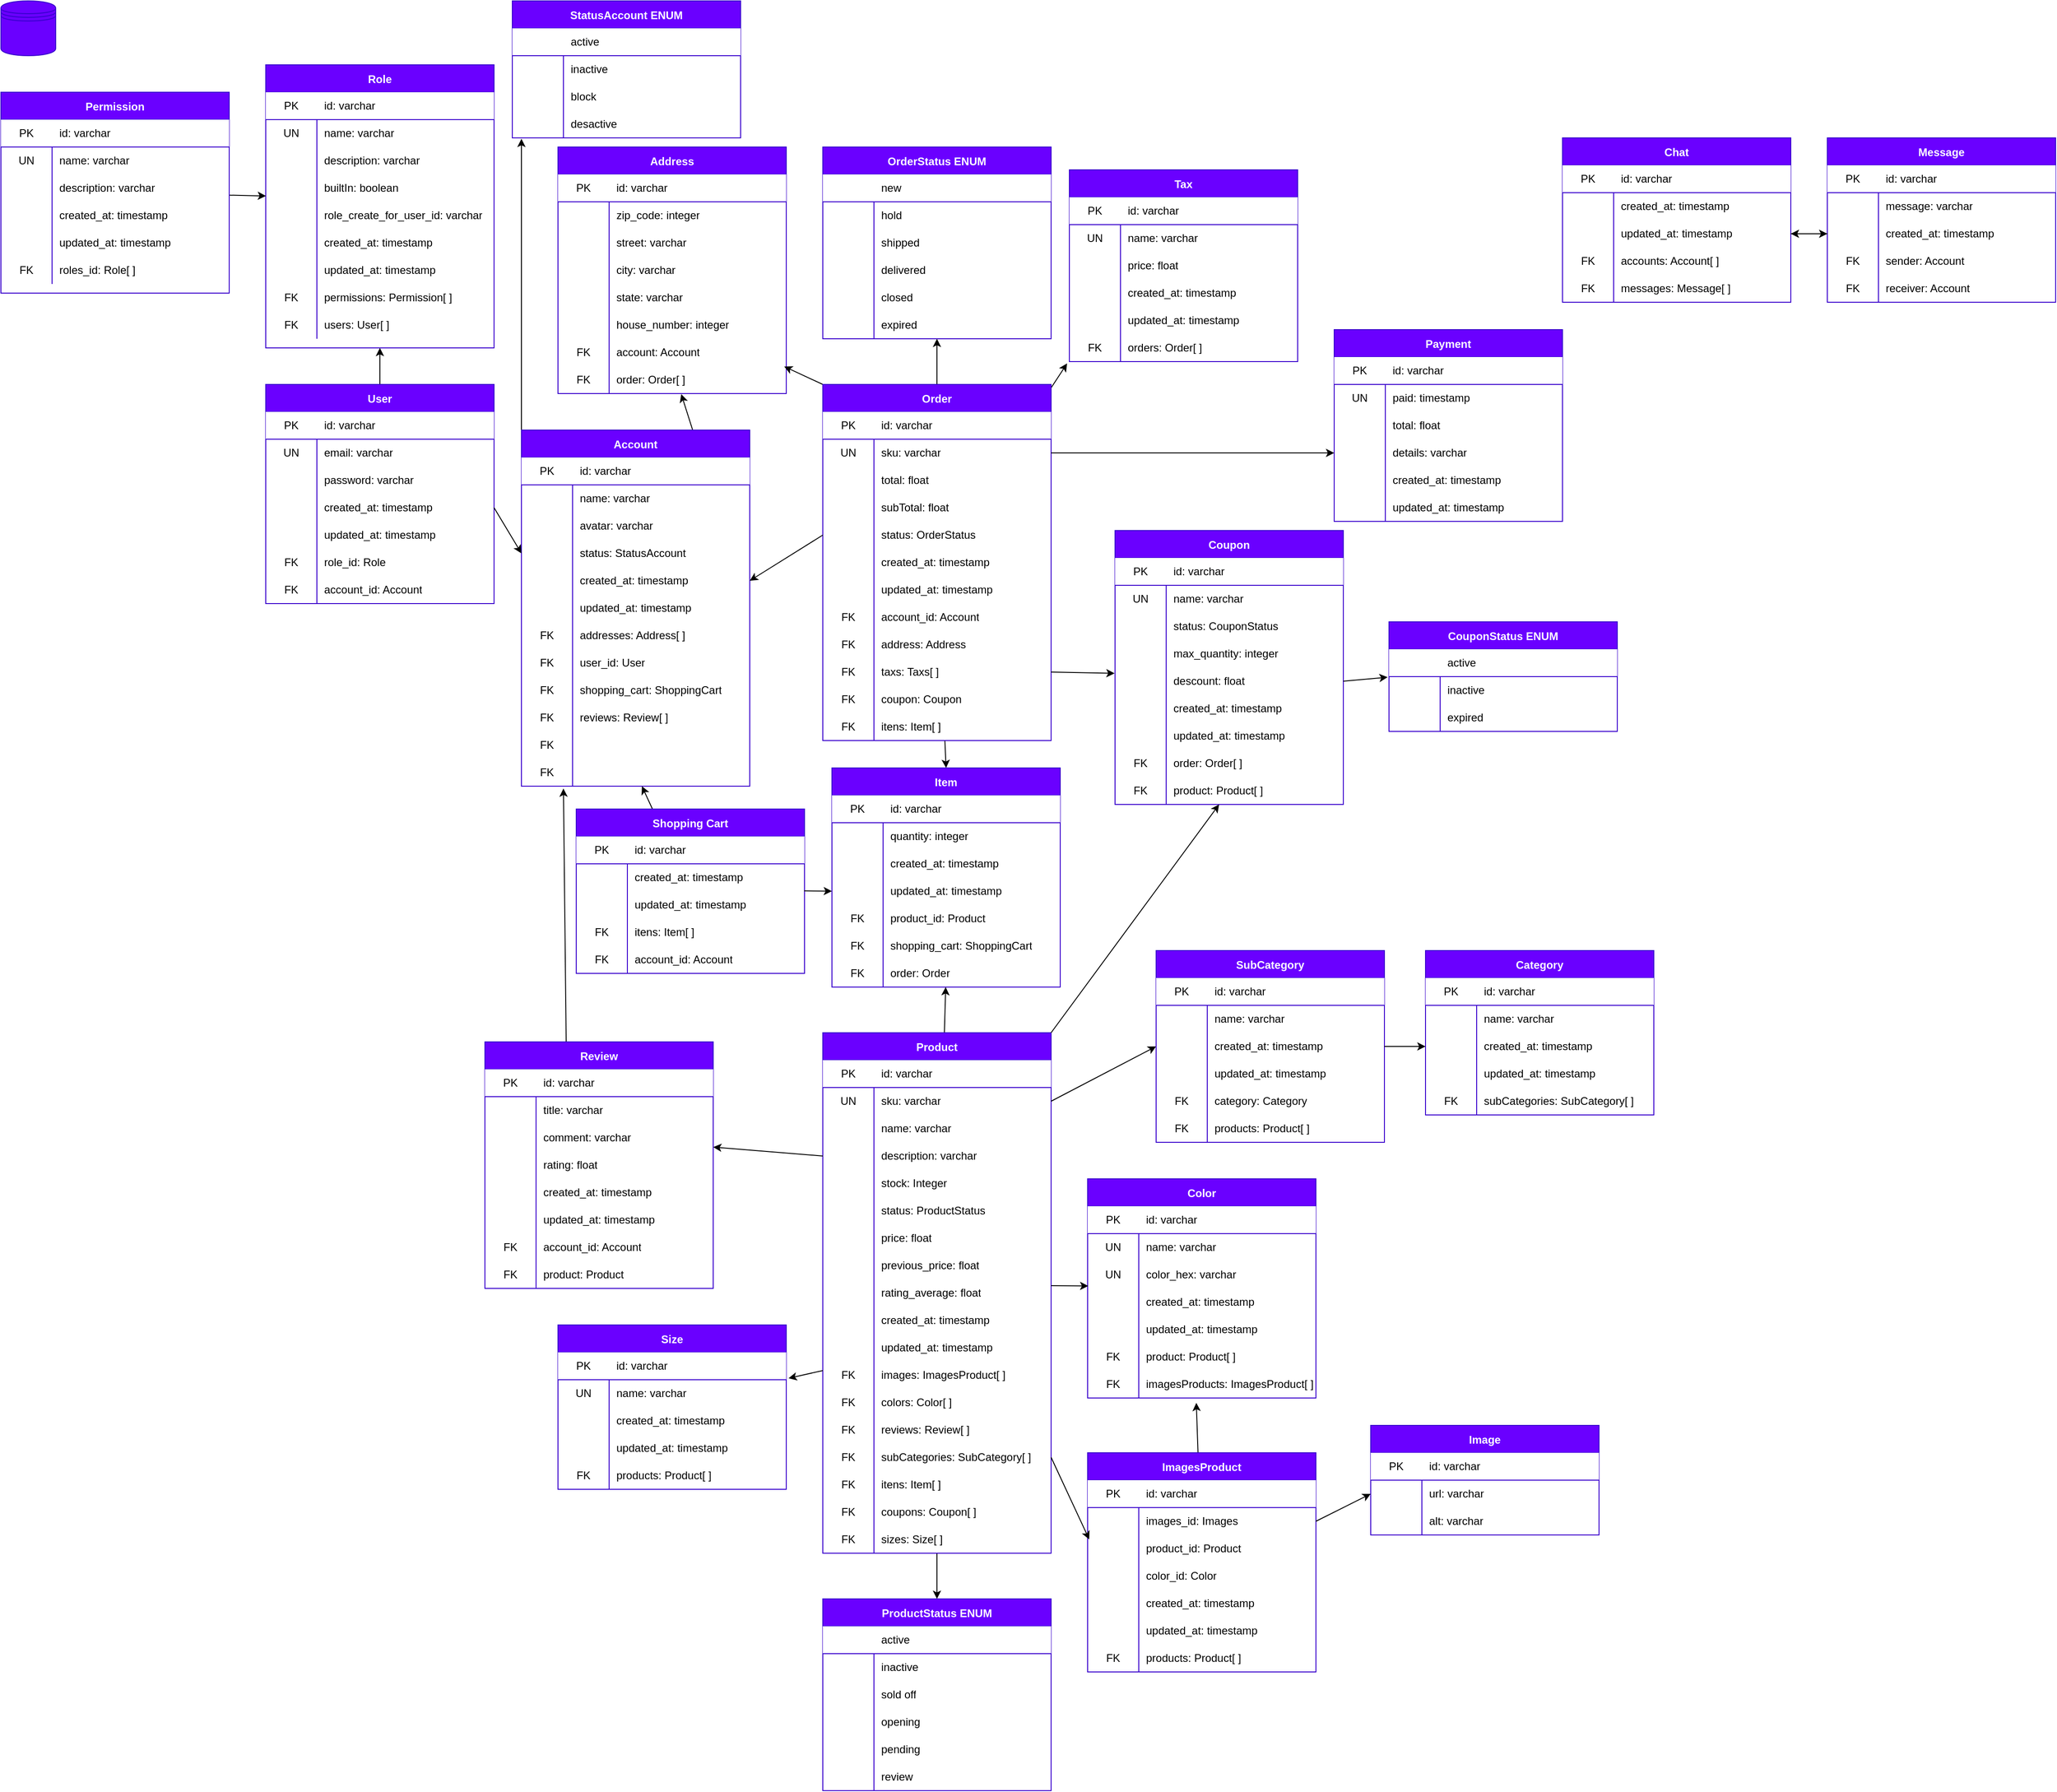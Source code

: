 <mxfile>
    <diagram id="hn2WXoCMVbsefnG-5_lZ" name="Page-1">
        <mxGraphModel dx="728" dy="627" grid="1" gridSize="10" guides="1" tooltips="1" connect="1" arrows="1" fold="1" page="1" pageScale="1" pageWidth="850" pageHeight="1100" math="0" shadow="0">
            <root>
                <mxCell id="0"/>
                <mxCell id="1" parent="0"/>
                <mxCell id="771" value="" style="shape=datastore;whiteSpace=wrap;html=1;fillColor=#6a00ff;fontColor=#ffffff;strokeColor=#3700CC;" parent="1" vertex="1">
                    <mxGeometry x="10" y="10" width="60" height="60" as="geometry"/>
                </mxCell>
                <mxCell id="857" style="edgeStyle=none;html=1;entryX=0.5;entryY=1;entryDx=0;entryDy=0;" parent="1" source="772" target="806" edge="1">
                    <mxGeometry relative="1" as="geometry">
                        <mxPoint x="425" y="370" as="targetPoint"/>
                    </mxGeometry>
                </mxCell>
                <mxCell id="772" value="User" style="shape=table;startSize=30;container=1;collapsible=0;childLayout=tableLayout;fixedRows=1;rowLines=0;fontStyle=1;align=center;pointerEvents=1;fillColor=#6a00ff;strokeColor=#3700CC;fontColor=#ffffff;swimlaneFillColor=none;" parent="1" vertex="1">
                    <mxGeometry x="300" y="430" width="250" height="240" as="geometry"/>
                </mxCell>
                <mxCell id="773" value="" style="shape=partialRectangle;html=1;whiteSpace=wrap;collapsible=0;dropTarget=0;pointerEvents=1;fillColor=default;top=0;left=0;bottom=1;right=0;points=[[0,0.5],[1,0.5]];portConstraint=eastwest;strokeColor=#3700CC;" parent="772" vertex="1">
                    <mxGeometry y="30" width="250" height="30" as="geometry"/>
                </mxCell>
                <mxCell id="774" value="PK" style="shape=partialRectangle;html=1;whiteSpace=wrap;connectable=0;fillColor=none;top=0;left=0;bottom=0;right=0;overflow=hidden;pointerEvents=1;" parent="773" vertex="1">
                    <mxGeometry width="56" height="30" as="geometry">
                        <mxRectangle width="56" height="30" as="alternateBounds"/>
                    </mxGeometry>
                </mxCell>
                <mxCell id="775" value="id: varchar" style="shape=partialRectangle;html=1;whiteSpace=wrap;connectable=0;fillColor=none;top=0;left=0;bottom=0;right=0;align=left;spacingLeft=6;overflow=hidden;pointerEvents=1;" parent="773" vertex="1">
                    <mxGeometry x="56" width="194" height="30" as="geometry">
                        <mxRectangle width="194" height="30" as="alternateBounds"/>
                    </mxGeometry>
                </mxCell>
                <mxCell id="776" value="" style="shape=partialRectangle;html=1;whiteSpace=wrap;collapsible=0;dropTarget=0;pointerEvents=1;fillColor=none;top=0;left=0;bottom=0;right=0;points=[[0,0.5],[1,0.5]];portConstraint=eastwest;" parent="772" vertex="1">
                    <mxGeometry y="60" width="250" height="30" as="geometry"/>
                </mxCell>
                <mxCell id="777" value="UN" style="shape=partialRectangle;html=1;whiteSpace=wrap;connectable=0;fillColor=none;top=0;left=0;bottom=0;right=0;overflow=hidden;pointerEvents=1;" parent="776" vertex="1">
                    <mxGeometry width="56" height="30" as="geometry">
                        <mxRectangle width="56" height="30" as="alternateBounds"/>
                    </mxGeometry>
                </mxCell>
                <mxCell id="778" value="email: varchar" style="shape=partialRectangle;html=1;whiteSpace=wrap;connectable=0;fillColor=none;top=0;left=0;bottom=0;right=0;align=left;spacingLeft=6;overflow=hidden;pointerEvents=1;" parent="776" vertex="1">
                    <mxGeometry x="56" width="194" height="30" as="geometry">
                        <mxRectangle width="194" height="30" as="alternateBounds"/>
                    </mxGeometry>
                </mxCell>
                <mxCell id="779" value="" style="shape=partialRectangle;html=1;whiteSpace=wrap;collapsible=0;dropTarget=0;pointerEvents=1;fillColor=none;top=0;left=0;bottom=0;right=0;points=[[0,0.5],[1,0.5]];portConstraint=eastwest;" parent="772" vertex="1">
                    <mxGeometry y="90" width="250" height="30" as="geometry"/>
                </mxCell>
                <mxCell id="780" value="" style="shape=partialRectangle;html=1;whiteSpace=wrap;connectable=0;fillColor=none;top=0;left=0;bottom=0;right=0;overflow=hidden;pointerEvents=1;" parent="779" vertex="1">
                    <mxGeometry width="56" height="30" as="geometry">
                        <mxRectangle width="56" height="30" as="alternateBounds"/>
                    </mxGeometry>
                </mxCell>
                <mxCell id="781" value="password: varchar" style="shape=partialRectangle;html=1;whiteSpace=wrap;connectable=0;fillColor=none;top=0;left=0;bottom=0;right=0;align=left;spacingLeft=6;overflow=hidden;pointerEvents=1;" parent="779" vertex="1">
                    <mxGeometry x="56" width="194" height="30" as="geometry">
                        <mxRectangle width="194" height="30" as="alternateBounds"/>
                    </mxGeometry>
                </mxCell>
                <mxCell id="794" value="" style="shape=partialRectangle;html=1;whiteSpace=wrap;collapsible=0;dropTarget=0;pointerEvents=1;fillColor=none;top=0;left=0;bottom=0;right=0;points=[[0,0.5],[1,0.5]];portConstraint=eastwest;" parent="772" vertex="1">
                    <mxGeometry y="120" width="250" height="30" as="geometry"/>
                </mxCell>
                <mxCell id="795" value="" style="shape=partialRectangle;html=1;whiteSpace=wrap;connectable=0;fillColor=none;top=0;left=0;bottom=0;right=0;overflow=hidden;pointerEvents=1;" parent="794" vertex="1">
                    <mxGeometry width="56" height="30" as="geometry">
                        <mxRectangle width="56" height="30" as="alternateBounds"/>
                    </mxGeometry>
                </mxCell>
                <mxCell id="796" value="created_at: timestamp" style="shape=partialRectangle;html=1;whiteSpace=wrap;connectable=0;fillColor=none;top=0;left=0;bottom=0;right=0;align=left;spacingLeft=6;overflow=hidden;pointerEvents=1;" parent="794" vertex="1">
                    <mxGeometry x="56" width="194" height="30" as="geometry">
                        <mxRectangle width="194" height="30" as="alternateBounds"/>
                    </mxGeometry>
                </mxCell>
                <mxCell id="800" value="" style="shape=partialRectangle;html=1;whiteSpace=wrap;collapsible=0;dropTarget=0;pointerEvents=1;fillColor=none;top=0;left=0;bottom=0;right=0;points=[[0,0.5],[1,0.5]];portConstraint=eastwest;" parent="772" vertex="1">
                    <mxGeometry y="150" width="250" height="30" as="geometry"/>
                </mxCell>
                <mxCell id="801" value="" style="shape=partialRectangle;html=1;whiteSpace=wrap;connectable=0;fillColor=none;top=0;left=0;bottom=0;right=0;overflow=hidden;pointerEvents=1;" parent="800" vertex="1">
                    <mxGeometry width="56" height="30" as="geometry">
                        <mxRectangle width="56" height="30" as="alternateBounds"/>
                    </mxGeometry>
                </mxCell>
                <mxCell id="802" value="updated_at: timestamp" style="shape=partialRectangle;html=1;whiteSpace=wrap;connectable=0;fillColor=none;top=0;left=0;bottom=0;right=0;align=left;spacingLeft=6;overflow=hidden;pointerEvents=1;" parent="800" vertex="1">
                    <mxGeometry x="56" width="194" height="30" as="geometry">
                        <mxRectangle width="194" height="30" as="alternateBounds"/>
                    </mxGeometry>
                </mxCell>
                <mxCell id="803" value="" style="shape=partialRectangle;html=1;whiteSpace=wrap;collapsible=0;dropTarget=0;pointerEvents=1;fillColor=none;top=0;left=0;bottom=0;right=0;points=[[0,0.5],[1,0.5]];portConstraint=eastwest;" parent="772" vertex="1">
                    <mxGeometry y="180" width="250" height="30" as="geometry"/>
                </mxCell>
                <mxCell id="804" value="FK" style="shape=partialRectangle;html=1;whiteSpace=wrap;connectable=0;fillColor=none;top=0;left=0;bottom=0;right=0;overflow=hidden;pointerEvents=1;" parent="803" vertex="1">
                    <mxGeometry width="56" height="30" as="geometry">
                        <mxRectangle width="56" height="30" as="alternateBounds"/>
                    </mxGeometry>
                </mxCell>
                <mxCell id="805" value="role_id: Role" style="shape=partialRectangle;html=1;whiteSpace=wrap;connectable=0;fillColor=none;top=0;left=0;bottom=0;right=0;align=left;spacingLeft=6;overflow=hidden;pointerEvents=1;" parent="803" vertex="1">
                    <mxGeometry x="56" width="194" height="30" as="geometry">
                        <mxRectangle width="194" height="30" as="alternateBounds"/>
                    </mxGeometry>
                </mxCell>
                <mxCell id="878" value="" style="shape=partialRectangle;html=1;whiteSpace=wrap;collapsible=0;dropTarget=0;pointerEvents=1;fillColor=none;top=0;left=0;bottom=0;right=0;points=[[0,0.5],[1,0.5]];portConstraint=eastwest;" parent="772" vertex="1">
                    <mxGeometry y="210" width="250" height="30" as="geometry"/>
                </mxCell>
                <mxCell id="879" value="FK" style="shape=partialRectangle;html=1;whiteSpace=wrap;connectable=0;fillColor=none;top=0;left=0;bottom=0;right=0;overflow=hidden;pointerEvents=1;" parent="878" vertex="1">
                    <mxGeometry width="56" height="30" as="geometry">
                        <mxRectangle width="56" height="30" as="alternateBounds"/>
                    </mxGeometry>
                </mxCell>
                <mxCell id="880" value="account_id: Account" style="shape=partialRectangle;html=1;whiteSpace=wrap;connectable=0;fillColor=none;top=0;left=0;bottom=0;right=0;align=left;spacingLeft=6;overflow=hidden;pointerEvents=1;" parent="878" vertex="1">
                    <mxGeometry x="56" width="194" height="30" as="geometry">
                        <mxRectangle width="194" height="30" as="alternateBounds"/>
                    </mxGeometry>
                </mxCell>
                <mxCell id="806" value="Role" style="shape=table;startSize=30;container=1;collapsible=0;childLayout=tableLayout;fixedRows=1;rowLines=0;fontStyle=1;align=center;pointerEvents=1;fillColor=#6a00ff;strokeColor=#3700CC;fontColor=#ffffff;swimlaneFillColor=none;" parent="1" vertex="1">
                    <mxGeometry x="300" y="80" width="250" height="310" as="geometry"/>
                </mxCell>
                <mxCell id="807" value="" style="shape=partialRectangle;html=1;whiteSpace=wrap;collapsible=0;dropTarget=0;pointerEvents=1;fillColor=default;top=0;left=0;bottom=1;right=0;points=[[0,0.5],[1,0.5]];portConstraint=eastwest;strokeColor=#3700CC;" parent="806" vertex="1">
                    <mxGeometry y="30" width="250" height="30" as="geometry"/>
                </mxCell>
                <mxCell id="808" value="PK" style="shape=partialRectangle;html=1;whiteSpace=wrap;connectable=0;fillColor=none;top=0;left=0;bottom=0;right=0;overflow=hidden;pointerEvents=1;" parent="807" vertex="1">
                    <mxGeometry width="56" height="30" as="geometry">
                        <mxRectangle width="56" height="30" as="alternateBounds"/>
                    </mxGeometry>
                </mxCell>
                <mxCell id="809" value="id: varchar" style="shape=partialRectangle;html=1;whiteSpace=wrap;connectable=0;fillColor=none;top=0;left=0;bottom=0;right=0;align=left;spacingLeft=6;overflow=hidden;pointerEvents=1;" parent="807" vertex="1">
                    <mxGeometry x="56" width="194" height="30" as="geometry">
                        <mxRectangle width="194" height="30" as="alternateBounds"/>
                    </mxGeometry>
                </mxCell>
                <mxCell id="810" value="" style="shape=partialRectangle;html=1;whiteSpace=wrap;collapsible=0;dropTarget=0;pointerEvents=1;fillColor=none;top=0;left=0;bottom=0;right=0;points=[[0,0.5],[1,0.5]];portConstraint=eastwest;" parent="806" vertex="1">
                    <mxGeometry y="60" width="250" height="30" as="geometry"/>
                </mxCell>
                <mxCell id="811" value="UN" style="shape=partialRectangle;html=1;whiteSpace=wrap;connectable=0;fillColor=none;top=0;left=0;bottom=0;right=0;overflow=hidden;pointerEvents=1;" parent="810" vertex="1">
                    <mxGeometry width="56" height="30" as="geometry">
                        <mxRectangle width="56" height="30" as="alternateBounds"/>
                    </mxGeometry>
                </mxCell>
                <mxCell id="812" value="name: varchar" style="shape=partialRectangle;html=1;whiteSpace=wrap;connectable=0;fillColor=none;top=0;left=0;bottom=0;right=0;align=left;spacingLeft=6;overflow=hidden;pointerEvents=1;" parent="810" vertex="1">
                    <mxGeometry x="56" width="194" height="30" as="geometry">
                        <mxRectangle width="194" height="30" as="alternateBounds"/>
                    </mxGeometry>
                </mxCell>
                <mxCell id="813" value="" style="shape=partialRectangle;html=1;whiteSpace=wrap;collapsible=0;dropTarget=0;pointerEvents=1;fillColor=none;top=0;left=0;bottom=0;right=0;points=[[0,0.5],[1,0.5]];portConstraint=eastwest;" parent="806" vertex="1">
                    <mxGeometry y="90" width="250" height="30" as="geometry"/>
                </mxCell>
                <mxCell id="814" value="" style="shape=partialRectangle;html=1;whiteSpace=wrap;connectable=0;fillColor=none;top=0;left=0;bottom=0;right=0;overflow=hidden;pointerEvents=1;" parent="813" vertex="1">
                    <mxGeometry width="56" height="30" as="geometry">
                        <mxRectangle width="56" height="30" as="alternateBounds"/>
                    </mxGeometry>
                </mxCell>
                <mxCell id="815" value="description: varchar" style="shape=partialRectangle;html=1;whiteSpace=wrap;connectable=0;fillColor=none;top=0;left=0;bottom=0;right=0;align=left;spacingLeft=6;overflow=hidden;pointerEvents=1;" parent="813" vertex="1">
                    <mxGeometry x="56" width="194" height="30" as="geometry">
                        <mxRectangle width="194" height="30" as="alternateBounds"/>
                    </mxGeometry>
                </mxCell>
                <mxCell id="816" value="" style="shape=partialRectangle;html=1;whiteSpace=wrap;collapsible=0;dropTarget=0;pointerEvents=1;fillColor=none;top=0;left=0;bottom=0;right=0;points=[[0,0.5],[1,0.5]];portConstraint=eastwest;" parent="806" vertex="1">
                    <mxGeometry y="120" width="250" height="30" as="geometry"/>
                </mxCell>
                <mxCell id="817" value="" style="shape=partialRectangle;html=1;whiteSpace=wrap;connectable=0;fillColor=none;top=0;left=0;bottom=0;right=0;overflow=hidden;pointerEvents=1;" parent="816" vertex="1">
                    <mxGeometry width="56" height="30" as="geometry">
                        <mxRectangle width="56" height="30" as="alternateBounds"/>
                    </mxGeometry>
                </mxCell>
                <mxCell id="818" value="builtIn: boolean" style="shape=partialRectangle;html=1;whiteSpace=wrap;connectable=0;fillColor=none;top=0;left=0;bottom=0;right=0;align=left;spacingLeft=6;overflow=hidden;pointerEvents=1;" parent="816" vertex="1">
                    <mxGeometry x="56" width="194" height="30" as="geometry">
                        <mxRectangle width="194" height="30" as="alternateBounds"/>
                    </mxGeometry>
                </mxCell>
                <mxCell id="1473" value="" style="shape=partialRectangle;html=1;whiteSpace=wrap;collapsible=0;dropTarget=0;pointerEvents=1;fillColor=none;top=0;left=0;bottom=0;right=0;points=[[0,0.5],[1,0.5]];portConstraint=eastwest;" parent="806" vertex="1">
                    <mxGeometry y="150" width="250" height="30" as="geometry"/>
                </mxCell>
                <mxCell id="1474" value="" style="shape=partialRectangle;html=1;whiteSpace=wrap;connectable=0;fillColor=none;top=0;left=0;bottom=0;right=0;overflow=hidden;pointerEvents=1;" parent="1473" vertex="1">
                    <mxGeometry width="56" height="30" as="geometry">
                        <mxRectangle width="56" height="30" as="alternateBounds"/>
                    </mxGeometry>
                </mxCell>
                <mxCell id="1475" value="role_create_for_user_id: varchar" style="shape=partialRectangle;html=1;whiteSpace=wrap;connectable=0;fillColor=none;top=0;left=0;bottom=0;right=0;align=left;spacingLeft=6;overflow=hidden;pointerEvents=1;" parent="1473" vertex="1">
                    <mxGeometry x="56" width="194" height="30" as="geometry">
                        <mxRectangle width="194" height="30" as="alternateBounds"/>
                    </mxGeometry>
                </mxCell>
                <mxCell id="819" value="" style="shape=partialRectangle;html=1;whiteSpace=wrap;collapsible=0;dropTarget=0;pointerEvents=1;fillColor=none;top=0;left=0;bottom=0;right=0;points=[[0,0.5],[1,0.5]];portConstraint=eastwest;" parent="806" vertex="1">
                    <mxGeometry y="180" width="250" height="30" as="geometry"/>
                </mxCell>
                <mxCell id="820" value="" style="shape=partialRectangle;html=1;whiteSpace=wrap;connectable=0;fillColor=none;top=0;left=0;bottom=0;right=0;overflow=hidden;pointerEvents=1;" parent="819" vertex="1">
                    <mxGeometry width="56" height="30" as="geometry">
                        <mxRectangle width="56" height="30" as="alternateBounds"/>
                    </mxGeometry>
                </mxCell>
                <mxCell id="821" value="created_at: timestamp" style="shape=partialRectangle;html=1;whiteSpace=wrap;connectable=0;fillColor=none;top=0;left=0;bottom=0;right=0;align=left;spacingLeft=6;overflow=hidden;pointerEvents=1;" parent="819" vertex="1">
                    <mxGeometry x="56" width="194" height="30" as="geometry">
                        <mxRectangle width="194" height="30" as="alternateBounds"/>
                    </mxGeometry>
                </mxCell>
                <mxCell id="822" value="" style="shape=partialRectangle;html=1;whiteSpace=wrap;collapsible=0;dropTarget=0;pointerEvents=1;fillColor=none;top=0;left=0;bottom=0;right=0;points=[[0,0.5],[1,0.5]];portConstraint=eastwest;" parent="806" vertex="1">
                    <mxGeometry y="210" width="250" height="30" as="geometry"/>
                </mxCell>
                <mxCell id="823" value="" style="shape=partialRectangle;html=1;whiteSpace=wrap;connectable=0;fillColor=none;top=0;left=0;bottom=0;right=0;overflow=hidden;pointerEvents=1;" parent="822" vertex="1">
                    <mxGeometry width="56" height="30" as="geometry">
                        <mxRectangle width="56" height="30" as="alternateBounds"/>
                    </mxGeometry>
                </mxCell>
                <mxCell id="824" value="updated_at: timestamp" style="shape=partialRectangle;html=1;whiteSpace=wrap;connectable=0;fillColor=none;top=0;left=0;bottom=0;right=0;align=left;spacingLeft=6;overflow=hidden;pointerEvents=1;" parent="822" vertex="1">
                    <mxGeometry x="56" width="194" height="30" as="geometry">
                        <mxRectangle width="194" height="30" as="alternateBounds"/>
                    </mxGeometry>
                </mxCell>
                <mxCell id="825" value="" style="shape=partialRectangle;html=1;whiteSpace=wrap;collapsible=0;dropTarget=0;pointerEvents=1;fillColor=none;top=0;left=0;bottom=0;right=0;points=[[0,0.5],[1,0.5]];portConstraint=eastwest;" parent="806" vertex="1">
                    <mxGeometry y="240" width="250" height="30" as="geometry"/>
                </mxCell>
                <mxCell id="826" value="FK" style="shape=partialRectangle;html=1;whiteSpace=wrap;connectable=0;fillColor=none;top=0;left=0;bottom=0;right=0;overflow=hidden;pointerEvents=1;" parent="825" vertex="1">
                    <mxGeometry width="56" height="30" as="geometry">
                        <mxRectangle width="56" height="30" as="alternateBounds"/>
                    </mxGeometry>
                </mxCell>
                <mxCell id="827" value="permissions: Permission[ ]" style="shape=partialRectangle;html=1;whiteSpace=wrap;connectable=0;fillColor=none;top=0;left=0;bottom=0;right=0;align=left;spacingLeft=6;overflow=hidden;pointerEvents=1;" parent="825" vertex="1">
                    <mxGeometry x="56" width="194" height="30" as="geometry">
                        <mxRectangle width="194" height="30" as="alternateBounds"/>
                    </mxGeometry>
                </mxCell>
                <mxCell id="828" value="" style="shape=partialRectangle;html=1;whiteSpace=wrap;collapsible=0;dropTarget=0;pointerEvents=1;fillColor=none;top=0;left=0;bottom=0;right=0;points=[[0,0.5],[1,0.5]];portConstraint=eastwest;" parent="806" vertex="1">
                    <mxGeometry y="270" width="250" height="30" as="geometry"/>
                </mxCell>
                <mxCell id="829" value="FK" style="shape=partialRectangle;html=1;whiteSpace=wrap;connectable=0;fillColor=none;top=0;left=0;bottom=0;right=0;overflow=hidden;pointerEvents=1;" parent="828" vertex="1">
                    <mxGeometry width="56" height="30" as="geometry">
                        <mxRectangle width="56" height="30" as="alternateBounds"/>
                    </mxGeometry>
                </mxCell>
                <mxCell id="830" value="users: User[ ]" style="shape=partialRectangle;html=1;whiteSpace=wrap;connectable=0;fillColor=none;top=0;left=0;bottom=0;right=0;align=left;spacingLeft=6;overflow=hidden;pointerEvents=1;" parent="828" vertex="1">
                    <mxGeometry x="56" width="194" height="30" as="geometry">
                        <mxRectangle width="194" height="30" as="alternateBounds"/>
                    </mxGeometry>
                </mxCell>
                <mxCell id="877" style="edgeStyle=none;html=1;entryX=0.001;entryY=0.787;entryDx=0;entryDy=0;entryPerimeter=0;" parent="1" source="831" target="816" edge="1">
                    <mxGeometry relative="1" as="geometry"/>
                </mxCell>
                <mxCell id="831" value="Permission" style="shape=table;startSize=30;container=1;collapsible=0;childLayout=tableLayout;fixedRows=1;rowLines=0;fontStyle=1;align=center;pointerEvents=1;fillColor=#6a00ff;strokeColor=#3700CC;fontColor=#ffffff;swimlaneFillColor=none;" parent="1" vertex="1">
                    <mxGeometry x="10" y="110" width="250" height="220" as="geometry"/>
                </mxCell>
                <mxCell id="832" value="" style="shape=partialRectangle;html=1;whiteSpace=wrap;collapsible=0;dropTarget=0;pointerEvents=1;fillColor=default;top=0;left=0;bottom=1;right=0;points=[[0,0.5],[1,0.5]];portConstraint=eastwest;strokeColor=#3700CC;" parent="831" vertex="1">
                    <mxGeometry y="30" width="250" height="30" as="geometry"/>
                </mxCell>
                <mxCell id="833" value="PK" style="shape=partialRectangle;html=1;whiteSpace=wrap;connectable=0;fillColor=none;top=0;left=0;bottom=0;right=0;overflow=hidden;pointerEvents=1;" parent="832" vertex="1">
                    <mxGeometry width="56" height="30" as="geometry">
                        <mxRectangle width="56" height="30" as="alternateBounds"/>
                    </mxGeometry>
                </mxCell>
                <mxCell id="834" value="id: varchar" style="shape=partialRectangle;html=1;whiteSpace=wrap;connectable=0;fillColor=none;top=0;left=0;bottom=0;right=0;align=left;spacingLeft=6;overflow=hidden;pointerEvents=1;" parent="832" vertex="1">
                    <mxGeometry x="56" width="194" height="30" as="geometry">
                        <mxRectangle width="194" height="30" as="alternateBounds"/>
                    </mxGeometry>
                </mxCell>
                <mxCell id="835" value="" style="shape=partialRectangle;html=1;whiteSpace=wrap;collapsible=0;dropTarget=0;pointerEvents=1;fillColor=none;top=0;left=0;bottom=0;right=0;points=[[0,0.5],[1,0.5]];portConstraint=eastwest;" parent="831" vertex="1">
                    <mxGeometry y="60" width="250" height="30" as="geometry"/>
                </mxCell>
                <mxCell id="836" value="UN" style="shape=partialRectangle;html=1;whiteSpace=wrap;connectable=0;fillColor=none;top=0;left=0;bottom=0;right=0;overflow=hidden;pointerEvents=1;" parent="835" vertex="1">
                    <mxGeometry width="56" height="30" as="geometry">
                        <mxRectangle width="56" height="30" as="alternateBounds"/>
                    </mxGeometry>
                </mxCell>
                <mxCell id="837" value="name: varchar" style="shape=partialRectangle;html=1;whiteSpace=wrap;connectable=0;fillColor=none;top=0;left=0;bottom=0;right=0;align=left;spacingLeft=6;overflow=hidden;pointerEvents=1;" parent="835" vertex="1">
                    <mxGeometry x="56" width="194" height="30" as="geometry">
                        <mxRectangle width="194" height="30" as="alternateBounds"/>
                    </mxGeometry>
                </mxCell>
                <mxCell id="838" value="" style="shape=partialRectangle;html=1;whiteSpace=wrap;collapsible=0;dropTarget=0;pointerEvents=1;fillColor=none;top=0;left=0;bottom=0;right=0;points=[[0,0.5],[1,0.5]];portConstraint=eastwest;" parent="831" vertex="1">
                    <mxGeometry y="90" width="250" height="30" as="geometry"/>
                </mxCell>
                <mxCell id="839" value="" style="shape=partialRectangle;html=1;whiteSpace=wrap;connectable=0;fillColor=none;top=0;left=0;bottom=0;right=0;overflow=hidden;pointerEvents=1;" parent="838" vertex="1">
                    <mxGeometry width="56" height="30" as="geometry">
                        <mxRectangle width="56" height="30" as="alternateBounds"/>
                    </mxGeometry>
                </mxCell>
                <mxCell id="840" value="description: varchar" style="shape=partialRectangle;html=1;whiteSpace=wrap;connectable=0;fillColor=none;top=0;left=0;bottom=0;right=0;align=left;spacingLeft=6;overflow=hidden;pointerEvents=1;" parent="838" vertex="1">
                    <mxGeometry x="56" width="194" height="30" as="geometry">
                        <mxRectangle width="194" height="30" as="alternateBounds"/>
                    </mxGeometry>
                </mxCell>
                <mxCell id="844" value="" style="shape=partialRectangle;html=1;whiteSpace=wrap;collapsible=0;dropTarget=0;pointerEvents=1;fillColor=none;top=0;left=0;bottom=0;right=0;points=[[0,0.5],[1,0.5]];portConstraint=eastwest;" parent="831" vertex="1">
                    <mxGeometry y="120" width="250" height="30" as="geometry"/>
                </mxCell>
                <mxCell id="845" value="" style="shape=partialRectangle;html=1;whiteSpace=wrap;connectable=0;fillColor=none;top=0;left=0;bottom=0;right=0;overflow=hidden;pointerEvents=1;" parent="844" vertex="1">
                    <mxGeometry width="56" height="30" as="geometry">
                        <mxRectangle width="56" height="30" as="alternateBounds"/>
                    </mxGeometry>
                </mxCell>
                <mxCell id="846" value="created_at: timestamp" style="shape=partialRectangle;html=1;whiteSpace=wrap;connectable=0;fillColor=none;top=0;left=0;bottom=0;right=0;align=left;spacingLeft=6;overflow=hidden;pointerEvents=1;" parent="844" vertex="1">
                    <mxGeometry x="56" width="194" height="30" as="geometry">
                        <mxRectangle width="194" height="30" as="alternateBounds"/>
                    </mxGeometry>
                </mxCell>
                <mxCell id="847" value="" style="shape=partialRectangle;html=1;whiteSpace=wrap;collapsible=0;dropTarget=0;pointerEvents=1;fillColor=none;top=0;left=0;bottom=0;right=0;points=[[0,0.5],[1,0.5]];portConstraint=eastwest;" parent="831" vertex="1">
                    <mxGeometry y="150" width="250" height="30" as="geometry"/>
                </mxCell>
                <mxCell id="848" value="" style="shape=partialRectangle;html=1;whiteSpace=wrap;connectable=0;fillColor=none;top=0;left=0;bottom=0;right=0;overflow=hidden;pointerEvents=1;" parent="847" vertex="1">
                    <mxGeometry width="56" height="30" as="geometry">
                        <mxRectangle width="56" height="30" as="alternateBounds"/>
                    </mxGeometry>
                </mxCell>
                <mxCell id="849" value="updated_at: timestamp" style="shape=partialRectangle;html=1;whiteSpace=wrap;connectable=0;fillColor=none;top=0;left=0;bottom=0;right=0;align=left;spacingLeft=6;overflow=hidden;pointerEvents=1;" parent="847" vertex="1">
                    <mxGeometry x="56" width="194" height="30" as="geometry">
                        <mxRectangle width="194" height="30" as="alternateBounds"/>
                    </mxGeometry>
                </mxCell>
                <mxCell id="850" value="" style="shape=partialRectangle;html=1;whiteSpace=wrap;collapsible=0;dropTarget=0;pointerEvents=1;fillColor=none;top=0;left=0;bottom=0;right=0;points=[[0,0.5],[1,0.5]];portConstraint=eastwest;" parent="831" vertex="1">
                    <mxGeometry y="180" width="250" height="30" as="geometry"/>
                </mxCell>
                <mxCell id="851" value="FK" style="shape=partialRectangle;html=1;whiteSpace=wrap;connectable=0;fillColor=none;top=0;left=0;bottom=0;right=0;overflow=hidden;pointerEvents=1;" parent="850" vertex="1">
                    <mxGeometry width="56" height="30" as="geometry">
                        <mxRectangle width="56" height="30" as="alternateBounds"/>
                    </mxGeometry>
                </mxCell>
                <mxCell id="852" value="roles_id: Role[ ]" style="shape=partialRectangle;html=1;whiteSpace=wrap;connectable=0;fillColor=none;top=0;left=0;bottom=0;right=0;align=left;spacingLeft=6;overflow=hidden;pointerEvents=1;" parent="850" vertex="1">
                    <mxGeometry x="56" width="194" height="30" as="geometry">
                        <mxRectangle width="194" height="30" as="alternateBounds"/>
                    </mxGeometry>
                </mxCell>
                <mxCell id="DQohz_I2f52T4paBkgJa-1516" style="edgeStyle=none;html=1;exitX=0;exitY=0;exitDx=0;exitDy=0;entryX=0.04;entryY=1.034;entryDx=0;entryDy=0;entryPerimeter=0;" edge="1" parent="1" source="858" target="1463">
                    <mxGeometry relative="1" as="geometry"/>
                </mxCell>
                <mxCell id="DQohz_I2f52T4paBkgJa-1518" style="edgeStyle=none;html=1;exitX=0.75;exitY=0;exitDx=0;exitDy=0;entryX=0.54;entryY=1.021;entryDx=0;entryDy=0;entryPerimeter=0;" edge="1" parent="1" source="858" target="DQohz_I2f52T4paBkgJa-1659">
                    <mxGeometry relative="1" as="geometry"/>
                </mxCell>
                <mxCell id="858" value="Account" style="shape=table;startSize=30;container=1;collapsible=0;childLayout=tableLayout;fixedRows=1;rowLines=0;fontStyle=1;align=center;pointerEvents=1;fillColor=#6a00ff;strokeColor=#3700CC;fontColor=#ffffff;swimlaneFillColor=none;" parent="1" vertex="1">
                    <mxGeometry x="580" y="480" width="250" height="390" as="geometry"/>
                </mxCell>
                <mxCell id="859" value="" style="shape=partialRectangle;html=1;whiteSpace=wrap;collapsible=0;dropTarget=0;pointerEvents=1;fillColor=default;top=0;left=0;bottom=1;right=0;points=[[0,0.5],[1,0.5]];portConstraint=eastwest;strokeColor=#3700CC;" parent="858" vertex="1">
                    <mxGeometry y="30" width="250" height="30" as="geometry"/>
                </mxCell>
                <mxCell id="860" value="PK" style="shape=partialRectangle;html=1;whiteSpace=wrap;connectable=0;fillColor=none;top=0;left=0;bottom=0;right=0;overflow=hidden;pointerEvents=1;" parent="859" vertex="1">
                    <mxGeometry width="56" height="30" as="geometry">
                        <mxRectangle width="56" height="30" as="alternateBounds"/>
                    </mxGeometry>
                </mxCell>
                <mxCell id="861" value="id: varchar" style="shape=partialRectangle;html=1;whiteSpace=wrap;connectable=0;fillColor=none;top=0;left=0;bottom=0;right=0;align=left;spacingLeft=6;overflow=hidden;pointerEvents=1;" parent="859" vertex="1">
                    <mxGeometry x="56" width="194" height="30" as="geometry">
                        <mxRectangle width="194" height="30" as="alternateBounds"/>
                    </mxGeometry>
                </mxCell>
                <mxCell id="862" value="" style="shape=partialRectangle;html=1;whiteSpace=wrap;collapsible=0;dropTarget=0;pointerEvents=1;fillColor=none;top=0;left=0;bottom=0;right=0;points=[[0,0.5],[1,0.5]];portConstraint=eastwest;" parent="858" vertex="1">
                    <mxGeometry y="60" width="250" height="30" as="geometry"/>
                </mxCell>
                <mxCell id="863" value="" style="shape=partialRectangle;html=1;whiteSpace=wrap;connectable=0;fillColor=none;top=0;left=0;bottom=0;right=0;overflow=hidden;pointerEvents=1;" parent="862" vertex="1">
                    <mxGeometry width="56" height="30" as="geometry">
                        <mxRectangle width="56" height="30" as="alternateBounds"/>
                    </mxGeometry>
                </mxCell>
                <mxCell id="864" value="name: varchar" style="shape=partialRectangle;html=1;whiteSpace=wrap;connectable=0;fillColor=none;top=0;left=0;bottom=0;right=0;align=left;spacingLeft=6;overflow=hidden;pointerEvents=1;" parent="862" vertex="1">
                    <mxGeometry x="56" width="194" height="30" as="geometry">
                        <mxRectangle width="194" height="30" as="alternateBounds"/>
                    </mxGeometry>
                </mxCell>
                <mxCell id="874" value="" style="shape=partialRectangle;html=1;whiteSpace=wrap;collapsible=0;dropTarget=0;pointerEvents=1;fillColor=none;top=0;left=0;bottom=0;right=0;points=[[0,0.5],[1,0.5]];portConstraint=eastwest;" parent="858" vertex="1">
                    <mxGeometry y="90" width="250" height="30" as="geometry"/>
                </mxCell>
                <mxCell id="875" value="" style="shape=partialRectangle;html=1;whiteSpace=wrap;connectable=0;fillColor=none;top=0;left=0;bottom=0;right=0;overflow=hidden;pointerEvents=1;" parent="874" vertex="1">
                    <mxGeometry width="56" height="30" as="geometry">
                        <mxRectangle width="56" height="30" as="alternateBounds"/>
                    </mxGeometry>
                </mxCell>
                <mxCell id="876" value="avatar: varchar" style="shape=partialRectangle;html=1;whiteSpace=wrap;connectable=0;fillColor=none;top=0;left=0;bottom=0;right=0;align=left;spacingLeft=6;overflow=hidden;pointerEvents=1;" parent="874" vertex="1">
                    <mxGeometry x="56" width="194" height="30" as="geometry">
                        <mxRectangle width="194" height="30" as="alternateBounds"/>
                    </mxGeometry>
                </mxCell>
                <mxCell id="1450" value="" style="shape=partialRectangle;html=1;whiteSpace=wrap;collapsible=0;dropTarget=0;pointerEvents=1;fillColor=none;top=0;left=0;bottom=0;right=0;points=[[0,0.5],[1,0.5]];portConstraint=eastwest;" parent="858" vertex="1">
                    <mxGeometry y="120" width="250" height="30" as="geometry"/>
                </mxCell>
                <mxCell id="1451" value="" style="shape=partialRectangle;html=1;whiteSpace=wrap;connectable=0;fillColor=none;top=0;left=0;bottom=0;right=0;overflow=hidden;pointerEvents=1;" parent="1450" vertex="1">
                    <mxGeometry width="56" height="30" as="geometry">
                        <mxRectangle width="56" height="30" as="alternateBounds"/>
                    </mxGeometry>
                </mxCell>
                <mxCell id="1452" value="status: StatusAccount" style="shape=partialRectangle;html=1;whiteSpace=wrap;connectable=0;fillColor=none;top=0;left=0;bottom=0;right=0;align=left;spacingLeft=6;overflow=hidden;pointerEvents=1;" parent="1450" vertex="1">
                    <mxGeometry x="56" width="194" height="30" as="geometry">
                        <mxRectangle width="194" height="30" as="alternateBounds"/>
                    </mxGeometry>
                </mxCell>
                <mxCell id="868" value="" style="shape=partialRectangle;html=1;whiteSpace=wrap;collapsible=0;dropTarget=0;pointerEvents=1;fillColor=none;top=0;left=0;bottom=0;right=0;points=[[0,0.5],[1,0.5]];portConstraint=eastwest;" parent="858" vertex="1">
                    <mxGeometry y="150" width="250" height="30" as="geometry"/>
                </mxCell>
                <mxCell id="869" value="" style="shape=partialRectangle;html=1;whiteSpace=wrap;connectable=0;fillColor=none;top=0;left=0;bottom=0;right=0;overflow=hidden;pointerEvents=1;" parent="868" vertex="1">
                    <mxGeometry width="56" height="30" as="geometry">
                        <mxRectangle width="56" height="30" as="alternateBounds"/>
                    </mxGeometry>
                </mxCell>
                <mxCell id="870" value="created_at: timestamp" style="shape=partialRectangle;html=1;whiteSpace=wrap;connectable=0;fillColor=none;top=0;left=0;bottom=0;right=0;align=left;spacingLeft=6;overflow=hidden;pointerEvents=1;" parent="868" vertex="1">
                    <mxGeometry x="56" width="194" height="30" as="geometry">
                        <mxRectangle width="194" height="30" as="alternateBounds"/>
                    </mxGeometry>
                </mxCell>
                <mxCell id="871" value="" style="shape=partialRectangle;html=1;whiteSpace=wrap;collapsible=0;dropTarget=0;pointerEvents=1;fillColor=none;top=0;left=0;bottom=0;right=0;points=[[0,0.5],[1,0.5]];portConstraint=eastwest;" parent="858" vertex="1">
                    <mxGeometry y="180" width="250" height="30" as="geometry"/>
                </mxCell>
                <mxCell id="872" value="" style="shape=partialRectangle;html=1;whiteSpace=wrap;connectable=0;fillColor=none;top=0;left=0;bottom=0;right=0;overflow=hidden;pointerEvents=1;" parent="871" vertex="1">
                    <mxGeometry width="56" height="30" as="geometry">
                        <mxRectangle width="56" height="30" as="alternateBounds"/>
                    </mxGeometry>
                </mxCell>
                <mxCell id="873" value="updated_at: timestamp" style="shape=partialRectangle;html=1;whiteSpace=wrap;connectable=0;fillColor=none;top=0;left=0;bottom=0;right=0;align=left;spacingLeft=6;overflow=hidden;pointerEvents=1;" parent="871" vertex="1">
                    <mxGeometry x="56" width="194" height="30" as="geometry">
                        <mxRectangle width="194" height="30" as="alternateBounds"/>
                    </mxGeometry>
                </mxCell>
                <mxCell id="881" value="" style="shape=partialRectangle;html=1;whiteSpace=wrap;collapsible=0;dropTarget=0;pointerEvents=1;fillColor=none;top=0;left=0;bottom=0;right=0;points=[[0,0.5],[1,0.5]];portConstraint=eastwest;" parent="858" vertex="1">
                    <mxGeometry y="210" width="250" height="30" as="geometry"/>
                </mxCell>
                <mxCell id="882" value="FK" style="shape=partialRectangle;html=1;whiteSpace=wrap;connectable=0;fillColor=none;top=0;left=0;bottom=0;right=0;overflow=hidden;pointerEvents=1;" parent="881" vertex="1">
                    <mxGeometry width="56" height="30" as="geometry">
                        <mxRectangle width="56" height="30" as="alternateBounds"/>
                    </mxGeometry>
                </mxCell>
                <mxCell id="883" value="addresses: Address[ ]" style="shape=partialRectangle;html=1;whiteSpace=wrap;connectable=0;fillColor=none;top=0;left=0;bottom=0;right=0;align=left;spacingLeft=6;overflow=hidden;pointerEvents=1;" parent="881" vertex="1">
                    <mxGeometry x="56" width="194" height="30" as="geometry">
                        <mxRectangle width="194" height="30" as="alternateBounds"/>
                    </mxGeometry>
                </mxCell>
                <mxCell id="884" value="" style="shape=partialRectangle;html=1;whiteSpace=wrap;collapsible=0;dropTarget=0;pointerEvents=1;fillColor=none;top=0;left=0;bottom=0;right=0;points=[[0,0.5],[1,0.5]];portConstraint=eastwest;" parent="858" vertex="1">
                    <mxGeometry y="240" width="250" height="30" as="geometry"/>
                </mxCell>
                <mxCell id="885" value="FK" style="shape=partialRectangle;html=1;whiteSpace=wrap;connectable=0;fillColor=none;top=0;left=0;bottom=0;right=0;overflow=hidden;pointerEvents=1;" parent="884" vertex="1">
                    <mxGeometry width="56" height="30" as="geometry">
                        <mxRectangle width="56" height="30" as="alternateBounds"/>
                    </mxGeometry>
                </mxCell>
                <mxCell id="886" value="user_id: User" style="shape=partialRectangle;html=1;whiteSpace=wrap;connectable=0;fillColor=none;top=0;left=0;bottom=0;right=0;align=left;spacingLeft=6;overflow=hidden;pointerEvents=1;" parent="884" vertex="1">
                    <mxGeometry x="56" width="194" height="30" as="geometry">
                        <mxRectangle width="194" height="30" as="alternateBounds"/>
                    </mxGeometry>
                </mxCell>
                <mxCell id="DQohz_I2f52T4paBkgJa-1479" value="" style="shape=partialRectangle;html=1;whiteSpace=wrap;collapsible=0;dropTarget=0;pointerEvents=1;fillColor=none;top=0;left=0;bottom=0;right=0;points=[[0,0.5],[1,0.5]];portConstraint=eastwest;" vertex="1" parent="858">
                    <mxGeometry y="270" width="250" height="30" as="geometry"/>
                </mxCell>
                <mxCell id="DQohz_I2f52T4paBkgJa-1480" value="FK" style="shape=partialRectangle;html=1;whiteSpace=wrap;connectable=0;fillColor=none;top=0;left=0;bottom=0;right=0;overflow=hidden;pointerEvents=1;" vertex="1" parent="DQohz_I2f52T4paBkgJa-1479">
                    <mxGeometry width="56" height="30" as="geometry">
                        <mxRectangle width="56" height="30" as="alternateBounds"/>
                    </mxGeometry>
                </mxCell>
                <mxCell id="DQohz_I2f52T4paBkgJa-1481" value="shopping_cart: ShoppingCart" style="shape=partialRectangle;html=1;whiteSpace=wrap;connectable=0;fillColor=none;top=0;left=0;bottom=0;right=0;align=left;spacingLeft=6;overflow=hidden;pointerEvents=1;" vertex="1" parent="DQohz_I2f52T4paBkgJa-1479">
                    <mxGeometry x="56" width="194" height="30" as="geometry">
                        <mxRectangle width="194" height="30" as="alternateBounds"/>
                    </mxGeometry>
                </mxCell>
                <mxCell id="DQohz_I2f52T4paBkgJa-1482" value="" style="shape=partialRectangle;html=1;whiteSpace=wrap;collapsible=0;dropTarget=0;pointerEvents=1;fillColor=none;top=0;left=0;bottom=0;right=0;points=[[0,0.5],[1,0.5]];portConstraint=eastwest;" vertex="1" parent="858">
                    <mxGeometry y="300" width="250" height="30" as="geometry"/>
                </mxCell>
                <mxCell id="DQohz_I2f52T4paBkgJa-1483" value="FK" style="shape=partialRectangle;html=1;whiteSpace=wrap;connectable=0;fillColor=none;top=0;left=0;bottom=0;right=0;overflow=hidden;pointerEvents=1;" vertex="1" parent="DQohz_I2f52T4paBkgJa-1482">
                    <mxGeometry width="56" height="30" as="geometry">
                        <mxRectangle width="56" height="30" as="alternateBounds"/>
                    </mxGeometry>
                </mxCell>
                <mxCell id="DQohz_I2f52T4paBkgJa-1484" value="reviews: Review[ ]" style="shape=partialRectangle;html=1;whiteSpace=wrap;connectable=0;fillColor=none;top=0;left=0;bottom=0;right=0;align=left;spacingLeft=6;overflow=hidden;pointerEvents=1;" vertex="1" parent="DQohz_I2f52T4paBkgJa-1482">
                    <mxGeometry x="56" width="194" height="30" as="geometry">
                        <mxRectangle width="194" height="30" as="alternateBounds"/>
                    </mxGeometry>
                </mxCell>
                <mxCell id="DQohz_I2f52T4paBkgJa-1490" value="" style="shape=partialRectangle;html=1;whiteSpace=wrap;collapsible=0;dropTarget=0;pointerEvents=1;fillColor=none;top=0;left=0;bottom=0;right=0;points=[[0,0.5],[1,0.5]];portConstraint=eastwest;" vertex="1" parent="858">
                    <mxGeometry y="330" width="250" height="30" as="geometry"/>
                </mxCell>
                <mxCell id="DQohz_I2f52T4paBkgJa-1491" value="FK" style="shape=partialRectangle;html=1;whiteSpace=wrap;connectable=0;fillColor=none;top=0;left=0;bottom=0;right=0;overflow=hidden;pointerEvents=1;" vertex="1" parent="DQohz_I2f52T4paBkgJa-1490">
                    <mxGeometry width="56" height="30" as="geometry">
                        <mxRectangle width="56" height="30" as="alternateBounds"/>
                    </mxGeometry>
                </mxCell>
                <mxCell id="DQohz_I2f52T4paBkgJa-1492" value="&lt;div style=&quot;text-align: center&quot;&gt;&lt;span&gt;&lt;font color=&quot;#ffffff&quot;&gt;orders: Order[ ]&lt;/font&gt;&lt;/span&gt;&lt;/div&gt;" style="shape=partialRectangle;html=1;whiteSpace=wrap;connectable=0;fillColor=none;top=0;left=0;bottom=0;right=0;align=left;spacingLeft=6;overflow=hidden;pointerEvents=1;" vertex="1" parent="DQohz_I2f52T4paBkgJa-1490">
                    <mxGeometry x="56" width="194" height="30" as="geometry">
                        <mxRectangle width="194" height="30" as="alternateBounds"/>
                    </mxGeometry>
                </mxCell>
                <mxCell id="DQohz_I2f52T4paBkgJa-1650" value="" style="shape=partialRectangle;html=1;whiteSpace=wrap;collapsible=0;dropTarget=0;pointerEvents=1;fillColor=none;top=0;left=0;bottom=0;right=0;points=[[0,0.5],[1,0.5]];portConstraint=eastwest;" vertex="1" parent="858">
                    <mxGeometry y="360" width="250" height="30" as="geometry"/>
                </mxCell>
                <mxCell id="DQohz_I2f52T4paBkgJa-1651" value="FK" style="shape=partialRectangle;html=1;whiteSpace=wrap;connectable=0;fillColor=none;top=0;left=0;bottom=0;right=0;overflow=hidden;pointerEvents=1;" vertex="1" parent="DQohz_I2f52T4paBkgJa-1650">
                    <mxGeometry width="56" height="30" as="geometry">
                        <mxRectangle width="56" height="30" as="alternateBounds"/>
                    </mxGeometry>
                </mxCell>
                <mxCell id="DQohz_I2f52T4paBkgJa-1652" value="&lt;div style=&quot;text-align: center&quot;&gt;&lt;span&gt;&lt;font color=&quot;#ffffff&quot;&gt;rooms: Room[ ]&lt;/font&gt;&lt;/span&gt;&lt;/div&gt;" style="shape=partialRectangle;html=1;whiteSpace=wrap;connectable=0;fillColor=none;top=0;left=0;bottom=0;right=0;align=left;spacingLeft=6;overflow=hidden;pointerEvents=1;" vertex="1" parent="DQohz_I2f52T4paBkgJa-1650">
                    <mxGeometry x="56" width="194" height="30" as="geometry">
                        <mxRectangle width="194" height="30" as="alternateBounds"/>
                    </mxGeometry>
                </mxCell>
                <mxCell id="910" value="Address" style="shape=table;startSize=30;container=1;collapsible=0;childLayout=tableLayout;fixedRows=1;rowLines=0;fontStyle=1;align=center;pointerEvents=1;fillColor=#6a00ff;strokeColor=#3700CC;fontColor=#ffffff;swimlaneFillColor=none;" parent="1" vertex="1">
                    <mxGeometry x="620" y="170" width="250" height="270" as="geometry"/>
                </mxCell>
                <mxCell id="911" value="" style="shape=partialRectangle;html=1;whiteSpace=wrap;collapsible=0;dropTarget=0;pointerEvents=1;fillColor=default;top=0;left=0;bottom=1;right=0;points=[[0,0.5],[1,0.5]];portConstraint=eastwest;strokeColor=#3700CC;" parent="910" vertex="1">
                    <mxGeometry y="30" width="250" height="30" as="geometry"/>
                </mxCell>
                <mxCell id="912" value="PK" style="shape=partialRectangle;html=1;whiteSpace=wrap;connectable=0;fillColor=none;top=0;left=0;bottom=0;right=0;overflow=hidden;pointerEvents=1;" parent="911" vertex="1">
                    <mxGeometry width="56" height="30" as="geometry">
                        <mxRectangle width="56" height="30" as="alternateBounds"/>
                    </mxGeometry>
                </mxCell>
                <mxCell id="913" value="id: varchar" style="shape=partialRectangle;html=1;whiteSpace=wrap;connectable=0;fillColor=none;top=0;left=0;bottom=0;right=0;align=left;spacingLeft=6;overflow=hidden;pointerEvents=1;" parent="911" vertex="1">
                    <mxGeometry x="56" width="194" height="30" as="geometry">
                        <mxRectangle width="194" height="30" as="alternateBounds"/>
                    </mxGeometry>
                </mxCell>
                <mxCell id="914" value="" style="shape=partialRectangle;html=1;whiteSpace=wrap;collapsible=0;dropTarget=0;pointerEvents=1;fillColor=none;top=0;left=0;bottom=0;right=0;points=[[0,0.5],[1,0.5]];portConstraint=eastwest;" parent="910" vertex="1">
                    <mxGeometry y="60" width="250" height="30" as="geometry"/>
                </mxCell>
                <mxCell id="915" value="" style="shape=partialRectangle;html=1;whiteSpace=wrap;connectable=0;fillColor=none;top=0;left=0;bottom=0;right=0;overflow=hidden;pointerEvents=1;" parent="914" vertex="1">
                    <mxGeometry width="56" height="30" as="geometry">
                        <mxRectangle width="56" height="30" as="alternateBounds"/>
                    </mxGeometry>
                </mxCell>
                <mxCell id="916" value="zip_code: integer" style="shape=partialRectangle;html=1;whiteSpace=wrap;connectable=0;fillColor=none;top=0;left=0;bottom=0;right=0;align=left;spacingLeft=6;overflow=hidden;pointerEvents=1;" parent="914" vertex="1">
                    <mxGeometry x="56" width="194" height="30" as="geometry">
                        <mxRectangle width="194" height="30" as="alternateBounds"/>
                    </mxGeometry>
                </mxCell>
                <mxCell id="917" value="" style="shape=partialRectangle;html=1;whiteSpace=wrap;collapsible=0;dropTarget=0;pointerEvents=1;fillColor=none;top=0;left=0;bottom=0;right=0;points=[[0,0.5],[1,0.5]];portConstraint=eastwest;" parent="910" vertex="1">
                    <mxGeometry y="90" width="250" height="30" as="geometry"/>
                </mxCell>
                <mxCell id="918" value="" style="shape=partialRectangle;html=1;whiteSpace=wrap;connectable=0;fillColor=none;top=0;left=0;bottom=0;right=0;overflow=hidden;pointerEvents=1;" parent="917" vertex="1">
                    <mxGeometry width="56" height="30" as="geometry">
                        <mxRectangle width="56" height="30" as="alternateBounds"/>
                    </mxGeometry>
                </mxCell>
                <mxCell id="919" value="street: varchar" style="shape=partialRectangle;html=1;whiteSpace=wrap;connectable=0;fillColor=none;top=0;left=0;bottom=0;right=0;align=left;spacingLeft=6;overflow=hidden;pointerEvents=1;" parent="917" vertex="1">
                    <mxGeometry x="56" width="194" height="30" as="geometry">
                        <mxRectangle width="194" height="30" as="alternateBounds"/>
                    </mxGeometry>
                </mxCell>
                <mxCell id="929" value="" style="shape=partialRectangle;html=1;whiteSpace=wrap;collapsible=0;dropTarget=0;pointerEvents=1;fillColor=none;top=0;left=0;bottom=0;right=0;points=[[0,0.5],[1,0.5]];portConstraint=eastwest;" parent="910" vertex="1">
                    <mxGeometry y="120" width="250" height="30" as="geometry"/>
                </mxCell>
                <mxCell id="930" value="" style="shape=partialRectangle;html=1;whiteSpace=wrap;connectable=0;fillColor=none;top=0;left=0;bottom=0;right=0;overflow=hidden;pointerEvents=1;" parent="929" vertex="1">
                    <mxGeometry width="56" height="30" as="geometry">
                        <mxRectangle width="56" height="30" as="alternateBounds"/>
                    </mxGeometry>
                </mxCell>
                <mxCell id="931" value="city: varchar" style="shape=partialRectangle;html=1;whiteSpace=wrap;connectable=0;fillColor=none;top=0;left=0;bottom=0;right=0;align=left;spacingLeft=6;overflow=hidden;pointerEvents=1;" parent="929" vertex="1">
                    <mxGeometry x="56" width="194" height="30" as="geometry">
                        <mxRectangle width="194" height="30" as="alternateBounds"/>
                    </mxGeometry>
                </mxCell>
                <mxCell id="932" value="" style="shape=partialRectangle;html=1;whiteSpace=wrap;collapsible=0;dropTarget=0;pointerEvents=1;fillColor=none;top=0;left=0;bottom=0;right=0;points=[[0,0.5],[1,0.5]];portConstraint=eastwest;" parent="910" vertex="1">
                    <mxGeometry y="150" width="250" height="30" as="geometry"/>
                </mxCell>
                <mxCell id="933" value="" style="shape=partialRectangle;html=1;whiteSpace=wrap;connectable=0;fillColor=none;top=0;left=0;bottom=0;right=0;overflow=hidden;pointerEvents=1;" parent="932" vertex="1">
                    <mxGeometry width="56" height="30" as="geometry">
                        <mxRectangle width="56" height="30" as="alternateBounds"/>
                    </mxGeometry>
                </mxCell>
                <mxCell id="934" value="state: varchar" style="shape=partialRectangle;html=1;whiteSpace=wrap;connectable=0;fillColor=none;top=0;left=0;bottom=0;right=0;align=left;spacingLeft=6;overflow=hidden;pointerEvents=1;" parent="932" vertex="1">
                    <mxGeometry x="56" width="194" height="30" as="geometry">
                        <mxRectangle width="194" height="30" as="alternateBounds"/>
                    </mxGeometry>
                </mxCell>
                <mxCell id="935" value="" style="shape=partialRectangle;html=1;whiteSpace=wrap;collapsible=0;dropTarget=0;pointerEvents=1;fillColor=none;top=0;left=0;bottom=0;right=0;points=[[0,0.5],[1,0.5]];portConstraint=eastwest;" parent="910" vertex="1">
                    <mxGeometry y="180" width="250" height="30" as="geometry"/>
                </mxCell>
                <mxCell id="936" value="" style="shape=partialRectangle;html=1;whiteSpace=wrap;connectable=0;fillColor=none;top=0;left=0;bottom=0;right=0;overflow=hidden;pointerEvents=1;" parent="935" vertex="1">
                    <mxGeometry width="56" height="30" as="geometry">
                        <mxRectangle width="56" height="30" as="alternateBounds"/>
                    </mxGeometry>
                </mxCell>
                <mxCell id="937" value="house_number: integer" style="shape=partialRectangle;html=1;whiteSpace=wrap;connectable=0;fillColor=none;top=0;left=0;bottom=0;right=0;align=left;spacingLeft=6;overflow=hidden;pointerEvents=1;" parent="935" vertex="1">
                    <mxGeometry x="56" width="194" height="30" as="geometry">
                        <mxRectangle width="194" height="30" as="alternateBounds"/>
                    </mxGeometry>
                </mxCell>
                <mxCell id="DQohz_I2f52T4paBkgJa-1656" value="" style="shape=partialRectangle;html=1;whiteSpace=wrap;collapsible=0;dropTarget=0;pointerEvents=1;fillColor=none;top=0;left=0;bottom=0;right=0;points=[[0,0.5],[1,0.5]];portConstraint=eastwest;" vertex="1" parent="910">
                    <mxGeometry y="210" width="250" height="30" as="geometry"/>
                </mxCell>
                <mxCell id="DQohz_I2f52T4paBkgJa-1657" value="FK" style="shape=partialRectangle;html=1;whiteSpace=wrap;connectable=0;fillColor=none;top=0;left=0;bottom=0;right=0;overflow=hidden;pointerEvents=1;" vertex="1" parent="DQohz_I2f52T4paBkgJa-1656">
                    <mxGeometry width="56" height="30" as="geometry">
                        <mxRectangle width="56" height="30" as="alternateBounds"/>
                    </mxGeometry>
                </mxCell>
                <mxCell id="DQohz_I2f52T4paBkgJa-1658" value="account: Account" style="shape=partialRectangle;html=1;whiteSpace=wrap;connectable=0;fillColor=none;top=0;left=0;bottom=0;right=0;align=left;spacingLeft=6;overflow=hidden;pointerEvents=1;" vertex="1" parent="DQohz_I2f52T4paBkgJa-1656">
                    <mxGeometry x="56" width="194" height="30" as="geometry">
                        <mxRectangle width="194" height="30" as="alternateBounds"/>
                    </mxGeometry>
                </mxCell>
                <mxCell id="DQohz_I2f52T4paBkgJa-1659" value="" style="shape=partialRectangle;html=1;whiteSpace=wrap;collapsible=0;dropTarget=0;pointerEvents=1;fillColor=none;top=0;left=0;bottom=0;right=0;points=[[0,0.5],[1,0.5]];portConstraint=eastwest;" vertex="1" parent="910">
                    <mxGeometry y="240" width="250" height="30" as="geometry"/>
                </mxCell>
                <mxCell id="DQohz_I2f52T4paBkgJa-1660" value="FK" style="shape=partialRectangle;html=1;whiteSpace=wrap;connectable=0;fillColor=none;top=0;left=0;bottom=0;right=0;overflow=hidden;pointerEvents=1;" vertex="1" parent="DQohz_I2f52T4paBkgJa-1659">
                    <mxGeometry width="56" height="30" as="geometry">
                        <mxRectangle width="56" height="30" as="alternateBounds"/>
                    </mxGeometry>
                </mxCell>
                <mxCell id="DQohz_I2f52T4paBkgJa-1661" value="order: Order[ ]" style="shape=partialRectangle;html=1;whiteSpace=wrap;connectable=0;fillColor=none;top=0;left=0;bottom=0;right=0;align=left;spacingLeft=6;overflow=hidden;pointerEvents=1;" vertex="1" parent="DQohz_I2f52T4paBkgJa-1659">
                    <mxGeometry x="56" width="194" height="30" as="geometry">
                        <mxRectangle width="194" height="30" as="alternateBounds"/>
                    </mxGeometry>
                </mxCell>
                <mxCell id="997" style="edgeStyle=none;html=1;entryX=0.5;entryY=1;entryDx=0;entryDy=0;entryPerimeter=0;" parent="1" source="946" target="DQohz_I2f52T4paBkgJa-1662" edge="1">
                    <mxGeometry relative="1" as="geometry"/>
                </mxCell>
                <mxCell id="1015" style="edgeStyle=none;html=1;entryX=-0.01;entryY=1.067;entryDx=0;entryDy=0;entryPerimeter=0;" parent="1" source="946" target="DQohz_I2f52T4paBkgJa-1520" edge="1">
                    <mxGeometry relative="1" as="geometry"/>
                </mxCell>
                <mxCell id="1098" style="edgeStyle=none;html=1;entryX=0.5;entryY=0;entryDx=0;entryDy=0;" parent="1" source="946" target="1078" edge="1">
                    <mxGeometry relative="1" as="geometry"/>
                </mxCell>
                <mxCell id="DQohz_I2f52T4paBkgJa-1519" style="edgeStyle=none;html=1;exitX=0;exitY=0;exitDx=0;exitDy=0;entryX=0.991;entryY=0.012;entryDx=0;entryDy=0;entryPerimeter=0;" edge="1" parent="1" source="946" target="DQohz_I2f52T4paBkgJa-1659">
                    <mxGeometry relative="1" as="geometry"/>
                </mxCell>
                <mxCell id="946" value="Order" style="shape=table;startSize=30;container=1;collapsible=0;childLayout=tableLayout;fixedRows=1;rowLines=0;fontStyle=1;align=center;pointerEvents=1;fillColor=#6a00ff;strokeColor=#3700CC;fontColor=#ffffff;swimlaneFillColor=none;" parent="1" vertex="1">
                    <mxGeometry x="910" y="430" width="250" height="390" as="geometry"/>
                </mxCell>
                <mxCell id="947" value="" style="shape=partialRectangle;html=1;whiteSpace=wrap;collapsible=0;dropTarget=0;pointerEvents=1;fillColor=default;top=0;left=0;bottom=1;right=0;points=[[0,0.5],[1,0.5]];portConstraint=eastwest;strokeColor=#3700CC;" parent="946" vertex="1">
                    <mxGeometry y="30" width="250" height="30" as="geometry"/>
                </mxCell>
                <mxCell id="948" value="PK" style="shape=partialRectangle;html=1;whiteSpace=wrap;connectable=0;fillColor=none;top=0;left=0;bottom=0;right=0;overflow=hidden;pointerEvents=1;" parent="947" vertex="1">
                    <mxGeometry width="56" height="30" as="geometry">
                        <mxRectangle width="56" height="30" as="alternateBounds"/>
                    </mxGeometry>
                </mxCell>
                <mxCell id="949" value="id: varchar" style="shape=partialRectangle;html=1;whiteSpace=wrap;connectable=0;fillColor=none;top=0;left=0;bottom=0;right=0;align=left;spacingLeft=6;overflow=hidden;pointerEvents=1;" parent="947" vertex="1">
                    <mxGeometry x="56" width="194" height="30" as="geometry">
                        <mxRectangle width="194" height="30" as="alternateBounds"/>
                    </mxGeometry>
                </mxCell>
                <mxCell id="1016" value="" style="shape=partialRectangle;html=1;whiteSpace=wrap;collapsible=0;dropTarget=0;pointerEvents=1;fillColor=none;top=0;left=0;bottom=0;right=0;points=[[0,0.5],[1,0.5]];portConstraint=eastwest;" parent="946" vertex="1">
                    <mxGeometry y="60" width="250" height="30" as="geometry"/>
                </mxCell>
                <mxCell id="1017" value="UN" style="shape=partialRectangle;html=1;whiteSpace=wrap;connectable=0;fillColor=none;top=0;left=0;bottom=0;right=0;overflow=hidden;pointerEvents=1;" parent="1016" vertex="1">
                    <mxGeometry width="56" height="30" as="geometry">
                        <mxRectangle width="56" height="30" as="alternateBounds"/>
                    </mxGeometry>
                </mxCell>
                <mxCell id="1018" value="sku: varchar" style="shape=partialRectangle;html=1;whiteSpace=wrap;connectable=0;fillColor=none;top=0;left=0;bottom=0;right=0;align=left;spacingLeft=6;overflow=hidden;pointerEvents=1;" parent="1016" vertex="1">
                    <mxGeometry x="56" width="194" height="30" as="geometry">
                        <mxRectangle width="194" height="30" as="alternateBounds"/>
                    </mxGeometry>
                </mxCell>
                <mxCell id="959" value="" style="shape=partialRectangle;html=1;whiteSpace=wrap;collapsible=0;dropTarget=0;pointerEvents=1;fillColor=none;top=0;left=0;bottom=0;right=0;points=[[0,0.5],[1,0.5]];portConstraint=eastwest;" parent="946" vertex="1">
                    <mxGeometry y="90" width="250" height="30" as="geometry"/>
                </mxCell>
                <mxCell id="960" value="" style="shape=partialRectangle;html=1;whiteSpace=wrap;connectable=0;fillColor=none;top=0;left=0;bottom=0;right=0;overflow=hidden;pointerEvents=1;" parent="959" vertex="1">
                    <mxGeometry width="56" height="30" as="geometry">
                        <mxRectangle width="56" height="30" as="alternateBounds"/>
                    </mxGeometry>
                </mxCell>
                <mxCell id="961" value="total: float" style="shape=partialRectangle;html=1;whiteSpace=wrap;connectable=0;fillColor=none;top=0;left=0;bottom=0;right=0;align=left;spacingLeft=6;overflow=hidden;pointerEvents=1;" parent="959" vertex="1">
                    <mxGeometry x="56" width="194" height="30" as="geometry">
                        <mxRectangle width="194" height="30" as="alternateBounds"/>
                    </mxGeometry>
                </mxCell>
                <mxCell id="962" value="" style="shape=partialRectangle;html=1;whiteSpace=wrap;collapsible=0;dropTarget=0;pointerEvents=1;fillColor=none;top=0;left=0;bottom=0;right=0;points=[[0,0.5],[1,0.5]];portConstraint=eastwest;" parent="946" vertex="1">
                    <mxGeometry y="120" width="250" height="30" as="geometry"/>
                </mxCell>
                <mxCell id="963" value="" style="shape=partialRectangle;html=1;whiteSpace=wrap;connectable=0;fillColor=none;top=0;left=0;bottom=0;right=0;overflow=hidden;pointerEvents=1;" parent="962" vertex="1">
                    <mxGeometry width="56" height="30" as="geometry">
                        <mxRectangle width="56" height="30" as="alternateBounds"/>
                    </mxGeometry>
                </mxCell>
                <mxCell id="964" value="subTotal: float" style="shape=partialRectangle;html=1;whiteSpace=wrap;connectable=0;fillColor=none;top=0;left=0;bottom=0;right=0;align=left;spacingLeft=6;overflow=hidden;pointerEvents=1;" parent="962" vertex="1">
                    <mxGeometry x="56" width="194" height="30" as="geometry">
                        <mxRectangle width="194" height="30" as="alternateBounds"/>
                    </mxGeometry>
                </mxCell>
                <mxCell id="968" value="" style="shape=partialRectangle;html=1;whiteSpace=wrap;collapsible=0;dropTarget=0;pointerEvents=1;fillColor=none;top=0;left=0;bottom=0;right=0;points=[[0,0.5],[1,0.5]];portConstraint=eastwest;" parent="946" vertex="1">
                    <mxGeometry y="150" width="250" height="30" as="geometry"/>
                </mxCell>
                <mxCell id="969" value="" style="shape=partialRectangle;html=1;whiteSpace=wrap;connectable=0;fillColor=none;top=0;left=0;bottom=0;right=0;overflow=hidden;pointerEvents=1;" parent="968" vertex="1">
                    <mxGeometry width="56" height="30" as="geometry">
                        <mxRectangle width="56" height="30" as="alternateBounds"/>
                    </mxGeometry>
                </mxCell>
                <mxCell id="970" value="status: OrderStatus" style="shape=partialRectangle;html=1;whiteSpace=wrap;connectable=0;fillColor=none;top=0;left=0;bottom=0;right=0;align=left;spacingLeft=6;overflow=hidden;pointerEvents=1;" parent="968" vertex="1">
                    <mxGeometry x="56" width="194" height="30" as="geometry">
                        <mxRectangle width="194" height="30" as="alternateBounds"/>
                    </mxGeometry>
                </mxCell>
                <mxCell id="953" value="" style="shape=partialRectangle;html=1;whiteSpace=wrap;collapsible=0;dropTarget=0;pointerEvents=1;fillColor=none;top=0;left=0;bottom=0;right=0;points=[[0,0.5],[1,0.5]];portConstraint=eastwest;" parent="946" vertex="1">
                    <mxGeometry y="180" width="250" height="30" as="geometry"/>
                </mxCell>
                <mxCell id="954" value="" style="shape=partialRectangle;html=1;whiteSpace=wrap;connectable=0;fillColor=none;top=0;left=0;bottom=0;right=0;overflow=hidden;pointerEvents=1;" parent="953" vertex="1">
                    <mxGeometry width="56" height="30" as="geometry">
                        <mxRectangle width="56" height="30" as="alternateBounds"/>
                    </mxGeometry>
                </mxCell>
                <mxCell id="955" value="created_at: timestamp" style="shape=partialRectangle;html=1;whiteSpace=wrap;connectable=0;fillColor=none;top=0;left=0;bottom=0;right=0;align=left;spacingLeft=6;overflow=hidden;pointerEvents=1;" parent="953" vertex="1">
                    <mxGeometry x="56" width="194" height="30" as="geometry">
                        <mxRectangle width="194" height="30" as="alternateBounds"/>
                    </mxGeometry>
                </mxCell>
                <mxCell id="956" value="" style="shape=partialRectangle;html=1;whiteSpace=wrap;collapsible=0;dropTarget=0;pointerEvents=1;fillColor=none;top=0;left=0;bottom=0;right=0;points=[[0,0.5],[1,0.5]];portConstraint=eastwest;" parent="946" vertex="1">
                    <mxGeometry y="210" width="250" height="30" as="geometry"/>
                </mxCell>
                <mxCell id="957" value="" style="shape=partialRectangle;html=1;whiteSpace=wrap;connectable=0;fillColor=none;top=0;left=0;bottom=0;right=0;overflow=hidden;pointerEvents=1;" parent="956" vertex="1">
                    <mxGeometry width="56" height="30" as="geometry">
                        <mxRectangle width="56" height="30" as="alternateBounds"/>
                    </mxGeometry>
                </mxCell>
                <mxCell id="958" value="updated_at: timestamp" style="shape=partialRectangle;html=1;whiteSpace=wrap;connectable=0;fillColor=none;top=0;left=0;bottom=0;right=0;align=left;spacingLeft=6;overflow=hidden;pointerEvents=1;" parent="956" vertex="1">
                    <mxGeometry x="56" width="194" height="30" as="geometry">
                        <mxRectangle width="194" height="30" as="alternateBounds"/>
                    </mxGeometry>
                </mxCell>
                <mxCell id="965" value="" style="shape=partialRectangle;html=1;whiteSpace=wrap;collapsible=0;dropTarget=0;pointerEvents=1;fillColor=none;top=0;left=0;bottom=0;right=0;points=[[0,0.5],[1,0.5]];portConstraint=eastwest;" parent="946" vertex="1">
                    <mxGeometry y="240" width="250" height="30" as="geometry"/>
                </mxCell>
                <mxCell id="966" value="FK" style="shape=partialRectangle;html=1;whiteSpace=wrap;connectable=0;fillColor=none;top=0;left=0;bottom=0;right=0;overflow=hidden;pointerEvents=1;" parent="965" vertex="1">
                    <mxGeometry width="56" height="30" as="geometry">
                        <mxRectangle width="56" height="30" as="alternateBounds"/>
                    </mxGeometry>
                </mxCell>
                <mxCell id="967" value="account_id: Account" style="shape=partialRectangle;html=1;whiteSpace=wrap;connectable=0;fillColor=none;top=0;left=0;bottom=0;right=0;align=left;spacingLeft=6;overflow=hidden;pointerEvents=1;" parent="965" vertex="1">
                    <mxGeometry x="56" width="194" height="30" as="geometry">
                        <mxRectangle width="194" height="30" as="alternateBounds"/>
                    </mxGeometry>
                </mxCell>
                <mxCell id="950" value="" style="shape=partialRectangle;html=1;whiteSpace=wrap;collapsible=0;dropTarget=0;pointerEvents=1;fillColor=none;top=0;left=0;bottom=0;right=0;points=[[0,0.5],[1,0.5]];portConstraint=eastwest;" parent="946" vertex="1">
                    <mxGeometry y="270" width="250" height="30" as="geometry"/>
                </mxCell>
                <mxCell id="951" value="FK" style="shape=partialRectangle;html=1;whiteSpace=wrap;connectable=0;fillColor=none;top=0;left=0;bottom=0;right=0;overflow=hidden;pointerEvents=1;" parent="950" vertex="1">
                    <mxGeometry width="56" height="30" as="geometry">
                        <mxRectangle width="56" height="30" as="alternateBounds"/>
                    </mxGeometry>
                </mxCell>
                <mxCell id="952" value="address: Address" style="shape=partialRectangle;html=1;whiteSpace=wrap;connectable=0;fillColor=none;top=0;left=0;bottom=0;right=0;align=left;spacingLeft=6;overflow=hidden;pointerEvents=1;" parent="950" vertex="1">
                    <mxGeometry x="56" width="194" height="30" as="geometry">
                        <mxRectangle width="194" height="30" as="alternateBounds"/>
                    </mxGeometry>
                </mxCell>
                <mxCell id="1019" value="" style="shape=partialRectangle;html=1;whiteSpace=wrap;collapsible=0;dropTarget=0;pointerEvents=1;fillColor=none;top=0;left=0;bottom=0;right=0;points=[[0,0.5],[1,0.5]];portConstraint=eastwest;" parent="946" vertex="1">
                    <mxGeometry y="300" width="250" height="30" as="geometry"/>
                </mxCell>
                <mxCell id="1020" value="FK" style="shape=partialRectangle;html=1;whiteSpace=wrap;connectable=0;fillColor=none;top=0;left=0;bottom=0;right=0;overflow=hidden;pointerEvents=1;" parent="1019" vertex="1">
                    <mxGeometry width="56" height="30" as="geometry">
                        <mxRectangle width="56" height="30" as="alternateBounds"/>
                    </mxGeometry>
                </mxCell>
                <mxCell id="1021" value="taxs: Taxs[ ]" style="shape=partialRectangle;html=1;whiteSpace=wrap;connectable=0;fillColor=none;top=0;left=0;bottom=0;right=0;align=left;spacingLeft=6;overflow=hidden;pointerEvents=1;" parent="1019" vertex="1">
                    <mxGeometry x="56" width="194" height="30" as="geometry">
                        <mxRectangle width="194" height="30" as="alternateBounds"/>
                    </mxGeometry>
                </mxCell>
                <mxCell id="1022" value="" style="shape=partialRectangle;html=1;whiteSpace=wrap;collapsible=0;dropTarget=0;pointerEvents=1;fillColor=none;top=0;left=0;bottom=0;right=0;points=[[0,0.5],[1,0.5]];portConstraint=eastwest;" parent="946" vertex="1">
                    <mxGeometry y="330" width="250" height="30" as="geometry"/>
                </mxCell>
                <mxCell id="1023" value="FK" style="shape=partialRectangle;html=1;whiteSpace=wrap;connectable=0;fillColor=none;top=0;left=0;bottom=0;right=0;overflow=hidden;pointerEvents=1;" parent="1022" vertex="1">
                    <mxGeometry width="56" height="30" as="geometry">
                        <mxRectangle width="56" height="30" as="alternateBounds"/>
                    </mxGeometry>
                </mxCell>
                <mxCell id="1024" value="coupon: Coupon" style="shape=partialRectangle;html=1;whiteSpace=wrap;connectable=0;fillColor=none;top=0;left=0;bottom=0;right=0;align=left;spacingLeft=6;overflow=hidden;pointerEvents=1;" parent="1022" vertex="1">
                    <mxGeometry x="56" width="194" height="30" as="geometry">
                        <mxRectangle width="194" height="30" as="alternateBounds"/>
                    </mxGeometry>
                </mxCell>
                <mxCell id="1075" value="" style="shape=partialRectangle;html=1;whiteSpace=wrap;collapsible=0;dropTarget=0;pointerEvents=1;fillColor=none;top=0;left=0;bottom=0;right=0;points=[[0,0.5],[1,0.5]];portConstraint=eastwest;" parent="946" vertex="1">
                    <mxGeometry y="360" width="250" height="30" as="geometry"/>
                </mxCell>
                <mxCell id="1076" value="FK" style="shape=partialRectangle;html=1;whiteSpace=wrap;connectable=0;fillColor=none;top=0;left=0;bottom=0;right=0;overflow=hidden;pointerEvents=1;" parent="1075" vertex="1">
                    <mxGeometry width="56" height="30" as="geometry">
                        <mxRectangle width="56" height="30" as="alternateBounds"/>
                    </mxGeometry>
                </mxCell>
                <mxCell id="1077" value="itens: Item[ ]" style="shape=partialRectangle;html=1;whiteSpace=wrap;connectable=0;fillColor=none;top=0;left=0;bottom=0;right=0;align=left;spacingLeft=6;overflow=hidden;pointerEvents=1;" parent="1075" vertex="1">
                    <mxGeometry x="56" width="194" height="30" as="geometry">
                        <mxRectangle width="194" height="30" as="alternateBounds"/>
                    </mxGeometry>
                </mxCell>
                <mxCell id="971" value="OrderStatus ENUM" style="shape=table;startSize=30;container=1;collapsible=0;childLayout=tableLayout;fixedRows=1;rowLines=0;fontStyle=1;align=center;pointerEvents=1;fillColor=#6a00ff;strokeColor=#3700CC;fontColor=#ffffff;swimlaneFillColor=none;" parent="1" vertex="1">
                    <mxGeometry x="910" y="170" width="250" height="210" as="geometry"/>
                </mxCell>
                <mxCell id="972" value="" style="shape=partialRectangle;html=1;whiteSpace=wrap;collapsible=0;dropTarget=0;pointerEvents=1;fillColor=default;top=0;left=0;bottom=1;right=0;points=[[0,0.5],[1,0.5]];portConstraint=eastwest;strokeColor=#3700CC;" parent="971" vertex="1">
                    <mxGeometry y="30" width="250" height="30" as="geometry"/>
                </mxCell>
                <mxCell id="973" value="" style="shape=partialRectangle;html=1;whiteSpace=wrap;connectable=0;fillColor=none;top=0;left=0;bottom=0;right=0;overflow=hidden;pointerEvents=1;" parent="972" vertex="1">
                    <mxGeometry width="56" height="30" as="geometry">
                        <mxRectangle width="56" height="30" as="alternateBounds"/>
                    </mxGeometry>
                </mxCell>
                <mxCell id="974" value="new" style="shape=partialRectangle;html=1;whiteSpace=wrap;connectable=0;fillColor=none;top=0;left=0;bottom=0;right=0;align=left;spacingLeft=6;overflow=hidden;pointerEvents=1;" parent="972" vertex="1">
                    <mxGeometry x="56" width="194" height="30" as="geometry">
                        <mxRectangle width="194" height="30" as="alternateBounds"/>
                    </mxGeometry>
                </mxCell>
                <mxCell id="975" value="" style="shape=partialRectangle;html=1;whiteSpace=wrap;collapsible=0;dropTarget=0;pointerEvents=1;fillColor=none;top=0;left=0;bottom=0;right=0;points=[[0,0.5],[1,0.5]];portConstraint=eastwest;" parent="971" vertex="1">
                    <mxGeometry y="60" width="250" height="30" as="geometry"/>
                </mxCell>
                <mxCell id="976" value="" style="shape=partialRectangle;html=1;whiteSpace=wrap;connectable=0;fillColor=none;top=0;left=0;bottom=0;right=0;overflow=hidden;pointerEvents=1;" parent="975" vertex="1">
                    <mxGeometry width="56" height="30" as="geometry">
                        <mxRectangle width="56" height="30" as="alternateBounds"/>
                    </mxGeometry>
                </mxCell>
                <mxCell id="977" value="hold" style="shape=partialRectangle;html=1;whiteSpace=wrap;connectable=0;fillColor=none;top=0;left=0;bottom=0;right=0;align=left;spacingLeft=6;overflow=hidden;pointerEvents=1;" parent="975" vertex="1">
                    <mxGeometry x="56" width="194" height="30" as="geometry">
                        <mxRectangle width="194" height="30" as="alternateBounds"/>
                    </mxGeometry>
                </mxCell>
                <mxCell id="978" value="" style="shape=partialRectangle;html=1;whiteSpace=wrap;collapsible=0;dropTarget=0;pointerEvents=1;fillColor=none;top=0;left=0;bottom=0;right=0;points=[[0,0.5],[1,0.5]];portConstraint=eastwest;" parent="971" vertex="1">
                    <mxGeometry y="90" width="250" height="30" as="geometry"/>
                </mxCell>
                <mxCell id="979" value="" style="shape=partialRectangle;html=1;whiteSpace=wrap;connectable=0;fillColor=none;top=0;left=0;bottom=0;right=0;overflow=hidden;pointerEvents=1;" parent="978" vertex="1">
                    <mxGeometry width="56" height="30" as="geometry">
                        <mxRectangle width="56" height="30" as="alternateBounds"/>
                    </mxGeometry>
                </mxCell>
                <mxCell id="980" value="shipped" style="shape=partialRectangle;html=1;whiteSpace=wrap;connectable=0;fillColor=none;top=0;left=0;bottom=0;right=0;align=left;spacingLeft=6;overflow=hidden;pointerEvents=1;" parent="978" vertex="1">
                    <mxGeometry x="56" width="194" height="30" as="geometry">
                        <mxRectangle width="194" height="30" as="alternateBounds"/>
                    </mxGeometry>
                </mxCell>
                <mxCell id="981" value="" style="shape=partialRectangle;html=1;whiteSpace=wrap;collapsible=0;dropTarget=0;pointerEvents=1;fillColor=none;top=0;left=0;bottom=0;right=0;points=[[0,0.5],[1,0.5]];portConstraint=eastwest;" parent="971" vertex="1">
                    <mxGeometry y="120" width="250" height="30" as="geometry"/>
                </mxCell>
                <mxCell id="982" value="" style="shape=partialRectangle;html=1;whiteSpace=wrap;connectable=0;fillColor=none;top=0;left=0;bottom=0;right=0;overflow=hidden;pointerEvents=1;" parent="981" vertex="1">
                    <mxGeometry width="56" height="30" as="geometry">
                        <mxRectangle width="56" height="30" as="alternateBounds"/>
                    </mxGeometry>
                </mxCell>
                <mxCell id="983" value="delivered" style="shape=partialRectangle;html=1;whiteSpace=wrap;connectable=0;fillColor=none;top=0;left=0;bottom=0;right=0;align=left;spacingLeft=6;overflow=hidden;pointerEvents=1;" parent="981" vertex="1">
                    <mxGeometry x="56" width="194" height="30" as="geometry">
                        <mxRectangle width="194" height="30" as="alternateBounds"/>
                    </mxGeometry>
                </mxCell>
                <mxCell id="984" value="" style="shape=partialRectangle;html=1;whiteSpace=wrap;collapsible=0;dropTarget=0;pointerEvents=1;fillColor=none;top=0;left=0;bottom=0;right=0;points=[[0,0.5],[1,0.5]];portConstraint=eastwest;" parent="971" vertex="1">
                    <mxGeometry y="150" width="250" height="30" as="geometry"/>
                </mxCell>
                <mxCell id="985" value="" style="shape=partialRectangle;html=1;whiteSpace=wrap;connectable=0;fillColor=none;top=0;left=0;bottom=0;right=0;overflow=hidden;pointerEvents=1;" parent="984" vertex="1">
                    <mxGeometry width="56" height="30" as="geometry">
                        <mxRectangle width="56" height="30" as="alternateBounds"/>
                    </mxGeometry>
                </mxCell>
                <mxCell id="986" value="closed" style="shape=partialRectangle;html=1;whiteSpace=wrap;connectable=0;fillColor=none;top=0;left=0;bottom=0;right=0;align=left;spacingLeft=6;overflow=hidden;pointerEvents=1;" parent="984" vertex="1">
                    <mxGeometry x="56" width="194" height="30" as="geometry">
                        <mxRectangle width="194" height="30" as="alternateBounds"/>
                    </mxGeometry>
                </mxCell>
                <mxCell id="DQohz_I2f52T4paBkgJa-1662" value="" style="shape=partialRectangle;html=1;whiteSpace=wrap;collapsible=0;dropTarget=0;pointerEvents=1;fillColor=none;top=0;left=0;bottom=0;right=0;points=[[0,0.5],[1,0.5]];portConstraint=eastwest;" vertex="1" parent="971">
                    <mxGeometry y="180" width="250" height="30" as="geometry"/>
                </mxCell>
                <mxCell id="DQohz_I2f52T4paBkgJa-1663" value="" style="shape=partialRectangle;html=1;whiteSpace=wrap;connectable=0;fillColor=none;top=0;left=0;bottom=0;right=0;overflow=hidden;pointerEvents=1;" vertex="1" parent="DQohz_I2f52T4paBkgJa-1662">
                    <mxGeometry width="56" height="30" as="geometry">
                        <mxRectangle width="56" height="30" as="alternateBounds"/>
                    </mxGeometry>
                </mxCell>
                <mxCell id="DQohz_I2f52T4paBkgJa-1664" value="expired" style="shape=partialRectangle;html=1;whiteSpace=wrap;connectable=0;fillColor=none;top=0;left=0;bottom=0;right=0;align=left;spacingLeft=6;overflow=hidden;pointerEvents=1;" vertex="1" parent="DQohz_I2f52T4paBkgJa-1662">
                    <mxGeometry x="56" width="194" height="30" as="geometry">
                        <mxRectangle width="194" height="30" as="alternateBounds"/>
                    </mxGeometry>
                </mxCell>
                <mxCell id="998" value="Tax" style="shape=table;startSize=30;container=1;collapsible=0;childLayout=tableLayout;fixedRows=1;rowLines=0;fontStyle=1;align=center;pointerEvents=1;fillColor=#6a00ff;strokeColor=#3700CC;fontColor=#ffffff;swimlaneFillColor=none;" parent="1" vertex="1">
                    <mxGeometry x="1180" y="195" width="250" height="210" as="geometry"/>
                </mxCell>
                <mxCell id="999" value="" style="shape=partialRectangle;html=1;whiteSpace=wrap;collapsible=0;dropTarget=0;pointerEvents=1;fillColor=default;top=0;left=0;bottom=1;right=0;points=[[0,0.5],[1,0.5]];portConstraint=eastwest;strokeColor=#3700CC;" parent="998" vertex="1">
                    <mxGeometry y="30" width="250" height="30" as="geometry"/>
                </mxCell>
                <mxCell id="1000" value="PK" style="shape=partialRectangle;html=1;whiteSpace=wrap;connectable=0;fillColor=none;top=0;left=0;bottom=0;right=0;overflow=hidden;pointerEvents=1;" parent="999" vertex="1">
                    <mxGeometry width="56" height="30" as="geometry">
                        <mxRectangle width="56" height="30" as="alternateBounds"/>
                    </mxGeometry>
                </mxCell>
                <mxCell id="1001" value="id: varchar" style="shape=partialRectangle;html=1;whiteSpace=wrap;connectable=0;fillColor=none;top=0;left=0;bottom=0;right=0;align=left;spacingLeft=6;overflow=hidden;pointerEvents=1;" parent="999" vertex="1">
                    <mxGeometry x="56" width="194" height="30" as="geometry">
                        <mxRectangle width="194" height="30" as="alternateBounds"/>
                    </mxGeometry>
                </mxCell>
                <mxCell id="1002" value="" style="shape=partialRectangle;html=1;whiteSpace=wrap;collapsible=0;dropTarget=0;pointerEvents=1;fillColor=none;top=0;left=0;bottom=0;right=0;points=[[0,0.5],[1,0.5]];portConstraint=eastwest;" parent="998" vertex="1">
                    <mxGeometry y="60" width="250" height="30" as="geometry"/>
                </mxCell>
                <mxCell id="1003" value="UN" style="shape=partialRectangle;html=1;whiteSpace=wrap;connectable=0;fillColor=none;top=0;left=0;bottom=0;right=0;overflow=hidden;pointerEvents=1;" parent="1002" vertex="1">
                    <mxGeometry width="56" height="30" as="geometry">
                        <mxRectangle width="56" height="30" as="alternateBounds"/>
                    </mxGeometry>
                </mxCell>
                <mxCell id="1004" value="name: varchar" style="shape=partialRectangle;html=1;whiteSpace=wrap;connectable=0;fillColor=none;top=0;left=0;bottom=0;right=0;align=left;spacingLeft=6;overflow=hidden;pointerEvents=1;" parent="1002" vertex="1">
                    <mxGeometry x="56" width="194" height="30" as="geometry">
                        <mxRectangle width="194" height="30" as="alternateBounds"/>
                    </mxGeometry>
                </mxCell>
                <mxCell id="1005" value="" style="shape=partialRectangle;html=1;whiteSpace=wrap;collapsible=0;dropTarget=0;pointerEvents=1;fillColor=none;top=0;left=0;bottom=0;right=0;points=[[0,0.5],[1,0.5]];portConstraint=eastwest;" parent="998" vertex="1">
                    <mxGeometry y="90" width="250" height="30" as="geometry"/>
                </mxCell>
                <mxCell id="1006" value="" style="shape=partialRectangle;html=1;whiteSpace=wrap;connectable=0;fillColor=none;top=0;left=0;bottom=0;right=0;overflow=hidden;pointerEvents=1;" parent="1005" vertex="1">
                    <mxGeometry width="56" height="30" as="geometry">
                        <mxRectangle width="56" height="30" as="alternateBounds"/>
                    </mxGeometry>
                </mxCell>
                <mxCell id="1007" value="price: float" style="shape=partialRectangle;html=1;whiteSpace=wrap;connectable=0;fillColor=none;top=0;left=0;bottom=0;right=0;align=left;spacingLeft=6;overflow=hidden;pointerEvents=1;" parent="1005" vertex="1">
                    <mxGeometry x="56" width="194" height="30" as="geometry">
                        <mxRectangle width="194" height="30" as="alternateBounds"/>
                    </mxGeometry>
                </mxCell>
                <mxCell id="1008" value="" style="shape=partialRectangle;html=1;whiteSpace=wrap;collapsible=0;dropTarget=0;pointerEvents=1;fillColor=none;top=0;left=0;bottom=0;right=0;points=[[0,0.5],[1,0.5]];portConstraint=eastwest;" parent="998" vertex="1">
                    <mxGeometry y="120" width="250" height="30" as="geometry"/>
                </mxCell>
                <mxCell id="1009" value="" style="shape=partialRectangle;html=1;whiteSpace=wrap;connectable=0;fillColor=none;top=0;left=0;bottom=0;right=0;overflow=hidden;pointerEvents=1;" parent="1008" vertex="1">
                    <mxGeometry width="56" height="30" as="geometry">
                        <mxRectangle width="56" height="30" as="alternateBounds"/>
                    </mxGeometry>
                </mxCell>
                <mxCell id="1010" value="created_at: timestamp" style="shape=partialRectangle;html=1;whiteSpace=wrap;connectable=0;fillColor=none;top=0;left=0;bottom=0;right=0;align=left;spacingLeft=6;overflow=hidden;pointerEvents=1;" parent="1008" vertex="1">
                    <mxGeometry x="56" width="194" height="30" as="geometry">
                        <mxRectangle width="194" height="30" as="alternateBounds"/>
                    </mxGeometry>
                </mxCell>
                <mxCell id="1011" value="" style="shape=partialRectangle;html=1;whiteSpace=wrap;collapsible=0;dropTarget=0;pointerEvents=1;fillColor=none;top=0;left=0;bottom=0;right=0;points=[[0,0.5],[1,0.5]];portConstraint=eastwest;" parent="998" vertex="1">
                    <mxGeometry y="150" width="250" height="30" as="geometry"/>
                </mxCell>
                <mxCell id="1012" value="" style="shape=partialRectangle;html=1;whiteSpace=wrap;connectable=0;fillColor=none;top=0;left=0;bottom=0;right=0;overflow=hidden;pointerEvents=1;" parent="1011" vertex="1">
                    <mxGeometry width="56" height="30" as="geometry">
                        <mxRectangle width="56" height="30" as="alternateBounds"/>
                    </mxGeometry>
                </mxCell>
                <mxCell id="1013" value="updated_at: timestamp" style="shape=partialRectangle;html=1;whiteSpace=wrap;connectable=0;fillColor=none;top=0;left=0;bottom=0;right=0;align=left;spacingLeft=6;overflow=hidden;pointerEvents=1;" parent="1011" vertex="1">
                    <mxGeometry x="56" width="194" height="30" as="geometry">
                        <mxRectangle width="194" height="30" as="alternateBounds"/>
                    </mxGeometry>
                </mxCell>
                <mxCell id="DQohz_I2f52T4paBkgJa-1520" value="" style="shape=partialRectangle;html=1;whiteSpace=wrap;collapsible=0;dropTarget=0;pointerEvents=1;fillColor=none;top=0;left=0;bottom=0;right=0;points=[[0,0.5],[1,0.5]];portConstraint=eastwest;" vertex="1" parent="998">
                    <mxGeometry y="180" width="250" height="30" as="geometry"/>
                </mxCell>
                <mxCell id="DQohz_I2f52T4paBkgJa-1521" value="FK" style="shape=partialRectangle;html=1;whiteSpace=wrap;connectable=0;fillColor=none;top=0;left=0;bottom=0;right=0;overflow=hidden;pointerEvents=1;" vertex="1" parent="DQohz_I2f52T4paBkgJa-1520">
                    <mxGeometry width="56" height="30" as="geometry">
                        <mxRectangle width="56" height="30" as="alternateBounds"/>
                    </mxGeometry>
                </mxCell>
                <mxCell id="DQohz_I2f52T4paBkgJa-1522" value="orders: Order[ ]" style="shape=partialRectangle;html=1;whiteSpace=wrap;connectable=0;fillColor=none;top=0;left=0;bottom=0;right=0;align=left;spacingLeft=6;overflow=hidden;pointerEvents=1;" vertex="1" parent="DQohz_I2f52T4paBkgJa-1520">
                    <mxGeometry x="56" width="194" height="30" as="geometry">
                        <mxRectangle width="194" height="30" as="alternateBounds"/>
                    </mxGeometry>
                </mxCell>
                <mxCell id="1057" value="Coupon" style="shape=table;startSize=30;container=1;collapsible=0;childLayout=tableLayout;fixedRows=1;rowLines=0;fontStyle=1;align=center;pointerEvents=1;fillColor=#6a00ff;strokeColor=#3700CC;fontColor=#ffffff;swimlaneFillColor=none;" parent="1" vertex="1">
                    <mxGeometry x="1230" y="590" width="250" height="300" as="geometry"/>
                </mxCell>
                <mxCell id="1058" value="" style="shape=partialRectangle;html=1;whiteSpace=wrap;collapsible=0;dropTarget=0;pointerEvents=1;fillColor=default;top=0;left=0;bottom=1;right=0;points=[[0,0.5],[1,0.5]];portConstraint=eastwest;strokeColor=#3700CC;" parent="1057" vertex="1">
                    <mxGeometry y="30" width="250" height="30" as="geometry"/>
                </mxCell>
                <mxCell id="1059" value="PK" style="shape=partialRectangle;html=1;whiteSpace=wrap;connectable=0;fillColor=none;top=0;left=0;bottom=0;right=0;overflow=hidden;pointerEvents=1;" parent="1058" vertex="1">
                    <mxGeometry width="56" height="30" as="geometry">
                        <mxRectangle width="56" height="30" as="alternateBounds"/>
                    </mxGeometry>
                </mxCell>
                <mxCell id="1060" value="id: varchar" style="shape=partialRectangle;html=1;whiteSpace=wrap;connectable=0;fillColor=none;top=0;left=0;bottom=0;right=0;align=left;spacingLeft=6;overflow=hidden;pointerEvents=1;" parent="1058" vertex="1">
                    <mxGeometry x="56" width="194" height="30" as="geometry">
                        <mxRectangle width="194" height="30" as="alternateBounds"/>
                    </mxGeometry>
                </mxCell>
                <mxCell id="1061" value="" style="shape=partialRectangle;html=1;whiteSpace=wrap;collapsible=0;dropTarget=0;pointerEvents=1;fillColor=none;top=0;left=0;bottom=0;right=0;points=[[0,0.5],[1,0.5]];portConstraint=eastwest;" parent="1057" vertex="1">
                    <mxGeometry y="60" width="250" height="30" as="geometry"/>
                </mxCell>
                <mxCell id="1062" value="UN" style="shape=partialRectangle;html=1;whiteSpace=wrap;connectable=0;fillColor=none;top=0;left=0;bottom=0;right=0;overflow=hidden;pointerEvents=1;" parent="1061" vertex="1">
                    <mxGeometry width="56" height="30" as="geometry">
                        <mxRectangle width="56" height="30" as="alternateBounds"/>
                    </mxGeometry>
                </mxCell>
                <mxCell id="1063" value="name: varchar" style="shape=partialRectangle;html=1;whiteSpace=wrap;connectable=0;fillColor=none;top=0;left=0;bottom=0;right=0;align=left;spacingLeft=6;overflow=hidden;pointerEvents=1;" parent="1061" vertex="1">
                    <mxGeometry x="56" width="194" height="30" as="geometry">
                        <mxRectangle width="194" height="30" as="alternateBounds"/>
                    </mxGeometry>
                </mxCell>
                <mxCell id="1064" value="" style="shape=partialRectangle;html=1;whiteSpace=wrap;collapsible=0;dropTarget=0;pointerEvents=1;fillColor=none;top=0;left=0;bottom=0;right=0;points=[[0,0.5],[1,0.5]];portConstraint=eastwest;" parent="1057" vertex="1">
                    <mxGeometry y="90" width="250" height="30" as="geometry"/>
                </mxCell>
                <mxCell id="1065" value="" style="shape=partialRectangle;html=1;whiteSpace=wrap;connectable=0;fillColor=none;top=0;left=0;bottom=0;right=0;overflow=hidden;pointerEvents=1;" parent="1064" vertex="1">
                    <mxGeometry width="56" height="30" as="geometry">
                        <mxRectangle width="56" height="30" as="alternateBounds"/>
                    </mxGeometry>
                </mxCell>
                <mxCell id="1066" value="status: CouponStatus" style="shape=partialRectangle;html=1;whiteSpace=wrap;connectable=0;fillColor=none;top=0;left=0;bottom=0;right=0;align=left;spacingLeft=6;overflow=hidden;pointerEvents=1;" parent="1064" vertex="1">
                    <mxGeometry x="56" width="194" height="30" as="geometry">
                        <mxRectangle width="194" height="30" as="alternateBounds"/>
                    </mxGeometry>
                </mxCell>
                <mxCell id="DQohz_I2f52T4paBkgJa-1548" value="" style="shape=partialRectangle;html=1;whiteSpace=wrap;collapsible=0;dropTarget=0;pointerEvents=1;fillColor=none;top=0;left=0;bottom=0;right=0;points=[[0,0.5],[1,0.5]];portConstraint=eastwest;" vertex="1" parent="1057">
                    <mxGeometry y="120" width="250" height="30" as="geometry"/>
                </mxCell>
                <mxCell id="DQohz_I2f52T4paBkgJa-1549" value="" style="shape=partialRectangle;html=1;whiteSpace=wrap;connectable=0;fillColor=none;top=0;left=0;bottom=0;right=0;overflow=hidden;pointerEvents=1;" vertex="1" parent="DQohz_I2f52T4paBkgJa-1548">
                    <mxGeometry width="56" height="30" as="geometry">
                        <mxRectangle width="56" height="30" as="alternateBounds"/>
                    </mxGeometry>
                </mxCell>
                <mxCell id="DQohz_I2f52T4paBkgJa-1550" value="max_quantity: integer" style="shape=partialRectangle;html=1;whiteSpace=wrap;connectable=0;fillColor=none;top=0;left=0;bottom=0;right=0;align=left;spacingLeft=6;overflow=hidden;pointerEvents=1;" vertex="1" parent="DQohz_I2f52T4paBkgJa-1548">
                    <mxGeometry x="56" width="194" height="30" as="geometry">
                        <mxRectangle width="194" height="30" as="alternateBounds"/>
                    </mxGeometry>
                </mxCell>
                <mxCell id="DQohz_I2f52T4paBkgJa-1545" value="" style="shape=partialRectangle;html=1;whiteSpace=wrap;collapsible=0;dropTarget=0;pointerEvents=1;fillColor=none;top=0;left=0;bottom=0;right=0;points=[[0,0.5],[1,0.5]];portConstraint=eastwest;" vertex="1" parent="1057">
                    <mxGeometry y="150" width="250" height="30" as="geometry"/>
                </mxCell>
                <mxCell id="DQohz_I2f52T4paBkgJa-1546" value="" style="shape=partialRectangle;html=1;whiteSpace=wrap;connectable=0;fillColor=none;top=0;left=0;bottom=0;right=0;overflow=hidden;pointerEvents=1;" vertex="1" parent="DQohz_I2f52T4paBkgJa-1545">
                    <mxGeometry width="56" height="30" as="geometry">
                        <mxRectangle width="56" height="30" as="alternateBounds"/>
                    </mxGeometry>
                </mxCell>
                <mxCell id="DQohz_I2f52T4paBkgJa-1547" value="descount: float" style="shape=partialRectangle;html=1;whiteSpace=wrap;connectable=0;fillColor=none;top=0;left=0;bottom=0;right=0;align=left;spacingLeft=6;overflow=hidden;pointerEvents=1;" vertex="1" parent="DQohz_I2f52T4paBkgJa-1545">
                    <mxGeometry x="56" width="194" height="30" as="geometry">
                        <mxRectangle width="194" height="30" as="alternateBounds"/>
                    </mxGeometry>
                </mxCell>
                <mxCell id="1067" value="" style="shape=partialRectangle;html=1;whiteSpace=wrap;collapsible=0;dropTarget=0;pointerEvents=1;fillColor=none;top=0;left=0;bottom=0;right=0;points=[[0,0.5],[1,0.5]];portConstraint=eastwest;" parent="1057" vertex="1">
                    <mxGeometry y="180" width="250" height="30" as="geometry"/>
                </mxCell>
                <mxCell id="1068" value="" style="shape=partialRectangle;html=1;whiteSpace=wrap;connectable=0;fillColor=none;top=0;left=0;bottom=0;right=0;overflow=hidden;pointerEvents=1;" parent="1067" vertex="1">
                    <mxGeometry width="56" height="30" as="geometry">
                        <mxRectangle width="56" height="30" as="alternateBounds"/>
                    </mxGeometry>
                </mxCell>
                <mxCell id="1069" value="created_at: timestamp" style="shape=partialRectangle;html=1;whiteSpace=wrap;connectable=0;fillColor=none;top=0;left=0;bottom=0;right=0;align=left;spacingLeft=6;overflow=hidden;pointerEvents=1;" parent="1067" vertex="1">
                    <mxGeometry x="56" width="194" height="30" as="geometry">
                        <mxRectangle width="194" height="30" as="alternateBounds"/>
                    </mxGeometry>
                </mxCell>
                <mxCell id="1070" value="" style="shape=partialRectangle;html=1;whiteSpace=wrap;collapsible=0;dropTarget=0;pointerEvents=1;fillColor=none;top=0;left=0;bottom=0;right=0;points=[[0,0.5],[1,0.5]];portConstraint=eastwest;" parent="1057" vertex="1">
                    <mxGeometry y="210" width="250" height="30" as="geometry"/>
                </mxCell>
                <mxCell id="1071" value="" style="shape=partialRectangle;html=1;whiteSpace=wrap;connectable=0;fillColor=none;top=0;left=0;bottom=0;right=0;overflow=hidden;pointerEvents=1;" parent="1070" vertex="1">
                    <mxGeometry width="56" height="30" as="geometry">
                        <mxRectangle width="56" height="30" as="alternateBounds"/>
                    </mxGeometry>
                </mxCell>
                <mxCell id="1072" value="updated_at: timestamp" style="shape=partialRectangle;html=1;whiteSpace=wrap;connectable=0;fillColor=none;top=0;left=0;bottom=0;right=0;align=left;spacingLeft=6;overflow=hidden;pointerEvents=1;" parent="1070" vertex="1">
                    <mxGeometry x="56" width="194" height="30" as="geometry">
                        <mxRectangle width="194" height="30" as="alternateBounds"/>
                    </mxGeometry>
                </mxCell>
                <mxCell id="DQohz_I2f52T4paBkgJa-1523" value="" style="shape=partialRectangle;html=1;whiteSpace=wrap;collapsible=0;dropTarget=0;pointerEvents=1;fillColor=none;top=0;left=0;bottom=0;right=0;points=[[0,0.5],[1,0.5]];portConstraint=eastwest;" vertex="1" parent="1057">
                    <mxGeometry y="240" width="250" height="30" as="geometry"/>
                </mxCell>
                <mxCell id="DQohz_I2f52T4paBkgJa-1524" value="FK" style="shape=partialRectangle;html=1;whiteSpace=wrap;connectable=0;fillColor=none;top=0;left=0;bottom=0;right=0;overflow=hidden;pointerEvents=1;" vertex="1" parent="DQohz_I2f52T4paBkgJa-1523">
                    <mxGeometry width="56" height="30" as="geometry">
                        <mxRectangle width="56" height="30" as="alternateBounds"/>
                    </mxGeometry>
                </mxCell>
                <mxCell id="DQohz_I2f52T4paBkgJa-1525" value="order: Order[ ]" style="shape=partialRectangle;html=1;whiteSpace=wrap;connectable=0;fillColor=none;top=0;left=0;bottom=0;right=0;align=left;spacingLeft=6;overflow=hidden;pointerEvents=1;" vertex="1" parent="DQohz_I2f52T4paBkgJa-1523">
                    <mxGeometry x="56" width="194" height="30" as="geometry">
                        <mxRectangle width="194" height="30" as="alternateBounds"/>
                    </mxGeometry>
                </mxCell>
                <mxCell id="DQohz_I2f52T4paBkgJa-1556" value="" style="shape=partialRectangle;html=1;whiteSpace=wrap;collapsible=0;dropTarget=0;pointerEvents=1;fillColor=none;top=0;left=0;bottom=0;right=0;points=[[0,0.5],[1,0.5]];portConstraint=eastwest;" vertex="1" parent="1057">
                    <mxGeometry y="270" width="250" height="30" as="geometry"/>
                </mxCell>
                <mxCell id="DQohz_I2f52T4paBkgJa-1557" value="FK" style="shape=partialRectangle;html=1;whiteSpace=wrap;connectable=0;fillColor=none;top=0;left=0;bottom=0;right=0;overflow=hidden;pointerEvents=1;" vertex="1" parent="DQohz_I2f52T4paBkgJa-1556">
                    <mxGeometry width="56" height="30" as="geometry">
                        <mxRectangle width="56" height="30" as="alternateBounds"/>
                    </mxGeometry>
                </mxCell>
                <mxCell id="DQohz_I2f52T4paBkgJa-1558" value="product: Product[ ]" style="shape=partialRectangle;html=1;whiteSpace=wrap;connectable=0;fillColor=none;top=0;left=0;bottom=0;right=0;align=left;spacingLeft=6;overflow=hidden;pointerEvents=1;" vertex="1" parent="DQohz_I2f52T4paBkgJa-1556">
                    <mxGeometry x="56" width="194" height="30" as="geometry">
                        <mxRectangle width="194" height="30" as="alternateBounds"/>
                    </mxGeometry>
                </mxCell>
                <mxCell id="1078" value="Item" style="shape=table;startSize=30;container=1;collapsible=0;childLayout=tableLayout;fixedRows=1;rowLines=0;fontStyle=1;align=center;pointerEvents=1;fillColor=#6a00ff;strokeColor=#3700CC;fontColor=#ffffff;swimlaneFillColor=none;" parent="1" vertex="1">
                    <mxGeometry x="920" y="850" width="250" height="240" as="geometry"/>
                </mxCell>
                <mxCell id="1079" value="" style="shape=partialRectangle;html=1;whiteSpace=wrap;collapsible=0;dropTarget=0;pointerEvents=1;fillColor=default;top=0;left=0;bottom=1;right=0;points=[[0,0.5],[1,0.5]];portConstraint=eastwest;strokeColor=#3700CC;" parent="1078" vertex="1">
                    <mxGeometry y="30" width="250" height="30" as="geometry"/>
                </mxCell>
                <mxCell id="1080" value="PK" style="shape=partialRectangle;html=1;whiteSpace=wrap;connectable=0;fillColor=none;top=0;left=0;bottom=0;right=0;overflow=hidden;pointerEvents=1;" parent="1079" vertex="1">
                    <mxGeometry width="56" height="30" as="geometry">
                        <mxRectangle width="56" height="30" as="alternateBounds"/>
                    </mxGeometry>
                </mxCell>
                <mxCell id="1081" value="id: varchar" style="shape=partialRectangle;html=1;whiteSpace=wrap;connectable=0;fillColor=none;top=0;left=0;bottom=0;right=0;align=left;spacingLeft=6;overflow=hidden;pointerEvents=1;" parent="1079" vertex="1">
                    <mxGeometry x="56" width="194" height="30" as="geometry">
                        <mxRectangle width="194" height="30" as="alternateBounds"/>
                    </mxGeometry>
                </mxCell>
                <mxCell id="1082" value="" style="shape=partialRectangle;html=1;whiteSpace=wrap;collapsible=0;dropTarget=0;pointerEvents=1;fillColor=none;top=0;left=0;bottom=0;right=0;points=[[0,0.5],[1,0.5]];portConstraint=eastwest;" parent="1078" vertex="1">
                    <mxGeometry y="60" width="250" height="30" as="geometry"/>
                </mxCell>
                <mxCell id="1083" value="" style="shape=partialRectangle;html=1;whiteSpace=wrap;connectable=0;fillColor=none;top=0;left=0;bottom=0;right=0;overflow=hidden;pointerEvents=1;" parent="1082" vertex="1">
                    <mxGeometry width="56" height="30" as="geometry">
                        <mxRectangle width="56" height="30" as="alternateBounds"/>
                    </mxGeometry>
                </mxCell>
                <mxCell id="1084" value="quantity: integer" style="shape=partialRectangle;html=1;whiteSpace=wrap;connectable=0;fillColor=none;top=0;left=0;bottom=0;right=0;align=left;spacingLeft=6;overflow=hidden;pointerEvents=1;" parent="1082" vertex="1">
                    <mxGeometry x="56" width="194" height="30" as="geometry">
                        <mxRectangle width="194" height="30" as="alternateBounds"/>
                    </mxGeometry>
                </mxCell>
                <mxCell id="1088" value="" style="shape=partialRectangle;html=1;whiteSpace=wrap;collapsible=0;dropTarget=0;pointerEvents=1;fillColor=none;top=0;left=0;bottom=0;right=0;points=[[0,0.5],[1,0.5]];portConstraint=eastwest;" parent="1078" vertex="1">
                    <mxGeometry y="90" width="250" height="30" as="geometry"/>
                </mxCell>
                <mxCell id="1089" value="" style="shape=partialRectangle;html=1;whiteSpace=wrap;connectable=0;fillColor=none;top=0;left=0;bottom=0;right=0;overflow=hidden;pointerEvents=1;" parent="1088" vertex="1">
                    <mxGeometry width="56" height="30" as="geometry">
                        <mxRectangle width="56" height="30" as="alternateBounds"/>
                    </mxGeometry>
                </mxCell>
                <mxCell id="1090" value="created_at: timestamp" style="shape=partialRectangle;html=1;whiteSpace=wrap;connectable=0;fillColor=none;top=0;left=0;bottom=0;right=0;align=left;spacingLeft=6;overflow=hidden;pointerEvents=1;" parent="1088" vertex="1">
                    <mxGeometry x="56" width="194" height="30" as="geometry">
                        <mxRectangle width="194" height="30" as="alternateBounds"/>
                    </mxGeometry>
                </mxCell>
                <mxCell id="1091" value="" style="shape=partialRectangle;html=1;whiteSpace=wrap;collapsible=0;dropTarget=0;pointerEvents=1;fillColor=none;top=0;left=0;bottom=0;right=0;points=[[0,0.5],[1,0.5]];portConstraint=eastwest;" parent="1078" vertex="1">
                    <mxGeometry y="120" width="250" height="30" as="geometry"/>
                </mxCell>
                <mxCell id="1092" value="" style="shape=partialRectangle;html=1;whiteSpace=wrap;connectable=0;fillColor=none;top=0;left=0;bottom=0;right=0;overflow=hidden;pointerEvents=1;" parent="1091" vertex="1">
                    <mxGeometry width="56" height="30" as="geometry">
                        <mxRectangle width="56" height="30" as="alternateBounds"/>
                    </mxGeometry>
                </mxCell>
                <mxCell id="1093" value="updated_at: timestamp" style="shape=partialRectangle;html=1;whiteSpace=wrap;connectable=0;fillColor=none;top=0;left=0;bottom=0;right=0;align=left;spacingLeft=6;overflow=hidden;pointerEvents=1;" parent="1091" vertex="1">
                    <mxGeometry x="56" width="194" height="30" as="geometry">
                        <mxRectangle width="194" height="30" as="alternateBounds"/>
                    </mxGeometry>
                </mxCell>
                <mxCell id="1085" value="" style="shape=partialRectangle;html=1;whiteSpace=wrap;collapsible=0;dropTarget=0;pointerEvents=1;fillColor=none;top=0;left=0;bottom=0;right=0;points=[[0,0.5],[1,0.5]];portConstraint=eastwest;" parent="1078" vertex="1">
                    <mxGeometry y="150" width="250" height="30" as="geometry"/>
                </mxCell>
                <mxCell id="1086" value="FK" style="shape=partialRectangle;html=1;whiteSpace=wrap;connectable=0;fillColor=none;top=0;left=0;bottom=0;right=0;overflow=hidden;pointerEvents=1;" parent="1085" vertex="1">
                    <mxGeometry width="56" height="30" as="geometry">
                        <mxRectangle width="56" height="30" as="alternateBounds"/>
                    </mxGeometry>
                </mxCell>
                <mxCell id="1087" value="product_id: Product" style="shape=partialRectangle;html=1;whiteSpace=wrap;connectable=0;fillColor=none;top=0;left=0;bottom=0;right=0;align=left;spacingLeft=6;overflow=hidden;pointerEvents=1;" parent="1085" vertex="1">
                    <mxGeometry x="56" width="194" height="30" as="geometry">
                        <mxRectangle width="194" height="30" as="alternateBounds"/>
                    </mxGeometry>
                </mxCell>
                <mxCell id="DQohz_I2f52T4paBkgJa-1497" value="" style="shape=partialRectangle;html=1;whiteSpace=wrap;collapsible=0;dropTarget=0;pointerEvents=1;fillColor=none;top=0;left=0;bottom=0;right=0;points=[[0,0.5],[1,0.5]];portConstraint=eastwest;" vertex="1" parent="1078">
                    <mxGeometry y="180" width="250" height="30" as="geometry"/>
                </mxCell>
                <mxCell id="DQohz_I2f52T4paBkgJa-1498" value="FK" style="shape=partialRectangle;html=1;whiteSpace=wrap;connectable=0;fillColor=none;top=0;left=0;bottom=0;right=0;overflow=hidden;pointerEvents=1;" vertex="1" parent="DQohz_I2f52T4paBkgJa-1497">
                    <mxGeometry width="56" height="30" as="geometry">
                        <mxRectangle width="56" height="30" as="alternateBounds"/>
                    </mxGeometry>
                </mxCell>
                <mxCell id="DQohz_I2f52T4paBkgJa-1499" value="shopping_cart: ShoppingCart" style="shape=partialRectangle;html=1;whiteSpace=wrap;connectable=0;fillColor=none;top=0;left=0;bottom=0;right=0;align=left;spacingLeft=6;overflow=hidden;pointerEvents=1;" vertex="1" parent="DQohz_I2f52T4paBkgJa-1497">
                    <mxGeometry x="56" width="194" height="30" as="geometry">
                        <mxRectangle width="194" height="30" as="alternateBounds"/>
                    </mxGeometry>
                </mxCell>
                <mxCell id="DQohz_I2f52T4paBkgJa-1500" value="" style="shape=partialRectangle;html=1;whiteSpace=wrap;collapsible=0;dropTarget=0;pointerEvents=1;fillColor=none;top=0;left=0;bottom=0;right=0;points=[[0,0.5],[1,0.5]];portConstraint=eastwest;" vertex="1" parent="1078">
                    <mxGeometry y="210" width="250" height="30" as="geometry"/>
                </mxCell>
                <mxCell id="DQohz_I2f52T4paBkgJa-1501" value="FK" style="shape=partialRectangle;html=1;whiteSpace=wrap;connectable=0;fillColor=none;top=0;left=0;bottom=0;right=0;overflow=hidden;pointerEvents=1;" vertex="1" parent="DQohz_I2f52T4paBkgJa-1500">
                    <mxGeometry width="56" height="30" as="geometry">
                        <mxRectangle width="56" height="30" as="alternateBounds"/>
                    </mxGeometry>
                </mxCell>
                <mxCell id="DQohz_I2f52T4paBkgJa-1502" value="order: Order" style="shape=partialRectangle;html=1;whiteSpace=wrap;connectable=0;fillColor=none;top=0;left=0;bottom=0;right=0;align=left;spacingLeft=6;overflow=hidden;pointerEvents=1;" vertex="1" parent="DQohz_I2f52T4paBkgJa-1500">
                    <mxGeometry x="56" width="194" height="30" as="geometry">
                        <mxRectangle width="194" height="30" as="alternateBounds"/>
                    </mxGeometry>
                </mxCell>
                <mxCell id="1094" style="edgeStyle=none;html=1;exitX=0;exitY=0.5;exitDx=0;exitDy=0;entryX=1;entryY=0.5;entryDx=0;entryDy=0;" parent="1" source="968" target="868" edge="1">
                    <mxGeometry relative="1" as="geometry"/>
                </mxCell>
                <mxCell id="1116" style="edgeStyle=none;html=1;" parent="1" source="1099" target="DQohz_I2f52T4paBkgJa-1650" edge="1">
                    <mxGeometry relative="1" as="geometry">
                        <mxPoint x="760" y="820" as="targetPoint"/>
                    </mxGeometry>
                </mxCell>
                <mxCell id="1099" value="Shopping Cart" style="shape=table;startSize=30;container=1;collapsible=0;childLayout=tableLayout;fixedRows=1;rowLines=0;fontStyle=1;align=center;pointerEvents=1;fillColor=#6a00ff;strokeColor=#3700CC;fontColor=#ffffff;swimlaneFillColor=none;" parent="1" vertex="1">
                    <mxGeometry x="640" y="895" width="250" height="180" as="geometry"/>
                </mxCell>
                <mxCell id="1100" value="" style="shape=partialRectangle;html=1;whiteSpace=wrap;collapsible=0;dropTarget=0;pointerEvents=1;fillColor=default;top=0;left=0;bottom=1;right=0;points=[[0,0.5],[1,0.5]];portConstraint=eastwest;strokeColor=#3700CC;" parent="1099" vertex="1">
                    <mxGeometry y="30" width="250" height="30" as="geometry"/>
                </mxCell>
                <mxCell id="1101" value="PK" style="shape=partialRectangle;html=1;whiteSpace=wrap;connectable=0;fillColor=none;top=0;left=0;bottom=0;right=0;overflow=hidden;pointerEvents=1;" parent="1100" vertex="1">
                    <mxGeometry width="56" height="30" as="geometry">
                        <mxRectangle width="56" height="30" as="alternateBounds"/>
                    </mxGeometry>
                </mxCell>
                <mxCell id="1102" value="id: varchar" style="shape=partialRectangle;html=1;whiteSpace=wrap;connectable=0;fillColor=none;top=0;left=0;bottom=0;right=0;align=left;spacingLeft=6;overflow=hidden;pointerEvents=1;" parent="1100" vertex="1">
                    <mxGeometry x="56" width="194" height="30" as="geometry">
                        <mxRectangle width="194" height="30" as="alternateBounds"/>
                    </mxGeometry>
                </mxCell>
                <mxCell id="1106" value="" style="shape=partialRectangle;html=1;whiteSpace=wrap;collapsible=0;dropTarget=0;pointerEvents=1;fillColor=none;top=0;left=0;bottom=0;right=0;points=[[0,0.5],[1,0.5]];portConstraint=eastwest;" parent="1099" vertex="1">
                    <mxGeometry y="60" width="250" height="30" as="geometry"/>
                </mxCell>
                <mxCell id="1107" value="" style="shape=partialRectangle;html=1;whiteSpace=wrap;connectable=0;fillColor=none;top=0;left=0;bottom=0;right=0;overflow=hidden;pointerEvents=1;" parent="1106" vertex="1">
                    <mxGeometry width="56" height="30" as="geometry">
                        <mxRectangle width="56" height="30" as="alternateBounds"/>
                    </mxGeometry>
                </mxCell>
                <mxCell id="1108" value="created_at: timestamp" style="shape=partialRectangle;html=1;whiteSpace=wrap;connectable=0;fillColor=none;top=0;left=0;bottom=0;right=0;align=left;spacingLeft=6;overflow=hidden;pointerEvents=1;" parent="1106" vertex="1">
                    <mxGeometry x="56" width="194" height="30" as="geometry">
                        <mxRectangle width="194" height="30" as="alternateBounds"/>
                    </mxGeometry>
                </mxCell>
                <mxCell id="1109" value="" style="shape=partialRectangle;html=1;whiteSpace=wrap;collapsible=0;dropTarget=0;pointerEvents=1;fillColor=none;top=0;left=0;bottom=0;right=0;points=[[0,0.5],[1,0.5]];portConstraint=eastwest;" parent="1099" vertex="1">
                    <mxGeometry y="90" width="250" height="30" as="geometry"/>
                </mxCell>
                <mxCell id="1110" value="" style="shape=partialRectangle;html=1;whiteSpace=wrap;connectable=0;fillColor=none;top=0;left=0;bottom=0;right=0;overflow=hidden;pointerEvents=1;" parent="1109" vertex="1">
                    <mxGeometry width="56" height="30" as="geometry">
                        <mxRectangle width="56" height="30" as="alternateBounds"/>
                    </mxGeometry>
                </mxCell>
                <mxCell id="1111" value="updated_at: timestamp" style="shape=partialRectangle;html=1;whiteSpace=wrap;connectable=0;fillColor=none;top=0;left=0;bottom=0;right=0;align=left;spacingLeft=6;overflow=hidden;pointerEvents=1;" parent="1109" vertex="1">
                    <mxGeometry x="56" width="194" height="30" as="geometry">
                        <mxRectangle width="194" height="30" as="alternateBounds"/>
                    </mxGeometry>
                </mxCell>
                <mxCell id="1103" value="" style="shape=partialRectangle;html=1;whiteSpace=wrap;collapsible=0;dropTarget=0;pointerEvents=1;fillColor=none;top=0;left=0;bottom=0;right=0;points=[[0,0.5],[1,0.5]];portConstraint=eastwest;" parent="1099" vertex="1">
                    <mxGeometry y="120" width="250" height="30" as="geometry"/>
                </mxCell>
                <mxCell id="1104" value="FK" style="shape=partialRectangle;html=1;whiteSpace=wrap;connectable=0;fillColor=none;top=0;left=0;bottom=0;right=0;overflow=hidden;pointerEvents=1;" parent="1103" vertex="1">
                    <mxGeometry width="56" height="30" as="geometry">
                        <mxRectangle width="56" height="30" as="alternateBounds"/>
                    </mxGeometry>
                </mxCell>
                <mxCell id="1105" value="itens: Item[ ]" style="shape=partialRectangle;html=1;whiteSpace=wrap;connectable=0;fillColor=none;top=0;left=0;bottom=0;right=0;align=left;spacingLeft=6;overflow=hidden;pointerEvents=1;" parent="1103" vertex="1">
                    <mxGeometry x="56" width="194" height="30" as="geometry">
                        <mxRectangle width="194" height="30" as="alternateBounds"/>
                    </mxGeometry>
                </mxCell>
                <mxCell id="1112" value="" style="shape=partialRectangle;html=1;whiteSpace=wrap;collapsible=0;dropTarget=0;pointerEvents=1;fillColor=none;top=0;left=0;bottom=0;right=0;points=[[0,0.5],[1,0.5]];portConstraint=eastwest;" parent="1099" vertex="1">
                    <mxGeometry y="150" width="250" height="30" as="geometry"/>
                </mxCell>
                <mxCell id="1113" value="FK" style="shape=partialRectangle;html=1;whiteSpace=wrap;connectable=0;fillColor=none;top=0;left=0;bottom=0;right=0;overflow=hidden;pointerEvents=1;" parent="1112" vertex="1">
                    <mxGeometry width="56" height="30" as="geometry">
                        <mxRectangle width="56" height="30" as="alternateBounds"/>
                    </mxGeometry>
                </mxCell>
                <mxCell id="1114" value="account_id: Account" style="shape=partialRectangle;html=1;whiteSpace=wrap;connectable=0;fillColor=none;top=0;left=0;bottom=0;right=0;align=left;spacingLeft=6;overflow=hidden;pointerEvents=1;" parent="1112" vertex="1">
                    <mxGeometry x="56" width="194" height="30" as="geometry">
                        <mxRectangle width="194" height="30" as="alternateBounds"/>
                    </mxGeometry>
                </mxCell>
                <mxCell id="1197" style="edgeStyle=none;html=1;" parent="1" source="1156" target="DQohz_I2f52T4paBkgJa-1500" edge="1">
                    <mxGeometry relative="1" as="geometry">
                        <mxPoint x="1030" y="1090" as="targetPoint"/>
                    </mxGeometry>
                </mxCell>
                <mxCell id="1309" style="edgeStyle=none;html=1;entryX=0.5;entryY=0;entryDx=0;entryDy=0;" parent="1" source="1156" target="1293" edge="1">
                    <mxGeometry relative="1" as="geometry"/>
                </mxCell>
                <mxCell id="1156" value="Product" style="shape=table;startSize=30;container=1;collapsible=0;childLayout=tableLayout;fixedRows=1;rowLines=0;fontStyle=1;align=center;pointerEvents=1;fillColor=#6a00ff;strokeColor=#3700CC;fontColor=#ffffff;swimlaneFillColor=none;" parent="1" vertex="1">
                    <mxGeometry x="910" y="1140" width="250" height="570" as="geometry"/>
                </mxCell>
                <mxCell id="1157" value="" style="shape=partialRectangle;html=1;whiteSpace=wrap;collapsible=0;dropTarget=0;pointerEvents=1;fillColor=default;top=0;left=0;bottom=1;right=0;points=[[0,0.5],[1,0.5]];portConstraint=eastwest;strokeColor=#3700CC;" parent="1156" vertex="1">
                    <mxGeometry y="30" width="250" height="30" as="geometry"/>
                </mxCell>
                <mxCell id="1158" value="PK" style="shape=partialRectangle;html=1;whiteSpace=wrap;connectable=0;fillColor=none;top=0;left=0;bottom=0;right=0;overflow=hidden;pointerEvents=1;" parent="1157" vertex="1">
                    <mxGeometry width="56" height="30" as="geometry">
                        <mxRectangle width="56" height="30" as="alternateBounds"/>
                    </mxGeometry>
                </mxCell>
                <mxCell id="1159" value="id: varchar" style="shape=partialRectangle;html=1;whiteSpace=wrap;connectable=0;fillColor=none;top=0;left=0;bottom=0;right=0;align=left;spacingLeft=6;overflow=hidden;pointerEvents=1;" parent="1157" vertex="1">
                    <mxGeometry x="56" width="194" height="30" as="geometry">
                        <mxRectangle width="194" height="30" as="alternateBounds"/>
                    </mxGeometry>
                </mxCell>
                <mxCell id="1169" value="" style="shape=partialRectangle;html=1;whiteSpace=wrap;collapsible=0;dropTarget=0;pointerEvents=1;fillColor=none;top=0;left=0;bottom=0;right=0;points=[[0,0.5],[1,0.5]];portConstraint=eastwest;" parent="1156" vertex="1">
                    <mxGeometry y="60" width="250" height="30" as="geometry"/>
                </mxCell>
                <mxCell id="1170" value="UN" style="shape=partialRectangle;html=1;whiteSpace=wrap;connectable=0;fillColor=none;top=0;left=0;bottom=0;right=0;overflow=hidden;pointerEvents=1;" parent="1169" vertex="1">
                    <mxGeometry width="56" height="30" as="geometry">
                        <mxRectangle width="56" height="30" as="alternateBounds"/>
                    </mxGeometry>
                </mxCell>
                <mxCell id="1171" value="sku: varchar" style="shape=partialRectangle;html=1;whiteSpace=wrap;connectable=0;fillColor=none;top=0;left=0;bottom=0;right=0;align=left;spacingLeft=6;overflow=hidden;pointerEvents=1;" parent="1169" vertex="1">
                    <mxGeometry x="56" width="194" height="30" as="geometry">
                        <mxRectangle width="194" height="30" as="alternateBounds"/>
                    </mxGeometry>
                </mxCell>
                <mxCell id="1198" value="" style="shape=partialRectangle;html=1;whiteSpace=wrap;collapsible=0;dropTarget=0;pointerEvents=1;fillColor=none;top=0;left=0;bottom=0;right=0;points=[[0,0.5],[1,0.5]];portConstraint=eastwest;" parent="1156" vertex="1">
                    <mxGeometry y="90" width="250" height="30" as="geometry"/>
                </mxCell>
                <mxCell id="1199" value="" style="shape=partialRectangle;html=1;whiteSpace=wrap;connectable=0;fillColor=none;top=0;left=0;bottom=0;right=0;overflow=hidden;pointerEvents=1;" parent="1198" vertex="1">
                    <mxGeometry width="56" height="30" as="geometry">
                        <mxRectangle width="56" height="30" as="alternateBounds"/>
                    </mxGeometry>
                </mxCell>
                <mxCell id="1200" value="name: varchar" style="shape=partialRectangle;html=1;whiteSpace=wrap;connectable=0;fillColor=none;top=0;left=0;bottom=0;right=0;align=left;spacingLeft=6;overflow=hidden;pointerEvents=1;" parent="1198" vertex="1">
                    <mxGeometry x="56" width="194" height="30" as="geometry">
                        <mxRectangle width="194" height="30" as="alternateBounds"/>
                    </mxGeometry>
                </mxCell>
                <mxCell id="1172" value="" style="shape=partialRectangle;html=1;whiteSpace=wrap;collapsible=0;dropTarget=0;pointerEvents=1;fillColor=none;top=0;left=0;bottom=0;right=0;points=[[0,0.5],[1,0.5]];portConstraint=eastwest;" parent="1156" vertex="1">
                    <mxGeometry y="120" width="250" height="30" as="geometry"/>
                </mxCell>
                <mxCell id="1173" value="" style="shape=partialRectangle;html=1;whiteSpace=wrap;connectable=0;fillColor=none;top=0;left=0;bottom=0;right=0;overflow=hidden;pointerEvents=1;" parent="1172" vertex="1">
                    <mxGeometry width="56" height="30" as="geometry">
                        <mxRectangle width="56" height="30" as="alternateBounds"/>
                    </mxGeometry>
                </mxCell>
                <mxCell id="1174" value="description: varchar" style="shape=partialRectangle;html=1;whiteSpace=wrap;connectable=0;fillColor=none;top=0;left=0;bottom=0;right=0;align=left;spacingLeft=6;overflow=hidden;pointerEvents=1;" parent="1172" vertex="1">
                    <mxGeometry x="56" width="194" height="30" as="geometry">
                        <mxRectangle width="194" height="30" as="alternateBounds"/>
                    </mxGeometry>
                </mxCell>
                <mxCell id="1175" value="" style="shape=partialRectangle;html=1;whiteSpace=wrap;collapsible=0;dropTarget=0;pointerEvents=1;fillColor=none;top=0;left=0;bottom=0;right=0;points=[[0,0.5],[1,0.5]];portConstraint=eastwest;" parent="1156" vertex="1">
                    <mxGeometry y="150" width="250" height="30" as="geometry"/>
                </mxCell>
                <mxCell id="1176" value="" style="shape=partialRectangle;html=1;whiteSpace=wrap;connectable=0;fillColor=none;top=0;left=0;bottom=0;right=0;overflow=hidden;pointerEvents=1;" parent="1175" vertex="1">
                    <mxGeometry width="56" height="30" as="geometry">
                        <mxRectangle width="56" height="30" as="alternateBounds"/>
                    </mxGeometry>
                </mxCell>
                <mxCell id="1177" value="stock: Integer" style="shape=partialRectangle;html=1;whiteSpace=wrap;connectable=0;fillColor=none;top=0;left=0;bottom=0;right=0;align=left;spacingLeft=6;overflow=hidden;pointerEvents=1;" parent="1175" vertex="1">
                    <mxGeometry x="56" width="194" height="30" as="geometry">
                        <mxRectangle width="194" height="30" as="alternateBounds"/>
                    </mxGeometry>
                </mxCell>
                <mxCell id="1184" value="" style="shape=partialRectangle;html=1;whiteSpace=wrap;collapsible=0;dropTarget=0;pointerEvents=1;fillColor=none;top=0;left=0;bottom=0;right=0;points=[[0,0.5],[1,0.5]];portConstraint=eastwest;" parent="1156" vertex="1">
                    <mxGeometry y="180" width="250" height="30" as="geometry"/>
                </mxCell>
                <mxCell id="1185" value="" style="shape=partialRectangle;html=1;whiteSpace=wrap;connectable=0;fillColor=none;top=0;left=0;bottom=0;right=0;overflow=hidden;pointerEvents=1;" parent="1184" vertex="1">
                    <mxGeometry width="56" height="30" as="geometry">
                        <mxRectangle width="56" height="30" as="alternateBounds"/>
                    </mxGeometry>
                </mxCell>
                <mxCell id="1186" value="status: ProductStatus" style="shape=partialRectangle;html=1;whiteSpace=wrap;connectable=0;fillColor=none;top=0;left=0;bottom=0;right=0;align=left;spacingLeft=6;overflow=hidden;pointerEvents=1;" parent="1184" vertex="1">
                    <mxGeometry x="56" width="194" height="30" as="geometry">
                        <mxRectangle width="194" height="30" as="alternateBounds"/>
                    </mxGeometry>
                </mxCell>
                <mxCell id="1193" value="" style="shape=partialRectangle;html=1;whiteSpace=wrap;collapsible=0;dropTarget=0;pointerEvents=1;fillColor=none;top=0;left=0;bottom=0;right=0;points=[[0,0.5],[1,0.5]];portConstraint=eastwest;" parent="1156" vertex="1">
                    <mxGeometry y="210" width="250" height="30" as="geometry"/>
                </mxCell>
                <mxCell id="1194" value="" style="shape=partialRectangle;html=1;whiteSpace=wrap;connectable=0;fillColor=none;top=0;left=0;bottom=0;right=0;overflow=hidden;pointerEvents=1;" parent="1193" vertex="1">
                    <mxGeometry width="56" height="30" as="geometry">
                        <mxRectangle width="56" height="30" as="alternateBounds"/>
                    </mxGeometry>
                </mxCell>
                <mxCell id="1195" value="price: float" style="shape=partialRectangle;html=1;whiteSpace=wrap;connectable=0;fillColor=none;top=0;left=0;bottom=0;right=0;align=left;spacingLeft=6;overflow=hidden;pointerEvents=1;" parent="1193" vertex="1">
                    <mxGeometry x="56" width="194" height="30" as="geometry">
                        <mxRectangle width="194" height="30" as="alternateBounds"/>
                    </mxGeometry>
                </mxCell>
                <mxCell id="1187" value="" style="shape=partialRectangle;html=1;whiteSpace=wrap;collapsible=0;dropTarget=0;pointerEvents=1;fillColor=none;top=0;left=0;bottom=0;right=0;points=[[0,0.5],[1,0.5]];portConstraint=eastwest;" parent="1156" vertex="1">
                    <mxGeometry y="240" width="250" height="30" as="geometry"/>
                </mxCell>
                <mxCell id="1188" value="" style="shape=partialRectangle;html=1;whiteSpace=wrap;connectable=0;fillColor=none;top=0;left=0;bottom=0;right=0;overflow=hidden;pointerEvents=1;" parent="1187" vertex="1">
                    <mxGeometry width="56" height="30" as="geometry">
                        <mxRectangle width="56" height="30" as="alternateBounds"/>
                    </mxGeometry>
                </mxCell>
                <mxCell id="1189" value="previous_price: float" style="shape=partialRectangle;html=1;whiteSpace=wrap;connectable=0;fillColor=none;top=0;left=0;bottom=0;right=0;align=left;spacingLeft=6;overflow=hidden;pointerEvents=1;" parent="1187" vertex="1">
                    <mxGeometry x="56" width="194" height="30" as="geometry">
                        <mxRectangle width="194" height="30" as="alternateBounds"/>
                    </mxGeometry>
                </mxCell>
                <mxCell id="DQohz_I2f52T4paBkgJa-1509" value="" style="shape=partialRectangle;html=1;whiteSpace=wrap;collapsible=0;dropTarget=0;pointerEvents=1;fillColor=none;top=0;left=0;bottom=0;right=0;points=[[0,0.5],[1,0.5]];portConstraint=eastwest;" vertex="1" parent="1156">
                    <mxGeometry y="270" width="250" height="30" as="geometry"/>
                </mxCell>
                <mxCell id="DQohz_I2f52T4paBkgJa-1510" value="" style="shape=partialRectangle;html=1;whiteSpace=wrap;connectable=0;fillColor=none;top=0;left=0;bottom=0;right=0;overflow=hidden;pointerEvents=1;" vertex="1" parent="DQohz_I2f52T4paBkgJa-1509">
                    <mxGeometry width="56" height="30" as="geometry">
                        <mxRectangle width="56" height="30" as="alternateBounds"/>
                    </mxGeometry>
                </mxCell>
                <mxCell id="DQohz_I2f52T4paBkgJa-1511" value="rating_average: float" style="shape=partialRectangle;html=1;whiteSpace=wrap;connectable=0;fillColor=none;top=0;left=0;bottom=0;right=0;align=left;spacingLeft=6;overflow=hidden;pointerEvents=1;" vertex="1" parent="DQohz_I2f52T4paBkgJa-1509">
                    <mxGeometry x="56" width="194" height="30" as="geometry">
                        <mxRectangle width="194" height="30" as="alternateBounds"/>
                    </mxGeometry>
                </mxCell>
                <mxCell id="1163" value="" style="shape=partialRectangle;html=1;whiteSpace=wrap;collapsible=0;dropTarget=0;pointerEvents=1;fillColor=none;top=0;left=0;bottom=0;right=0;points=[[0,0.5],[1,0.5]];portConstraint=eastwest;" parent="1156" vertex="1">
                    <mxGeometry y="300" width="250" height="30" as="geometry"/>
                </mxCell>
                <mxCell id="1164" value="" style="shape=partialRectangle;html=1;whiteSpace=wrap;connectable=0;fillColor=none;top=0;left=0;bottom=0;right=0;overflow=hidden;pointerEvents=1;" parent="1163" vertex="1">
                    <mxGeometry width="56" height="30" as="geometry">
                        <mxRectangle width="56" height="30" as="alternateBounds"/>
                    </mxGeometry>
                </mxCell>
                <mxCell id="1165" value="created_at: timestamp" style="shape=partialRectangle;html=1;whiteSpace=wrap;connectable=0;fillColor=none;top=0;left=0;bottom=0;right=0;align=left;spacingLeft=6;overflow=hidden;pointerEvents=1;" parent="1163" vertex="1">
                    <mxGeometry x="56" width="194" height="30" as="geometry">
                        <mxRectangle width="194" height="30" as="alternateBounds"/>
                    </mxGeometry>
                </mxCell>
                <mxCell id="1166" value="" style="shape=partialRectangle;html=1;whiteSpace=wrap;collapsible=0;dropTarget=0;pointerEvents=1;fillColor=none;top=0;left=0;bottom=0;right=0;points=[[0,0.5],[1,0.5]];portConstraint=eastwest;" parent="1156" vertex="1">
                    <mxGeometry y="330" width="250" height="30" as="geometry"/>
                </mxCell>
                <mxCell id="1167" value="" style="shape=partialRectangle;html=1;whiteSpace=wrap;connectable=0;fillColor=none;top=0;left=0;bottom=0;right=0;overflow=hidden;pointerEvents=1;" parent="1166" vertex="1">
                    <mxGeometry width="56" height="30" as="geometry">
                        <mxRectangle width="56" height="30" as="alternateBounds"/>
                    </mxGeometry>
                </mxCell>
                <mxCell id="1168" value="updated_at: timestamp" style="shape=partialRectangle;html=1;whiteSpace=wrap;connectable=0;fillColor=none;top=0;left=0;bottom=0;right=0;align=left;spacingLeft=6;overflow=hidden;pointerEvents=1;" parent="1166" vertex="1">
                    <mxGeometry x="56" width="194" height="30" as="geometry">
                        <mxRectangle width="194" height="30" as="alternateBounds"/>
                    </mxGeometry>
                </mxCell>
                <mxCell id="1160" value="" style="shape=partialRectangle;html=1;whiteSpace=wrap;collapsible=0;dropTarget=0;pointerEvents=1;fillColor=none;top=0;left=0;bottom=0;right=0;points=[[0,0.5],[1,0.5]];portConstraint=eastwest;" parent="1156" vertex="1">
                    <mxGeometry y="360" width="250" height="30" as="geometry"/>
                </mxCell>
                <mxCell id="1161" value="FK" style="shape=partialRectangle;html=1;whiteSpace=wrap;connectable=0;fillColor=none;top=0;left=0;bottom=0;right=0;overflow=hidden;pointerEvents=1;" parent="1160" vertex="1">
                    <mxGeometry width="56" height="30" as="geometry">
                        <mxRectangle width="56" height="30" as="alternateBounds"/>
                    </mxGeometry>
                </mxCell>
                <mxCell id="1162" value="images: ImagesProduct[ ]" style="shape=partialRectangle;html=1;whiteSpace=wrap;connectable=0;fillColor=none;top=0;left=0;bottom=0;right=0;align=left;spacingLeft=6;overflow=hidden;pointerEvents=1;" parent="1160" vertex="1">
                    <mxGeometry x="56" width="194" height="30" as="geometry">
                        <mxRectangle width="194" height="30" as="alternateBounds"/>
                    </mxGeometry>
                </mxCell>
                <mxCell id="1178" value="" style="shape=partialRectangle;html=1;whiteSpace=wrap;collapsible=0;dropTarget=0;pointerEvents=1;fillColor=none;top=0;left=0;bottom=0;right=0;points=[[0,0.5],[1,0.5]];portConstraint=eastwest;" parent="1156" vertex="1">
                    <mxGeometry y="390" width="250" height="30" as="geometry"/>
                </mxCell>
                <mxCell id="1179" value="FK" style="shape=partialRectangle;html=1;whiteSpace=wrap;connectable=0;fillColor=none;top=0;left=0;bottom=0;right=0;overflow=hidden;pointerEvents=1;" parent="1178" vertex="1">
                    <mxGeometry width="56" height="30" as="geometry">
                        <mxRectangle width="56" height="30" as="alternateBounds"/>
                    </mxGeometry>
                </mxCell>
                <mxCell id="1180" value="colors: Color[ ]" style="shape=partialRectangle;html=1;whiteSpace=wrap;connectable=0;fillColor=none;top=0;left=0;bottom=0;right=0;align=left;spacingLeft=6;overflow=hidden;pointerEvents=1;" parent="1178" vertex="1">
                    <mxGeometry x="56" width="194" height="30" as="geometry">
                        <mxRectangle width="194" height="30" as="alternateBounds"/>
                    </mxGeometry>
                </mxCell>
                <mxCell id="1181" value="" style="shape=partialRectangle;html=1;whiteSpace=wrap;collapsible=0;dropTarget=0;pointerEvents=1;fillColor=none;top=0;left=0;bottom=0;right=0;points=[[0,0.5],[1,0.5]];portConstraint=eastwest;" parent="1156" vertex="1">
                    <mxGeometry y="420" width="250" height="30" as="geometry"/>
                </mxCell>
                <mxCell id="1182" value="FK" style="shape=partialRectangle;html=1;whiteSpace=wrap;connectable=0;fillColor=none;top=0;left=0;bottom=0;right=0;overflow=hidden;pointerEvents=1;" parent="1181" vertex="1">
                    <mxGeometry width="56" height="30" as="geometry">
                        <mxRectangle width="56" height="30" as="alternateBounds"/>
                    </mxGeometry>
                </mxCell>
                <mxCell id="1183" value="reviews: Review[ ]" style="shape=partialRectangle;html=1;whiteSpace=wrap;connectable=0;fillColor=none;top=0;left=0;bottom=0;right=0;align=left;spacingLeft=6;overflow=hidden;pointerEvents=1;" parent="1181" vertex="1">
                    <mxGeometry x="56" width="194" height="30" as="geometry">
                        <mxRectangle width="194" height="30" as="alternateBounds"/>
                    </mxGeometry>
                </mxCell>
                <mxCell id="1190" value="" style="shape=partialRectangle;html=1;whiteSpace=wrap;collapsible=0;dropTarget=0;pointerEvents=1;fillColor=none;top=0;left=0;bottom=0;right=0;points=[[0,0.5],[1,0.5]];portConstraint=eastwest;" parent="1156" vertex="1">
                    <mxGeometry y="450" width="250" height="30" as="geometry"/>
                </mxCell>
                <mxCell id="1191" value="FK" style="shape=partialRectangle;html=1;whiteSpace=wrap;connectable=0;fillColor=none;top=0;left=0;bottom=0;right=0;overflow=hidden;pointerEvents=1;" parent="1190" vertex="1">
                    <mxGeometry width="56" height="30" as="geometry">
                        <mxRectangle width="56" height="30" as="alternateBounds"/>
                    </mxGeometry>
                </mxCell>
                <mxCell id="1192" value="subCategories: SubCategory[ ]" style="shape=partialRectangle;html=1;whiteSpace=wrap;connectable=0;fillColor=none;top=0;left=0;bottom=0;right=0;align=left;spacingLeft=6;overflow=hidden;pointerEvents=1;" parent="1190" vertex="1">
                    <mxGeometry x="56" width="194" height="30" as="geometry">
                        <mxRectangle width="194" height="30" as="alternateBounds"/>
                    </mxGeometry>
                </mxCell>
                <mxCell id="DQohz_I2f52T4paBkgJa-1506" value="" style="shape=partialRectangle;html=1;whiteSpace=wrap;collapsible=0;dropTarget=0;pointerEvents=1;fillColor=none;top=0;left=0;bottom=0;right=0;points=[[0,0.5],[1,0.5]];portConstraint=eastwest;" vertex="1" parent="1156">
                    <mxGeometry y="480" width="250" height="30" as="geometry"/>
                </mxCell>
                <mxCell id="DQohz_I2f52T4paBkgJa-1507" value="FK" style="shape=partialRectangle;html=1;whiteSpace=wrap;connectable=0;fillColor=none;top=0;left=0;bottom=0;right=0;overflow=hidden;pointerEvents=1;" vertex="1" parent="DQohz_I2f52T4paBkgJa-1506">
                    <mxGeometry width="56" height="30" as="geometry">
                        <mxRectangle width="56" height="30" as="alternateBounds"/>
                    </mxGeometry>
                </mxCell>
                <mxCell id="DQohz_I2f52T4paBkgJa-1508" value="itens: Item[ ]" style="shape=partialRectangle;html=1;whiteSpace=wrap;connectable=0;fillColor=none;top=0;left=0;bottom=0;right=0;align=left;spacingLeft=6;overflow=hidden;pointerEvents=1;" vertex="1" parent="DQohz_I2f52T4paBkgJa-1506">
                    <mxGeometry x="56" width="194" height="30" as="geometry">
                        <mxRectangle width="194" height="30" as="alternateBounds"/>
                    </mxGeometry>
                </mxCell>
                <mxCell id="DQohz_I2f52T4paBkgJa-1607" value="" style="shape=partialRectangle;html=1;whiteSpace=wrap;collapsible=0;dropTarget=0;pointerEvents=1;fillColor=none;top=0;left=0;bottom=0;right=0;points=[[0,0.5],[1,0.5]];portConstraint=eastwest;" vertex="1" parent="1156">
                    <mxGeometry y="510" width="250" height="30" as="geometry"/>
                </mxCell>
                <mxCell id="DQohz_I2f52T4paBkgJa-1608" value="FK" style="shape=partialRectangle;html=1;whiteSpace=wrap;connectable=0;fillColor=none;top=0;left=0;bottom=0;right=0;overflow=hidden;pointerEvents=1;" vertex="1" parent="DQohz_I2f52T4paBkgJa-1607">
                    <mxGeometry width="56" height="30" as="geometry">
                        <mxRectangle width="56" height="30" as="alternateBounds"/>
                    </mxGeometry>
                </mxCell>
                <mxCell id="DQohz_I2f52T4paBkgJa-1609" value="coupons: Coupon[ ]" style="shape=partialRectangle;html=1;whiteSpace=wrap;connectable=0;fillColor=none;top=0;left=0;bottom=0;right=0;align=left;spacingLeft=6;overflow=hidden;pointerEvents=1;" vertex="1" parent="DQohz_I2f52T4paBkgJa-1607">
                    <mxGeometry x="56" width="194" height="30" as="geometry">
                        <mxRectangle width="194" height="30" as="alternateBounds"/>
                    </mxGeometry>
                </mxCell>
                <mxCell id="DQohz_I2f52T4paBkgJa-1653" value="" style="shape=partialRectangle;html=1;whiteSpace=wrap;collapsible=0;dropTarget=0;pointerEvents=1;fillColor=none;top=0;left=0;bottom=0;right=0;points=[[0,0.5],[1,0.5]];portConstraint=eastwest;" vertex="1" parent="1156">
                    <mxGeometry y="540" width="250" height="30" as="geometry"/>
                </mxCell>
                <mxCell id="DQohz_I2f52T4paBkgJa-1654" value="FK" style="shape=partialRectangle;html=1;whiteSpace=wrap;connectable=0;fillColor=none;top=0;left=0;bottom=0;right=0;overflow=hidden;pointerEvents=1;" vertex="1" parent="DQohz_I2f52T4paBkgJa-1653">
                    <mxGeometry width="56" height="30" as="geometry">
                        <mxRectangle width="56" height="30" as="alternateBounds"/>
                    </mxGeometry>
                </mxCell>
                <mxCell id="DQohz_I2f52T4paBkgJa-1655" value="sizes: Size[ ]" style="shape=partialRectangle;html=1;whiteSpace=wrap;connectable=0;fillColor=none;top=0;left=0;bottom=0;right=0;align=left;spacingLeft=6;overflow=hidden;pointerEvents=1;" vertex="1" parent="DQohz_I2f52T4paBkgJa-1653">
                    <mxGeometry x="56" width="194" height="30" as="geometry">
                        <mxRectangle width="194" height="30" as="alternateBounds"/>
                    </mxGeometry>
                </mxCell>
                <mxCell id="DQohz_I2f52T4paBkgJa-1560" style="edgeStyle=none;html=1;exitX=1;exitY=0;exitDx=0;exitDy=0;" edge="1" parent="1" source="1156" target="DQohz_I2f52T4paBkgJa-1556">
                    <mxGeometry relative="1" as="geometry">
                        <mxPoint x="1302" y="1010" as="sourcePoint"/>
                        <mxPoint x="1260" y="900" as="targetPoint"/>
                    </mxGeometry>
                </mxCell>
                <mxCell id="1201" value="Category" style="shape=table;startSize=30;container=1;collapsible=0;childLayout=tableLayout;fixedRows=1;rowLines=0;fontStyle=1;align=center;pointerEvents=1;fillColor=#6a00ff;strokeColor=#3700CC;fontColor=#ffffff;swimlaneFillColor=none;" parent="1" vertex="1">
                    <mxGeometry x="1570" y="1050" width="250" height="180" as="geometry"/>
                </mxCell>
                <mxCell id="1202" value="" style="shape=partialRectangle;html=1;whiteSpace=wrap;collapsible=0;dropTarget=0;pointerEvents=1;fillColor=default;top=0;left=0;bottom=1;right=0;points=[[0,0.5],[1,0.5]];portConstraint=eastwest;strokeColor=#3700CC;" parent="1201" vertex="1">
                    <mxGeometry y="30" width="250" height="30" as="geometry"/>
                </mxCell>
                <mxCell id="1203" value="PK" style="shape=partialRectangle;html=1;whiteSpace=wrap;connectable=0;fillColor=none;top=0;left=0;bottom=0;right=0;overflow=hidden;pointerEvents=1;" parent="1202" vertex="1">
                    <mxGeometry width="56" height="30" as="geometry">
                        <mxRectangle width="56" height="30" as="alternateBounds"/>
                    </mxGeometry>
                </mxCell>
                <mxCell id="1204" value="id: varchar" style="shape=partialRectangle;html=1;whiteSpace=wrap;connectable=0;fillColor=none;top=0;left=0;bottom=0;right=0;align=left;spacingLeft=6;overflow=hidden;pointerEvents=1;" parent="1202" vertex="1">
                    <mxGeometry x="56" width="194" height="30" as="geometry">
                        <mxRectangle width="194" height="30" as="alternateBounds"/>
                    </mxGeometry>
                </mxCell>
                <mxCell id="1205" value="" style="shape=partialRectangle;html=1;whiteSpace=wrap;collapsible=0;dropTarget=0;pointerEvents=1;fillColor=none;top=0;left=0;bottom=0;right=0;points=[[0,0.5],[1,0.5]];portConstraint=eastwest;" parent="1201" vertex="1">
                    <mxGeometry y="60" width="250" height="30" as="geometry"/>
                </mxCell>
                <mxCell id="1206" value="" style="shape=partialRectangle;html=1;whiteSpace=wrap;connectable=0;fillColor=none;top=0;left=0;bottom=0;right=0;overflow=hidden;pointerEvents=1;" parent="1205" vertex="1">
                    <mxGeometry width="56" height="30" as="geometry">
                        <mxRectangle width="56" height="30" as="alternateBounds"/>
                    </mxGeometry>
                </mxCell>
                <mxCell id="1207" value="name: varchar" style="shape=partialRectangle;html=1;whiteSpace=wrap;connectable=0;fillColor=none;top=0;left=0;bottom=0;right=0;align=left;spacingLeft=6;overflow=hidden;pointerEvents=1;" parent="1205" vertex="1">
                    <mxGeometry x="56" width="194" height="30" as="geometry">
                        <mxRectangle width="194" height="30" as="alternateBounds"/>
                    </mxGeometry>
                </mxCell>
                <mxCell id="1211" value="" style="shape=partialRectangle;html=1;whiteSpace=wrap;collapsible=0;dropTarget=0;pointerEvents=1;fillColor=none;top=0;left=0;bottom=0;right=0;points=[[0,0.5],[1,0.5]];portConstraint=eastwest;" parent="1201" vertex="1">
                    <mxGeometry y="90" width="250" height="30" as="geometry"/>
                </mxCell>
                <mxCell id="1212" value="" style="shape=partialRectangle;html=1;whiteSpace=wrap;connectable=0;fillColor=none;top=0;left=0;bottom=0;right=0;overflow=hidden;pointerEvents=1;" parent="1211" vertex="1">
                    <mxGeometry width="56" height="30" as="geometry">
                        <mxRectangle width="56" height="30" as="alternateBounds"/>
                    </mxGeometry>
                </mxCell>
                <mxCell id="1213" value="created_at: timestamp" style="shape=partialRectangle;html=1;whiteSpace=wrap;connectable=0;fillColor=none;top=0;left=0;bottom=0;right=0;align=left;spacingLeft=6;overflow=hidden;pointerEvents=1;" parent="1211" vertex="1">
                    <mxGeometry x="56" width="194" height="30" as="geometry">
                        <mxRectangle width="194" height="30" as="alternateBounds"/>
                    </mxGeometry>
                </mxCell>
                <mxCell id="1214" value="" style="shape=partialRectangle;html=1;whiteSpace=wrap;collapsible=0;dropTarget=0;pointerEvents=1;fillColor=none;top=0;left=0;bottom=0;right=0;points=[[0,0.5],[1,0.5]];portConstraint=eastwest;" parent="1201" vertex="1">
                    <mxGeometry y="120" width="250" height="30" as="geometry"/>
                </mxCell>
                <mxCell id="1215" value="" style="shape=partialRectangle;html=1;whiteSpace=wrap;connectable=0;fillColor=none;top=0;left=0;bottom=0;right=0;overflow=hidden;pointerEvents=1;" parent="1214" vertex="1">
                    <mxGeometry width="56" height="30" as="geometry">
                        <mxRectangle width="56" height="30" as="alternateBounds"/>
                    </mxGeometry>
                </mxCell>
                <mxCell id="1216" value="updated_at: timestamp" style="shape=partialRectangle;html=1;whiteSpace=wrap;connectable=0;fillColor=none;top=0;left=0;bottom=0;right=0;align=left;spacingLeft=6;overflow=hidden;pointerEvents=1;" parent="1214" vertex="1">
                    <mxGeometry x="56" width="194" height="30" as="geometry">
                        <mxRectangle width="194" height="30" as="alternateBounds"/>
                    </mxGeometry>
                </mxCell>
                <mxCell id="1208" value="" style="shape=partialRectangle;html=1;whiteSpace=wrap;collapsible=0;dropTarget=0;pointerEvents=1;fillColor=none;top=0;left=0;bottom=0;right=0;points=[[0,0.5],[1,0.5]];portConstraint=eastwest;" parent="1201" vertex="1">
                    <mxGeometry y="150" width="250" height="30" as="geometry"/>
                </mxCell>
                <mxCell id="1209" value="FK" style="shape=partialRectangle;html=1;whiteSpace=wrap;connectable=0;fillColor=none;top=0;left=0;bottom=0;right=0;overflow=hidden;pointerEvents=1;" parent="1208" vertex="1">
                    <mxGeometry width="56" height="30" as="geometry">
                        <mxRectangle width="56" height="30" as="alternateBounds"/>
                    </mxGeometry>
                </mxCell>
                <mxCell id="1210" value="subCategories: SubCategory[ ]" style="shape=partialRectangle;html=1;whiteSpace=wrap;connectable=0;fillColor=none;top=0;left=0;bottom=0;right=0;align=left;spacingLeft=6;overflow=hidden;pointerEvents=1;" parent="1208" vertex="1">
                    <mxGeometry x="56" width="194" height="30" as="geometry">
                        <mxRectangle width="194" height="30" as="alternateBounds"/>
                    </mxGeometry>
                </mxCell>
                <mxCell id="1218" style="edgeStyle=none;html=1;exitX=1;exitY=0.5;exitDx=0;exitDy=0;entryX=0;entryY=0.5;entryDx=0;entryDy=0;" parent="1" source="1169" edge="1" target="1219">
                    <mxGeometry relative="1" as="geometry">
                        <mxPoint x="1260" y="1130" as="targetPoint"/>
                    </mxGeometry>
                </mxCell>
                <mxCell id="1219" value="SubCategory" style="shape=table;startSize=30;container=1;collapsible=0;childLayout=tableLayout;fixedRows=1;rowLines=0;fontStyle=1;align=center;pointerEvents=1;fillColor=#6a00ff;strokeColor=#3700CC;fontColor=#ffffff;swimlaneFillColor=none;" parent="1" vertex="1">
                    <mxGeometry x="1275" y="1050" width="250" height="210" as="geometry"/>
                </mxCell>
                <mxCell id="1220" value="" style="shape=partialRectangle;html=1;whiteSpace=wrap;collapsible=0;dropTarget=0;pointerEvents=1;fillColor=default;top=0;left=0;bottom=1;right=0;points=[[0,0.5],[1,0.5]];portConstraint=eastwest;strokeColor=#3700CC;" parent="1219" vertex="1">
                    <mxGeometry y="30" width="250" height="30" as="geometry"/>
                </mxCell>
                <mxCell id="1221" value="PK" style="shape=partialRectangle;html=1;whiteSpace=wrap;connectable=0;fillColor=none;top=0;left=0;bottom=0;right=0;overflow=hidden;pointerEvents=1;" parent="1220" vertex="1">
                    <mxGeometry width="56" height="30" as="geometry">
                        <mxRectangle width="56" height="30" as="alternateBounds"/>
                    </mxGeometry>
                </mxCell>
                <mxCell id="1222" value="id: varchar" style="shape=partialRectangle;html=1;whiteSpace=wrap;connectable=0;fillColor=none;top=0;left=0;bottom=0;right=0;align=left;spacingLeft=6;overflow=hidden;pointerEvents=1;" parent="1220" vertex="1">
                    <mxGeometry x="56" width="194" height="30" as="geometry">
                        <mxRectangle width="194" height="30" as="alternateBounds"/>
                    </mxGeometry>
                </mxCell>
                <mxCell id="1223" value="" style="shape=partialRectangle;html=1;whiteSpace=wrap;collapsible=0;dropTarget=0;pointerEvents=1;fillColor=none;top=0;left=0;bottom=0;right=0;points=[[0,0.5],[1,0.5]];portConstraint=eastwest;" parent="1219" vertex="1">
                    <mxGeometry y="60" width="250" height="30" as="geometry"/>
                </mxCell>
                <mxCell id="1224" value="" style="shape=partialRectangle;html=1;whiteSpace=wrap;connectable=0;fillColor=none;top=0;left=0;bottom=0;right=0;overflow=hidden;pointerEvents=1;" parent="1223" vertex="1">
                    <mxGeometry width="56" height="30" as="geometry">
                        <mxRectangle width="56" height="30" as="alternateBounds"/>
                    </mxGeometry>
                </mxCell>
                <mxCell id="1225" value="name: varchar" style="shape=partialRectangle;html=1;whiteSpace=wrap;connectable=0;fillColor=none;top=0;left=0;bottom=0;right=0;align=left;spacingLeft=6;overflow=hidden;pointerEvents=1;" parent="1223" vertex="1">
                    <mxGeometry x="56" width="194" height="30" as="geometry">
                        <mxRectangle width="194" height="30" as="alternateBounds"/>
                    </mxGeometry>
                </mxCell>
                <mxCell id="1226" value="" style="shape=partialRectangle;html=1;whiteSpace=wrap;collapsible=0;dropTarget=0;pointerEvents=1;fillColor=none;top=0;left=0;bottom=0;right=0;points=[[0,0.5],[1,0.5]];portConstraint=eastwest;" parent="1219" vertex="1">
                    <mxGeometry y="90" width="250" height="30" as="geometry"/>
                </mxCell>
                <mxCell id="1227" value="" style="shape=partialRectangle;html=1;whiteSpace=wrap;connectable=0;fillColor=none;top=0;left=0;bottom=0;right=0;overflow=hidden;pointerEvents=1;" parent="1226" vertex="1">
                    <mxGeometry width="56" height="30" as="geometry">
                        <mxRectangle width="56" height="30" as="alternateBounds"/>
                    </mxGeometry>
                </mxCell>
                <mxCell id="1228" value="created_at: timestamp" style="shape=partialRectangle;html=1;whiteSpace=wrap;connectable=0;fillColor=none;top=0;left=0;bottom=0;right=0;align=left;spacingLeft=6;overflow=hidden;pointerEvents=1;" parent="1226" vertex="1">
                    <mxGeometry x="56" width="194" height="30" as="geometry">
                        <mxRectangle width="194" height="30" as="alternateBounds"/>
                    </mxGeometry>
                </mxCell>
                <mxCell id="1229" value="" style="shape=partialRectangle;html=1;whiteSpace=wrap;collapsible=0;dropTarget=0;pointerEvents=1;fillColor=none;top=0;left=0;bottom=0;right=0;points=[[0,0.5],[1,0.5]];portConstraint=eastwest;" parent="1219" vertex="1">
                    <mxGeometry y="120" width="250" height="30" as="geometry"/>
                </mxCell>
                <mxCell id="1230" value="" style="shape=partialRectangle;html=1;whiteSpace=wrap;connectable=0;fillColor=none;top=0;left=0;bottom=0;right=0;overflow=hidden;pointerEvents=1;" parent="1229" vertex="1">
                    <mxGeometry width="56" height="30" as="geometry">
                        <mxRectangle width="56" height="30" as="alternateBounds"/>
                    </mxGeometry>
                </mxCell>
                <mxCell id="1231" value="updated_at: timestamp" style="shape=partialRectangle;html=1;whiteSpace=wrap;connectable=0;fillColor=none;top=0;left=0;bottom=0;right=0;align=left;spacingLeft=6;overflow=hidden;pointerEvents=1;" parent="1229" vertex="1">
                    <mxGeometry x="56" width="194" height="30" as="geometry">
                        <mxRectangle width="194" height="30" as="alternateBounds"/>
                    </mxGeometry>
                </mxCell>
                <mxCell id="DQohz_I2f52T4paBkgJa-1614" value="" style="shape=partialRectangle;html=1;whiteSpace=wrap;collapsible=0;dropTarget=0;pointerEvents=1;fillColor=none;top=0;left=0;bottom=0;right=0;points=[[0,0.5],[1,0.5]];portConstraint=eastwest;" vertex="1" parent="1219">
                    <mxGeometry y="150" width="250" height="30" as="geometry"/>
                </mxCell>
                <mxCell id="DQohz_I2f52T4paBkgJa-1615" value="FK" style="shape=partialRectangle;html=1;whiteSpace=wrap;connectable=0;fillColor=none;top=0;left=0;bottom=0;right=0;overflow=hidden;pointerEvents=1;" vertex="1" parent="DQohz_I2f52T4paBkgJa-1614">
                    <mxGeometry width="56" height="30" as="geometry">
                        <mxRectangle width="56" height="30" as="alternateBounds"/>
                    </mxGeometry>
                </mxCell>
                <mxCell id="DQohz_I2f52T4paBkgJa-1616" value="category: Category" style="shape=partialRectangle;html=1;whiteSpace=wrap;connectable=0;fillColor=none;top=0;left=0;bottom=0;right=0;align=left;spacingLeft=6;overflow=hidden;pointerEvents=1;" vertex="1" parent="DQohz_I2f52T4paBkgJa-1614">
                    <mxGeometry x="56" width="194" height="30" as="geometry">
                        <mxRectangle width="194" height="30" as="alternateBounds"/>
                    </mxGeometry>
                </mxCell>
                <mxCell id="DQohz_I2f52T4paBkgJa-1617" value="" style="shape=partialRectangle;html=1;whiteSpace=wrap;collapsible=0;dropTarget=0;pointerEvents=1;fillColor=none;top=0;left=0;bottom=0;right=0;points=[[0,0.5],[1,0.5]];portConstraint=eastwest;" vertex="1" parent="1219">
                    <mxGeometry y="180" width="250" height="30" as="geometry"/>
                </mxCell>
                <mxCell id="DQohz_I2f52T4paBkgJa-1618" value="FK" style="shape=partialRectangle;html=1;whiteSpace=wrap;connectable=0;fillColor=none;top=0;left=0;bottom=0;right=0;overflow=hidden;pointerEvents=1;" vertex="1" parent="DQohz_I2f52T4paBkgJa-1617">
                    <mxGeometry width="56" height="30" as="geometry">
                        <mxRectangle width="56" height="30" as="alternateBounds"/>
                    </mxGeometry>
                </mxCell>
                <mxCell id="DQohz_I2f52T4paBkgJa-1619" value="products: Product[ ]" style="shape=partialRectangle;html=1;whiteSpace=wrap;connectable=0;fillColor=none;top=0;left=0;bottom=0;right=0;align=left;spacingLeft=6;overflow=hidden;pointerEvents=1;" vertex="1" parent="DQohz_I2f52T4paBkgJa-1617">
                    <mxGeometry x="56" width="194" height="30" as="geometry">
                        <mxRectangle width="194" height="30" as="alternateBounds"/>
                    </mxGeometry>
                </mxCell>
                <mxCell id="1236" value="Color" style="shape=table;startSize=30;container=1;collapsible=0;childLayout=tableLayout;fixedRows=1;rowLines=0;fontStyle=1;align=center;pointerEvents=1;fillColor=#6a00ff;strokeColor=#3700CC;fontColor=#ffffff;swimlaneFillColor=none;" parent="1" vertex="1">
                    <mxGeometry x="1200" y="1300" width="250" height="240" as="geometry"/>
                </mxCell>
                <mxCell id="1237" value="" style="shape=partialRectangle;html=1;whiteSpace=wrap;collapsible=0;dropTarget=0;pointerEvents=1;fillColor=default;top=0;left=0;bottom=1;right=0;points=[[0,0.5],[1,0.5]];portConstraint=eastwest;strokeColor=#3700CC;" parent="1236" vertex="1">
                    <mxGeometry y="30" width="250" height="30" as="geometry"/>
                </mxCell>
                <mxCell id="1238" value="PK" style="shape=partialRectangle;html=1;whiteSpace=wrap;connectable=0;fillColor=none;top=0;left=0;bottom=0;right=0;overflow=hidden;pointerEvents=1;" parent="1237" vertex="1">
                    <mxGeometry width="56" height="30" as="geometry">
                        <mxRectangle width="56" height="30" as="alternateBounds"/>
                    </mxGeometry>
                </mxCell>
                <mxCell id="1239" value="id: varchar" style="shape=partialRectangle;html=1;whiteSpace=wrap;connectable=0;fillColor=none;top=0;left=0;bottom=0;right=0;align=left;spacingLeft=6;overflow=hidden;pointerEvents=1;" parent="1237" vertex="1">
                    <mxGeometry x="56" width="194" height="30" as="geometry">
                        <mxRectangle width="194" height="30" as="alternateBounds"/>
                    </mxGeometry>
                </mxCell>
                <mxCell id="1240" value="" style="shape=partialRectangle;html=1;whiteSpace=wrap;collapsible=0;dropTarget=0;pointerEvents=1;fillColor=none;top=0;left=0;bottom=0;right=0;points=[[0,0.5],[1,0.5]];portConstraint=eastwest;" parent="1236" vertex="1">
                    <mxGeometry y="60" width="250" height="30" as="geometry"/>
                </mxCell>
                <mxCell id="1241" value="UN" style="shape=partialRectangle;html=1;whiteSpace=wrap;connectable=0;fillColor=none;top=0;left=0;bottom=0;right=0;overflow=hidden;pointerEvents=1;" parent="1240" vertex="1">
                    <mxGeometry width="56" height="30" as="geometry">
                        <mxRectangle width="56" height="30" as="alternateBounds"/>
                    </mxGeometry>
                </mxCell>
                <mxCell id="1242" value="name: varchar" style="shape=partialRectangle;html=1;whiteSpace=wrap;connectable=0;fillColor=none;top=0;left=0;bottom=0;right=0;align=left;spacingLeft=6;overflow=hidden;pointerEvents=1;" parent="1240" vertex="1">
                    <mxGeometry x="56" width="194" height="30" as="geometry">
                        <mxRectangle width="194" height="30" as="alternateBounds"/>
                    </mxGeometry>
                </mxCell>
                <mxCell id="1249" value="" style="shape=partialRectangle;html=1;whiteSpace=wrap;collapsible=0;dropTarget=0;pointerEvents=1;fillColor=none;top=0;left=0;bottom=0;right=0;points=[[0,0.5],[1,0.5]];portConstraint=eastwest;" parent="1236" vertex="1">
                    <mxGeometry y="90" width="250" height="30" as="geometry"/>
                </mxCell>
                <mxCell id="1250" value="UN" style="shape=partialRectangle;html=1;whiteSpace=wrap;connectable=0;fillColor=none;top=0;left=0;bottom=0;right=0;overflow=hidden;pointerEvents=1;" parent="1249" vertex="1">
                    <mxGeometry width="56" height="30" as="geometry">
                        <mxRectangle width="56" height="30" as="alternateBounds"/>
                    </mxGeometry>
                </mxCell>
                <mxCell id="1251" value="color_hex: varchar" style="shape=partialRectangle;html=1;whiteSpace=wrap;connectable=0;fillColor=none;top=0;left=0;bottom=0;right=0;align=left;spacingLeft=6;overflow=hidden;pointerEvents=1;" parent="1249" vertex="1">
                    <mxGeometry x="56" width="194" height="30" as="geometry">
                        <mxRectangle width="194" height="30" as="alternateBounds"/>
                    </mxGeometry>
                </mxCell>
                <mxCell id="1243" value="" style="shape=partialRectangle;html=1;whiteSpace=wrap;collapsible=0;dropTarget=0;pointerEvents=1;fillColor=none;top=0;left=0;bottom=0;right=0;points=[[0,0.5],[1,0.5]];portConstraint=eastwest;" parent="1236" vertex="1">
                    <mxGeometry y="120" width="250" height="30" as="geometry"/>
                </mxCell>
                <mxCell id="1244" value="" style="shape=partialRectangle;html=1;whiteSpace=wrap;connectable=0;fillColor=none;top=0;left=0;bottom=0;right=0;overflow=hidden;pointerEvents=1;" parent="1243" vertex="1">
                    <mxGeometry width="56" height="30" as="geometry">
                        <mxRectangle width="56" height="30" as="alternateBounds"/>
                    </mxGeometry>
                </mxCell>
                <mxCell id="1245" value="created_at: timestamp" style="shape=partialRectangle;html=1;whiteSpace=wrap;connectable=0;fillColor=none;top=0;left=0;bottom=0;right=0;align=left;spacingLeft=6;overflow=hidden;pointerEvents=1;" parent="1243" vertex="1">
                    <mxGeometry x="56" width="194" height="30" as="geometry">
                        <mxRectangle width="194" height="30" as="alternateBounds"/>
                    </mxGeometry>
                </mxCell>
                <mxCell id="1246" value="" style="shape=partialRectangle;html=1;whiteSpace=wrap;collapsible=0;dropTarget=0;pointerEvents=1;fillColor=none;top=0;left=0;bottom=0;right=0;points=[[0,0.5],[1,0.5]];portConstraint=eastwest;" parent="1236" vertex="1">
                    <mxGeometry y="150" width="250" height="30" as="geometry"/>
                </mxCell>
                <mxCell id="1247" value="" style="shape=partialRectangle;html=1;whiteSpace=wrap;connectable=0;fillColor=none;top=0;left=0;bottom=0;right=0;overflow=hidden;pointerEvents=1;" parent="1246" vertex="1">
                    <mxGeometry width="56" height="30" as="geometry">
                        <mxRectangle width="56" height="30" as="alternateBounds"/>
                    </mxGeometry>
                </mxCell>
                <mxCell id="1248" value="updated_at: timestamp" style="shape=partialRectangle;html=1;whiteSpace=wrap;connectable=0;fillColor=none;top=0;left=0;bottom=0;right=0;align=left;spacingLeft=6;overflow=hidden;pointerEvents=1;" parent="1246" vertex="1">
                    <mxGeometry x="56" width="194" height="30" as="geometry">
                        <mxRectangle width="194" height="30" as="alternateBounds"/>
                    </mxGeometry>
                </mxCell>
                <mxCell id="DQohz_I2f52T4paBkgJa-1621" value="" style="shape=partialRectangle;html=1;whiteSpace=wrap;collapsible=0;dropTarget=0;pointerEvents=1;fillColor=none;top=0;left=0;bottom=0;right=0;points=[[0,0.5],[1,0.5]];portConstraint=eastwest;" vertex="1" parent="1236">
                    <mxGeometry y="180" width="250" height="30" as="geometry"/>
                </mxCell>
                <mxCell id="DQohz_I2f52T4paBkgJa-1622" value="&lt;span&gt;FK&lt;/span&gt;" style="shape=partialRectangle;html=1;whiteSpace=wrap;connectable=0;fillColor=none;top=0;left=0;bottom=0;right=0;overflow=hidden;pointerEvents=1;" vertex="1" parent="DQohz_I2f52T4paBkgJa-1621">
                    <mxGeometry width="56" height="30" as="geometry">
                        <mxRectangle width="56" height="30" as="alternateBounds"/>
                    </mxGeometry>
                </mxCell>
                <mxCell id="DQohz_I2f52T4paBkgJa-1623" value="product: Product[ ]" style="shape=partialRectangle;html=1;whiteSpace=wrap;connectable=0;fillColor=none;top=0;left=0;bottom=0;right=0;align=left;spacingLeft=6;overflow=hidden;pointerEvents=1;" vertex="1" parent="DQohz_I2f52T4paBkgJa-1621">
                    <mxGeometry x="56" width="194" height="30" as="geometry">
                        <mxRectangle width="194" height="30" as="alternateBounds"/>
                    </mxGeometry>
                </mxCell>
                <mxCell id="DQohz_I2f52T4paBkgJa-1631" value="" style="shape=partialRectangle;html=1;whiteSpace=wrap;collapsible=0;dropTarget=0;pointerEvents=1;fillColor=none;top=0;left=0;bottom=0;right=0;points=[[0,0.5],[1,0.5]];portConstraint=eastwest;" vertex="1" parent="1236">
                    <mxGeometry y="210" width="250" height="30" as="geometry"/>
                </mxCell>
                <mxCell id="DQohz_I2f52T4paBkgJa-1632" value="&lt;span&gt;FK&lt;/span&gt;" style="shape=partialRectangle;html=1;whiteSpace=wrap;connectable=0;fillColor=none;top=0;left=0;bottom=0;right=0;overflow=hidden;pointerEvents=1;" vertex="1" parent="DQohz_I2f52T4paBkgJa-1631">
                    <mxGeometry width="56" height="30" as="geometry">
                        <mxRectangle width="56" height="30" as="alternateBounds"/>
                    </mxGeometry>
                </mxCell>
                <mxCell id="DQohz_I2f52T4paBkgJa-1633" value="imagesProducts: ImagesProduct[ ]" style="shape=partialRectangle;html=1;whiteSpace=wrap;connectable=0;fillColor=none;top=0;left=0;bottom=0;right=0;align=left;spacingLeft=6;overflow=hidden;pointerEvents=1;" vertex="1" parent="DQohz_I2f52T4paBkgJa-1631">
                    <mxGeometry x="56" width="194" height="30" as="geometry">
                        <mxRectangle width="194" height="30" as="alternateBounds"/>
                    </mxGeometry>
                </mxCell>
                <mxCell id="1258" style="edgeStyle=none;html=1;entryX=0.003;entryY=-0.089;entryDx=0;entryDy=0;entryPerimeter=0;" parent="1" target="1243" edge="1">
                    <mxGeometry relative="1" as="geometry">
                        <mxPoint x="1160" y="1417" as="sourcePoint"/>
                    </mxGeometry>
                </mxCell>
                <mxCell id="DQohz_I2f52T4paBkgJa-1630" style="edgeStyle=none;html=1;entryX=0.476;entryY=1.178;entryDx=0;entryDy=0;entryPerimeter=0;" edge="1" parent="1" source="1259" target="DQohz_I2f52T4paBkgJa-1631">
                    <mxGeometry relative="1" as="geometry"/>
                </mxCell>
                <mxCell id="1259" value="ImagesProduct" style="shape=table;startSize=30;container=1;collapsible=0;childLayout=tableLayout;fixedRows=1;rowLines=0;fontStyle=1;align=center;pointerEvents=1;fillColor=#6a00ff;strokeColor=#3700CC;fontColor=#ffffff;swimlaneFillColor=none;" parent="1" vertex="1">
                    <mxGeometry x="1200" y="1600" width="250" height="240" as="geometry"/>
                </mxCell>
                <mxCell id="1260" value="" style="shape=partialRectangle;html=1;whiteSpace=wrap;collapsible=0;dropTarget=0;pointerEvents=1;fillColor=default;top=0;left=0;bottom=1;right=0;points=[[0,0.5],[1,0.5]];portConstraint=eastwest;strokeColor=#3700CC;" parent="1259" vertex="1">
                    <mxGeometry y="30" width="250" height="30" as="geometry"/>
                </mxCell>
                <mxCell id="1261" value="PK" style="shape=partialRectangle;html=1;whiteSpace=wrap;connectable=0;fillColor=none;top=0;left=0;bottom=0;right=0;overflow=hidden;pointerEvents=1;" parent="1260" vertex="1">
                    <mxGeometry width="56" height="30" as="geometry">
                        <mxRectangle width="56" height="30" as="alternateBounds"/>
                    </mxGeometry>
                </mxCell>
                <mxCell id="1262" value="id: varchar" style="shape=partialRectangle;html=1;whiteSpace=wrap;connectable=0;fillColor=none;top=0;left=0;bottom=0;right=0;align=left;spacingLeft=6;overflow=hidden;pointerEvents=1;" parent="1260" vertex="1">
                    <mxGeometry x="56" width="194" height="30" as="geometry">
                        <mxRectangle width="194" height="30" as="alternateBounds"/>
                    </mxGeometry>
                </mxCell>
                <mxCell id="1263" value="" style="shape=partialRectangle;html=1;whiteSpace=wrap;collapsible=0;dropTarget=0;pointerEvents=1;fillColor=none;top=0;left=0;bottom=0;right=0;points=[[0,0.5],[1,0.5]];portConstraint=eastwest;" parent="1259" vertex="1">
                    <mxGeometry y="60" width="250" height="30" as="geometry"/>
                </mxCell>
                <mxCell id="1264" value="" style="shape=partialRectangle;html=1;whiteSpace=wrap;connectable=0;fillColor=none;top=0;left=0;bottom=0;right=0;overflow=hidden;pointerEvents=1;" parent="1263" vertex="1">
                    <mxGeometry width="56" height="30" as="geometry">
                        <mxRectangle width="56" height="30" as="alternateBounds"/>
                    </mxGeometry>
                </mxCell>
                <mxCell id="1265" value="images_id: Images" style="shape=partialRectangle;html=1;whiteSpace=wrap;connectable=0;fillColor=none;top=0;left=0;bottom=0;right=0;align=left;spacingLeft=6;overflow=hidden;pointerEvents=1;" parent="1263" vertex="1">
                    <mxGeometry x="56" width="194" height="30" as="geometry">
                        <mxRectangle width="194" height="30" as="alternateBounds"/>
                    </mxGeometry>
                </mxCell>
                <mxCell id="1266" value="" style="shape=partialRectangle;html=1;whiteSpace=wrap;collapsible=0;dropTarget=0;pointerEvents=1;fillColor=none;top=0;left=0;bottom=0;right=0;points=[[0,0.5],[1,0.5]];portConstraint=eastwest;" parent="1259" vertex="1">
                    <mxGeometry y="90" width="250" height="30" as="geometry"/>
                </mxCell>
                <mxCell id="1267" value="" style="shape=partialRectangle;html=1;whiteSpace=wrap;connectable=0;fillColor=none;top=0;left=0;bottom=0;right=0;overflow=hidden;pointerEvents=1;" parent="1266" vertex="1">
                    <mxGeometry width="56" height="30" as="geometry">
                        <mxRectangle width="56" height="30" as="alternateBounds"/>
                    </mxGeometry>
                </mxCell>
                <mxCell id="1268" value="product_id: Product" style="shape=partialRectangle;html=1;whiteSpace=wrap;connectable=0;fillColor=none;top=0;left=0;bottom=0;right=0;align=left;spacingLeft=6;overflow=hidden;pointerEvents=1;" parent="1266" vertex="1">
                    <mxGeometry x="56" width="194" height="30" as="geometry">
                        <mxRectangle width="194" height="30" as="alternateBounds"/>
                    </mxGeometry>
                </mxCell>
                <mxCell id="1269" value="" style="shape=partialRectangle;html=1;whiteSpace=wrap;collapsible=0;dropTarget=0;pointerEvents=1;fillColor=none;top=0;left=0;bottom=0;right=0;points=[[0,0.5],[1,0.5]];portConstraint=eastwest;" parent="1259" vertex="1">
                    <mxGeometry y="120" width="250" height="30" as="geometry"/>
                </mxCell>
                <mxCell id="1270" value="" style="shape=partialRectangle;html=1;whiteSpace=wrap;connectable=0;fillColor=none;top=0;left=0;bottom=0;right=0;overflow=hidden;pointerEvents=1;" parent="1269" vertex="1">
                    <mxGeometry width="56" height="30" as="geometry">
                        <mxRectangle width="56" height="30" as="alternateBounds"/>
                    </mxGeometry>
                </mxCell>
                <mxCell id="1271" value="color_id: Color" style="shape=partialRectangle;html=1;whiteSpace=wrap;connectable=0;fillColor=none;top=0;left=0;bottom=0;right=0;align=left;spacingLeft=6;overflow=hidden;pointerEvents=1;" parent="1269" vertex="1">
                    <mxGeometry x="56" width="194" height="30" as="geometry">
                        <mxRectangle width="194" height="30" as="alternateBounds"/>
                    </mxGeometry>
                </mxCell>
                <mxCell id="DQohz_I2f52T4paBkgJa-1634" value="" style="shape=partialRectangle;html=1;whiteSpace=wrap;collapsible=0;dropTarget=0;pointerEvents=1;fillColor=none;top=0;left=0;bottom=0;right=0;points=[[0,0.5],[1,0.5]];portConstraint=eastwest;" vertex="1" parent="1259">
                    <mxGeometry y="150" width="250" height="30" as="geometry"/>
                </mxCell>
                <mxCell id="DQohz_I2f52T4paBkgJa-1635" value="" style="shape=partialRectangle;html=1;whiteSpace=wrap;connectable=0;fillColor=none;top=0;left=0;bottom=0;right=0;overflow=hidden;pointerEvents=1;" vertex="1" parent="DQohz_I2f52T4paBkgJa-1634">
                    <mxGeometry width="56" height="30" as="geometry">
                        <mxRectangle width="56" height="30" as="alternateBounds"/>
                    </mxGeometry>
                </mxCell>
                <mxCell id="DQohz_I2f52T4paBkgJa-1636" value="created_at: timestamp" style="shape=partialRectangle;html=1;whiteSpace=wrap;connectable=0;fillColor=none;top=0;left=0;bottom=0;right=0;align=left;spacingLeft=6;overflow=hidden;pointerEvents=1;" vertex="1" parent="DQohz_I2f52T4paBkgJa-1634">
                    <mxGeometry x="56" width="194" height="30" as="geometry">
                        <mxRectangle width="194" height="30" as="alternateBounds"/>
                    </mxGeometry>
                </mxCell>
                <mxCell id="1272" value="" style="shape=partialRectangle;html=1;whiteSpace=wrap;collapsible=0;dropTarget=0;pointerEvents=1;fillColor=none;top=0;left=0;bottom=0;right=0;points=[[0,0.5],[1,0.5]];portConstraint=eastwest;" parent="1259" vertex="1">
                    <mxGeometry y="180" width="250" height="30" as="geometry"/>
                </mxCell>
                <mxCell id="1273" value="" style="shape=partialRectangle;html=1;whiteSpace=wrap;connectable=0;fillColor=none;top=0;left=0;bottom=0;right=0;overflow=hidden;pointerEvents=1;" parent="1272" vertex="1">
                    <mxGeometry width="56" height="30" as="geometry">
                        <mxRectangle width="56" height="30" as="alternateBounds"/>
                    </mxGeometry>
                </mxCell>
                <mxCell id="1274" value="updated_at: timestamp" style="shape=partialRectangle;html=1;whiteSpace=wrap;connectable=0;fillColor=none;top=0;left=0;bottom=0;right=0;align=left;spacingLeft=6;overflow=hidden;pointerEvents=1;" parent="1272" vertex="1">
                    <mxGeometry x="56" width="194" height="30" as="geometry">
                        <mxRectangle width="194" height="30" as="alternateBounds"/>
                    </mxGeometry>
                </mxCell>
                <mxCell id="DQohz_I2f52T4paBkgJa-1624" value="" style="shape=partialRectangle;html=1;whiteSpace=wrap;collapsible=0;dropTarget=0;pointerEvents=1;fillColor=none;top=0;left=0;bottom=0;right=0;points=[[0,0.5],[1,0.5]];portConstraint=eastwest;" vertex="1" parent="1259">
                    <mxGeometry y="210" width="250" height="30" as="geometry"/>
                </mxCell>
                <mxCell id="DQohz_I2f52T4paBkgJa-1625" value="&lt;span&gt;FK&lt;/span&gt;" style="shape=partialRectangle;html=1;whiteSpace=wrap;connectable=0;fillColor=none;top=0;left=0;bottom=0;right=0;overflow=hidden;pointerEvents=1;" vertex="1" parent="DQohz_I2f52T4paBkgJa-1624">
                    <mxGeometry width="56" height="30" as="geometry">
                        <mxRectangle width="56" height="30" as="alternateBounds"/>
                    </mxGeometry>
                </mxCell>
                <mxCell id="DQohz_I2f52T4paBkgJa-1626" value="products: Product[ ]" style="shape=partialRectangle;html=1;whiteSpace=wrap;connectable=0;fillColor=none;top=0;left=0;bottom=0;right=0;align=left;spacingLeft=6;overflow=hidden;pointerEvents=1;" vertex="1" parent="DQohz_I2f52T4paBkgJa-1624">
                    <mxGeometry x="56" width="194" height="30" as="geometry">
                        <mxRectangle width="194" height="30" as="alternateBounds"/>
                    </mxGeometry>
                </mxCell>
                <mxCell id="1275" style="edgeStyle=none;html=1;exitX=1;exitY=0.5;exitDx=0;exitDy=0;entryX=0.007;entryY=0.161;entryDx=0;entryDy=0;entryPerimeter=0;" parent="1" source="1190" target="1266" edge="1">
                    <mxGeometry relative="1" as="geometry"/>
                </mxCell>
                <mxCell id="1276" value="Image" style="shape=table;startSize=30;container=1;collapsible=0;childLayout=tableLayout;fixedRows=1;rowLines=0;fontStyle=1;align=center;pointerEvents=1;fillColor=#6a00ff;strokeColor=#3700CC;fontColor=#ffffff;swimlaneFillColor=none;" parent="1" vertex="1">
                    <mxGeometry x="1510" y="1570" width="250" height="120" as="geometry"/>
                </mxCell>
                <mxCell id="1277" value="" style="shape=partialRectangle;html=1;whiteSpace=wrap;collapsible=0;dropTarget=0;pointerEvents=1;fillColor=default;top=0;left=0;bottom=1;right=0;points=[[0,0.5],[1,0.5]];portConstraint=eastwest;strokeColor=#3700CC;" parent="1276" vertex="1">
                    <mxGeometry y="30" width="250" height="30" as="geometry"/>
                </mxCell>
                <mxCell id="1278" value="PK" style="shape=partialRectangle;html=1;whiteSpace=wrap;connectable=0;fillColor=none;top=0;left=0;bottom=0;right=0;overflow=hidden;pointerEvents=1;" parent="1277" vertex="1">
                    <mxGeometry width="56" height="30" as="geometry">
                        <mxRectangle width="56" height="30" as="alternateBounds"/>
                    </mxGeometry>
                </mxCell>
                <mxCell id="1279" value="id: varchar" style="shape=partialRectangle;html=1;whiteSpace=wrap;connectable=0;fillColor=none;top=0;left=0;bottom=0;right=0;align=left;spacingLeft=6;overflow=hidden;pointerEvents=1;" parent="1277" vertex="1">
                    <mxGeometry x="56" width="194" height="30" as="geometry">
                        <mxRectangle width="194" height="30" as="alternateBounds"/>
                    </mxGeometry>
                </mxCell>
                <mxCell id="1280" value="" style="shape=partialRectangle;html=1;whiteSpace=wrap;collapsible=0;dropTarget=0;pointerEvents=1;fillColor=none;top=0;left=0;bottom=0;right=0;points=[[0,0.5],[1,0.5]];portConstraint=eastwest;" parent="1276" vertex="1">
                    <mxGeometry y="60" width="250" height="30" as="geometry"/>
                </mxCell>
                <mxCell id="1281" value="" style="shape=partialRectangle;html=1;whiteSpace=wrap;connectable=0;fillColor=none;top=0;left=0;bottom=0;right=0;overflow=hidden;pointerEvents=1;" parent="1280" vertex="1">
                    <mxGeometry width="56" height="30" as="geometry">
                        <mxRectangle width="56" height="30" as="alternateBounds"/>
                    </mxGeometry>
                </mxCell>
                <mxCell id="1282" value="url: varchar" style="shape=partialRectangle;html=1;whiteSpace=wrap;connectable=0;fillColor=none;top=0;left=0;bottom=0;right=0;align=left;spacingLeft=6;overflow=hidden;pointerEvents=1;" parent="1280" vertex="1">
                    <mxGeometry x="56" width="194" height="30" as="geometry">
                        <mxRectangle width="194" height="30" as="alternateBounds"/>
                    </mxGeometry>
                </mxCell>
                <mxCell id="1283" value="" style="shape=partialRectangle;html=1;whiteSpace=wrap;collapsible=0;dropTarget=0;pointerEvents=1;fillColor=none;top=0;left=0;bottom=0;right=0;points=[[0,0.5],[1,0.5]];portConstraint=eastwest;" parent="1276" vertex="1">
                    <mxGeometry y="90" width="250" height="30" as="geometry"/>
                </mxCell>
                <mxCell id="1284" value="" style="shape=partialRectangle;html=1;whiteSpace=wrap;connectable=0;fillColor=none;top=0;left=0;bottom=0;right=0;overflow=hidden;pointerEvents=1;" parent="1283" vertex="1">
                    <mxGeometry width="56" height="30" as="geometry">
                        <mxRectangle width="56" height="30" as="alternateBounds"/>
                    </mxGeometry>
                </mxCell>
                <mxCell id="1285" value="alt: varchar" style="shape=partialRectangle;html=1;whiteSpace=wrap;connectable=0;fillColor=none;top=0;left=0;bottom=0;right=0;align=left;spacingLeft=6;overflow=hidden;pointerEvents=1;" parent="1283" vertex="1">
                    <mxGeometry x="56" width="194" height="30" as="geometry">
                        <mxRectangle width="194" height="30" as="alternateBounds"/>
                    </mxGeometry>
                </mxCell>
                <mxCell id="1292" style="edgeStyle=none;html=1;exitX=1;exitY=0.5;exitDx=0;exitDy=0;entryX=0;entryY=0.5;entryDx=0;entryDy=0;" parent="1" source="1263" target="1280" edge="1">
                    <mxGeometry relative="1" as="geometry">
                        <mxPoint x="1510" y="1586" as="targetPoint"/>
                    </mxGeometry>
                </mxCell>
                <mxCell id="1293" value="ProductStatus ENUM" style="shape=table;startSize=30;container=1;collapsible=0;childLayout=tableLayout;fixedRows=1;rowLines=0;fontStyle=1;align=center;pointerEvents=1;fillColor=#6a00ff;strokeColor=#3700CC;fontColor=#ffffff;swimlaneFillColor=none;" parent="1" vertex="1">
                    <mxGeometry x="910" y="1760" width="250" height="210" as="geometry"/>
                </mxCell>
                <mxCell id="1294" value="" style="shape=partialRectangle;html=1;whiteSpace=wrap;collapsible=0;dropTarget=0;pointerEvents=1;fillColor=default;top=0;left=0;bottom=1;right=0;points=[[0,0.5],[1,0.5]];portConstraint=eastwest;strokeColor=#3700CC;" parent="1293" vertex="1">
                    <mxGeometry y="30" width="250" height="30" as="geometry"/>
                </mxCell>
                <mxCell id="1295" value="" style="shape=partialRectangle;html=1;whiteSpace=wrap;connectable=0;fillColor=none;top=0;left=0;bottom=0;right=0;overflow=hidden;pointerEvents=1;" parent="1294" vertex="1">
                    <mxGeometry width="56" height="30" as="geometry">
                        <mxRectangle width="56" height="30" as="alternateBounds"/>
                    </mxGeometry>
                </mxCell>
                <mxCell id="1296" value="active" style="shape=partialRectangle;html=1;whiteSpace=wrap;connectable=0;fillColor=none;top=0;left=0;bottom=0;right=0;align=left;spacingLeft=6;overflow=hidden;pointerEvents=1;" parent="1294" vertex="1">
                    <mxGeometry x="56" width="194" height="30" as="geometry">
                        <mxRectangle width="194" height="30" as="alternateBounds"/>
                    </mxGeometry>
                </mxCell>
                <mxCell id="1297" value="" style="shape=partialRectangle;html=1;whiteSpace=wrap;collapsible=0;dropTarget=0;pointerEvents=1;fillColor=none;top=0;left=0;bottom=0;right=0;points=[[0,0.5],[1,0.5]];portConstraint=eastwest;" parent="1293" vertex="1">
                    <mxGeometry y="60" width="250" height="30" as="geometry"/>
                </mxCell>
                <mxCell id="1298" value="" style="shape=partialRectangle;html=1;whiteSpace=wrap;connectable=0;fillColor=none;top=0;left=0;bottom=0;right=0;overflow=hidden;pointerEvents=1;" parent="1297" vertex="1">
                    <mxGeometry width="56" height="30" as="geometry">
                        <mxRectangle width="56" height="30" as="alternateBounds"/>
                    </mxGeometry>
                </mxCell>
                <mxCell id="1299" value="inactive" style="shape=partialRectangle;html=1;whiteSpace=wrap;connectable=0;fillColor=none;top=0;left=0;bottom=0;right=0;align=left;spacingLeft=6;overflow=hidden;pointerEvents=1;" parent="1297" vertex="1">
                    <mxGeometry x="56" width="194" height="30" as="geometry">
                        <mxRectangle width="194" height="30" as="alternateBounds"/>
                    </mxGeometry>
                </mxCell>
                <mxCell id="1300" value="" style="shape=partialRectangle;html=1;whiteSpace=wrap;collapsible=0;dropTarget=0;pointerEvents=1;fillColor=none;top=0;left=0;bottom=0;right=0;points=[[0,0.5],[1,0.5]];portConstraint=eastwest;" parent="1293" vertex="1">
                    <mxGeometry y="90" width="250" height="30" as="geometry"/>
                </mxCell>
                <mxCell id="1301" value="" style="shape=partialRectangle;html=1;whiteSpace=wrap;connectable=0;fillColor=none;top=0;left=0;bottom=0;right=0;overflow=hidden;pointerEvents=1;" parent="1300" vertex="1">
                    <mxGeometry width="56" height="30" as="geometry">
                        <mxRectangle width="56" height="30" as="alternateBounds"/>
                    </mxGeometry>
                </mxCell>
                <mxCell id="1302" value="sold off" style="shape=partialRectangle;html=1;whiteSpace=wrap;connectable=0;fillColor=none;top=0;left=0;bottom=0;right=0;align=left;spacingLeft=6;overflow=hidden;pointerEvents=1;" parent="1300" vertex="1">
                    <mxGeometry x="56" width="194" height="30" as="geometry">
                        <mxRectangle width="194" height="30" as="alternateBounds"/>
                    </mxGeometry>
                </mxCell>
                <mxCell id="1303" value="" style="shape=partialRectangle;html=1;whiteSpace=wrap;collapsible=0;dropTarget=0;pointerEvents=1;fillColor=none;top=0;left=0;bottom=0;right=0;points=[[0,0.5],[1,0.5]];portConstraint=eastwest;" parent="1293" vertex="1">
                    <mxGeometry y="120" width="250" height="30" as="geometry"/>
                </mxCell>
                <mxCell id="1304" value="" style="shape=partialRectangle;html=1;whiteSpace=wrap;connectable=0;fillColor=none;top=0;left=0;bottom=0;right=0;overflow=hidden;pointerEvents=1;" parent="1303" vertex="1">
                    <mxGeometry width="56" height="30" as="geometry">
                        <mxRectangle width="56" height="30" as="alternateBounds"/>
                    </mxGeometry>
                </mxCell>
                <mxCell id="1305" value="opening" style="shape=partialRectangle;html=1;whiteSpace=wrap;connectable=0;fillColor=none;top=0;left=0;bottom=0;right=0;align=left;spacingLeft=6;overflow=hidden;pointerEvents=1;" parent="1303" vertex="1">
                    <mxGeometry x="56" width="194" height="30" as="geometry">
                        <mxRectangle width="194" height="30" as="alternateBounds"/>
                    </mxGeometry>
                </mxCell>
                <mxCell id="1306" value="" style="shape=partialRectangle;html=1;whiteSpace=wrap;collapsible=0;dropTarget=0;pointerEvents=1;fillColor=none;top=0;left=0;bottom=0;right=0;points=[[0,0.5],[1,0.5]];portConstraint=eastwest;" parent="1293" vertex="1">
                    <mxGeometry y="150" width="250" height="30" as="geometry"/>
                </mxCell>
                <mxCell id="1307" value="" style="shape=partialRectangle;html=1;whiteSpace=wrap;connectable=0;fillColor=none;top=0;left=0;bottom=0;right=0;overflow=hidden;pointerEvents=1;" parent="1306" vertex="1">
                    <mxGeometry width="56" height="30" as="geometry">
                        <mxRectangle width="56" height="30" as="alternateBounds"/>
                    </mxGeometry>
                </mxCell>
                <mxCell id="1308" value="pending" style="shape=partialRectangle;html=1;whiteSpace=wrap;connectable=0;fillColor=none;top=0;left=0;bottom=0;right=0;align=left;spacingLeft=6;overflow=hidden;pointerEvents=1;" parent="1306" vertex="1">
                    <mxGeometry x="56" width="194" height="30" as="geometry">
                        <mxRectangle width="194" height="30" as="alternateBounds"/>
                    </mxGeometry>
                </mxCell>
                <mxCell id="1310" value="" style="shape=partialRectangle;html=1;whiteSpace=wrap;collapsible=0;dropTarget=0;pointerEvents=1;fillColor=none;top=0;left=0;bottom=0;right=0;points=[[0,0.5],[1,0.5]];portConstraint=eastwest;" parent="1293" vertex="1">
                    <mxGeometry y="180" width="250" height="30" as="geometry"/>
                </mxCell>
                <mxCell id="1311" value="" style="shape=partialRectangle;html=1;whiteSpace=wrap;connectable=0;fillColor=none;top=0;left=0;bottom=0;right=0;overflow=hidden;pointerEvents=1;" parent="1310" vertex="1">
                    <mxGeometry width="56" height="30" as="geometry">
                        <mxRectangle width="56" height="30" as="alternateBounds"/>
                    </mxGeometry>
                </mxCell>
                <mxCell id="1312" value="review" style="shape=partialRectangle;html=1;whiteSpace=wrap;connectable=0;fillColor=none;top=0;left=0;bottom=0;right=0;align=left;spacingLeft=6;overflow=hidden;pointerEvents=1;" parent="1310" vertex="1">
                    <mxGeometry x="56" width="194" height="30" as="geometry">
                        <mxRectangle width="194" height="30" as="alternateBounds"/>
                    </mxGeometry>
                </mxCell>
                <mxCell id="1381" style="edgeStyle=none;html=1;exitX=0.356;exitY=0.005;exitDx=0;exitDy=0;exitPerimeter=0;entryX=0.184;entryY=1.085;entryDx=0;entryDy=0;entryPerimeter=0;" parent="1" source="1313" target="DQohz_I2f52T4paBkgJa-1650" edge="1">
                    <mxGeometry relative="1" as="geometry">
                        <mxPoint x="629" y="810" as="targetPoint"/>
                    </mxGeometry>
                </mxCell>
                <mxCell id="1313" value="Review" style="shape=table;startSize=30;container=1;collapsible=0;childLayout=tableLayout;fixedRows=1;rowLines=0;fontStyle=1;align=center;pointerEvents=1;fillColor=#6a00ff;strokeColor=#3700CC;fontColor=#ffffff;swimlaneFillColor=none;" parent="1" vertex="1">
                    <mxGeometry x="540" y="1150" width="250" height="270" as="geometry"/>
                </mxCell>
                <mxCell id="1314" value="" style="shape=partialRectangle;html=1;whiteSpace=wrap;collapsible=0;dropTarget=0;pointerEvents=1;fillColor=default;top=0;left=0;bottom=1;right=0;points=[[0,0.5],[1,0.5]];portConstraint=eastwest;strokeColor=#3700CC;" parent="1313" vertex="1">
                    <mxGeometry y="30" width="250" height="30" as="geometry"/>
                </mxCell>
                <mxCell id="1315" value="PK" style="shape=partialRectangle;html=1;whiteSpace=wrap;connectable=0;fillColor=none;top=0;left=0;bottom=0;right=0;overflow=hidden;pointerEvents=1;" parent="1314" vertex="1">
                    <mxGeometry width="56" height="30" as="geometry">
                        <mxRectangle width="56" height="30" as="alternateBounds"/>
                    </mxGeometry>
                </mxCell>
                <mxCell id="1316" value="id: varchar" style="shape=partialRectangle;html=1;whiteSpace=wrap;connectable=0;fillColor=none;top=0;left=0;bottom=0;right=0;align=left;spacingLeft=6;overflow=hidden;pointerEvents=1;" parent="1314" vertex="1">
                    <mxGeometry x="56" width="194" height="30" as="geometry">
                        <mxRectangle width="194" height="30" as="alternateBounds"/>
                    </mxGeometry>
                </mxCell>
                <mxCell id="1317" value="" style="shape=partialRectangle;html=1;whiteSpace=wrap;collapsible=0;dropTarget=0;pointerEvents=1;fillColor=none;top=0;left=0;bottom=0;right=0;points=[[0,0.5],[1,0.5]];portConstraint=eastwest;" parent="1313" vertex="1">
                    <mxGeometry y="60" width="250" height="30" as="geometry"/>
                </mxCell>
                <mxCell id="1318" value="" style="shape=partialRectangle;html=1;whiteSpace=wrap;connectable=0;fillColor=none;top=0;left=0;bottom=0;right=0;overflow=hidden;pointerEvents=1;" parent="1317" vertex="1">
                    <mxGeometry width="56" height="30" as="geometry">
                        <mxRectangle width="56" height="30" as="alternateBounds"/>
                    </mxGeometry>
                </mxCell>
                <mxCell id="1319" value="title: varchar" style="shape=partialRectangle;html=1;whiteSpace=wrap;connectable=0;fillColor=none;top=0;left=0;bottom=0;right=0;align=left;spacingLeft=6;overflow=hidden;pointerEvents=1;" parent="1317" vertex="1">
                    <mxGeometry x="56" width="194" height="30" as="geometry">
                        <mxRectangle width="194" height="30" as="alternateBounds"/>
                    </mxGeometry>
                </mxCell>
                <mxCell id="1320" value="" style="shape=partialRectangle;html=1;whiteSpace=wrap;collapsible=0;dropTarget=0;pointerEvents=1;fillColor=none;top=0;left=0;bottom=0;right=0;points=[[0,0.5],[1,0.5]];portConstraint=eastwest;" parent="1313" vertex="1">
                    <mxGeometry y="90" width="250" height="30" as="geometry"/>
                </mxCell>
                <mxCell id="1321" value="" style="shape=partialRectangle;html=1;whiteSpace=wrap;connectable=0;fillColor=none;top=0;left=0;bottom=0;right=0;overflow=hidden;pointerEvents=1;" parent="1320" vertex="1">
                    <mxGeometry width="56" height="30" as="geometry">
                        <mxRectangle width="56" height="30" as="alternateBounds"/>
                    </mxGeometry>
                </mxCell>
                <mxCell id="1322" value="comment: varchar" style="shape=partialRectangle;html=1;whiteSpace=wrap;connectable=0;fillColor=none;top=0;left=0;bottom=0;right=0;align=left;spacingLeft=6;overflow=hidden;pointerEvents=1;" parent="1320" vertex="1">
                    <mxGeometry x="56" width="194" height="30" as="geometry">
                        <mxRectangle width="194" height="30" as="alternateBounds"/>
                    </mxGeometry>
                </mxCell>
                <mxCell id="DQohz_I2f52T4paBkgJa-1567" value="" style="shape=partialRectangle;html=1;whiteSpace=wrap;collapsible=0;dropTarget=0;pointerEvents=1;fillColor=none;top=0;left=0;bottom=0;right=0;points=[[0,0.5],[1,0.5]];portConstraint=eastwest;" vertex="1" parent="1313">
                    <mxGeometry y="120" width="250" height="30" as="geometry"/>
                </mxCell>
                <mxCell id="DQohz_I2f52T4paBkgJa-1568" value="" style="shape=partialRectangle;html=1;whiteSpace=wrap;connectable=0;fillColor=none;top=0;left=0;bottom=0;right=0;overflow=hidden;pointerEvents=1;" vertex="1" parent="DQohz_I2f52T4paBkgJa-1567">
                    <mxGeometry width="56" height="30" as="geometry">
                        <mxRectangle width="56" height="30" as="alternateBounds"/>
                    </mxGeometry>
                </mxCell>
                <mxCell id="DQohz_I2f52T4paBkgJa-1569" value="rating: float" style="shape=partialRectangle;html=1;whiteSpace=wrap;connectable=0;fillColor=none;top=0;left=0;bottom=0;right=0;align=left;spacingLeft=6;overflow=hidden;pointerEvents=1;" vertex="1" parent="DQohz_I2f52T4paBkgJa-1567">
                    <mxGeometry x="56" width="194" height="30" as="geometry">
                        <mxRectangle width="194" height="30" as="alternateBounds"/>
                    </mxGeometry>
                </mxCell>
                <mxCell id="1341" value="" style="shape=partialRectangle;html=1;whiteSpace=wrap;collapsible=0;dropTarget=0;pointerEvents=1;fillColor=none;top=0;left=0;bottom=0;right=0;points=[[0,0.5],[1,0.5]];portConstraint=eastwest;" parent="1313" vertex="1">
                    <mxGeometry y="150" width="250" height="30" as="geometry"/>
                </mxCell>
                <mxCell id="1342" value="" style="shape=partialRectangle;html=1;whiteSpace=wrap;connectable=0;fillColor=none;top=0;left=0;bottom=0;right=0;overflow=hidden;pointerEvents=1;" parent="1341" vertex="1">
                    <mxGeometry width="56" height="30" as="geometry">
                        <mxRectangle width="56" height="30" as="alternateBounds"/>
                    </mxGeometry>
                </mxCell>
                <mxCell id="1343" value="created_at: timestamp" style="shape=partialRectangle;html=1;whiteSpace=wrap;connectable=0;fillColor=none;top=0;left=0;bottom=0;right=0;align=left;spacingLeft=6;overflow=hidden;pointerEvents=1;" parent="1341" vertex="1">
                    <mxGeometry x="56" width="194" height="30" as="geometry">
                        <mxRectangle width="194" height="30" as="alternateBounds"/>
                    </mxGeometry>
                </mxCell>
                <mxCell id="1344" value="" style="shape=partialRectangle;html=1;whiteSpace=wrap;collapsible=0;dropTarget=0;pointerEvents=1;fillColor=none;top=0;left=0;bottom=0;right=0;points=[[0,0.5],[1,0.5]];portConstraint=eastwest;" parent="1313" vertex="1">
                    <mxGeometry y="180" width="250" height="30" as="geometry"/>
                </mxCell>
                <mxCell id="1345" value="" style="shape=partialRectangle;html=1;whiteSpace=wrap;connectable=0;fillColor=none;top=0;left=0;bottom=0;right=0;overflow=hidden;pointerEvents=1;" parent="1344" vertex="1">
                    <mxGeometry width="56" height="30" as="geometry">
                        <mxRectangle width="56" height="30" as="alternateBounds"/>
                    </mxGeometry>
                </mxCell>
                <mxCell id="1346" value="updated_at: timestamp" style="shape=partialRectangle;html=1;whiteSpace=wrap;connectable=0;fillColor=none;top=0;left=0;bottom=0;right=0;align=left;spacingLeft=6;overflow=hidden;pointerEvents=1;" parent="1344" vertex="1">
                    <mxGeometry x="56" width="194" height="30" as="geometry">
                        <mxRectangle width="194" height="30" as="alternateBounds"/>
                    </mxGeometry>
                </mxCell>
                <mxCell id="1347" value="" style="shape=partialRectangle;html=1;whiteSpace=wrap;collapsible=0;dropTarget=0;pointerEvents=1;fillColor=none;top=0;left=0;bottom=0;right=0;points=[[0,0.5],[1,0.5]];portConstraint=eastwest;" parent="1313" vertex="1">
                    <mxGeometry y="210" width="250" height="30" as="geometry"/>
                </mxCell>
                <mxCell id="1348" value="FK" style="shape=partialRectangle;html=1;whiteSpace=wrap;connectable=0;fillColor=none;top=0;left=0;bottom=0;right=0;overflow=hidden;pointerEvents=1;" parent="1347" vertex="1">
                    <mxGeometry width="56" height="30" as="geometry">
                        <mxRectangle width="56" height="30" as="alternateBounds"/>
                    </mxGeometry>
                </mxCell>
                <mxCell id="1349" value="account_id: Account" style="shape=partialRectangle;html=1;whiteSpace=wrap;connectable=0;fillColor=none;top=0;left=0;bottom=0;right=0;align=left;spacingLeft=6;overflow=hidden;pointerEvents=1;" parent="1347" vertex="1">
                    <mxGeometry x="56" width="194" height="30" as="geometry">
                        <mxRectangle width="194" height="30" as="alternateBounds"/>
                    </mxGeometry>
                </mxCell>
                <mxCell id="DQohz_I2f52T4paBkgJa-1493" value="" style="shape=partialRectangle;html=1;whiteSpace=wrap;collapsible=0;dropTarget=0;pointerEvents=1;fillColor=none;top=0;left=0;bottom=0;right=0;points=[[0,0.5],[1,0.5]];portConstraint=eastwest;" vertex="1" parent="1313">
                    <mxGeometry y="240" width="250" height="30" as="geometry"/>
                </mxCell>
                <mxCell id="DQohz_I2f52T4paBkgJa-1494" value="FK" style="shape=partialRectangle;html=1;whiteSpace=wrap;connectable=0;fillColor=none;top=0;left=0;bottom=0;right=0;overflow=hidden;pointerEvents=1;" vertex="1" parent="DQohz_I2f52T4paBkgJa-1493">
                    <mxGeometry width="56" height="30" as="geometry">
                        <mxRectangle width="56" height="30" as="alternateBounds"/>
                    </mxGeometry>
                </mxCell>
                <mxCell id="DQohz_I2f52T4paBkgJa-1495" value="product: Product" style="shape=partialRectangle;html=1;whiteSpace=wrap;connectable=0;fillColor=none;top=0;left=0;bottom=0;right=0;align=left;spacingLeft=6;overflow=hidden;pointerEvents=1;" vertex="1" parent="DQohz_I2f52T4paBkgJa-1493">
                    <mxGeometry x="56" width="194" height="30" as="geometry">
                        <mxRectangle width="194" height="30" as="alternateBounds"/>
                    </mxGeometry>
                </mxCell>
                <mxCell id="1379" style="edgeStyle=none;html=1;exitX=0;exitY=0.5;exitDx=0;exitDy=0;" parent="1" source="1172" target="1320" edge="1">
                    <mxGeometry relative="1" as="geometry"/>
                </mxCell>
                <mxCell id="1383" value="Payment" style="shape=table;startSize=30;container=1;collapsible=0;childLayout=tableLayout;fixedRows=1;rowLines=0;fontStyle=1;align=center;pointerEvents=1;fillColor=#6a00ff;strokeColor=#3700CC;fontColor=#ffffff;swimlaneFillColor=none;" parent="1" vertex="1">
                    <mxGeometry x="1470" y="370" width="250" height="210" as="geometry"/>
                </mxCell>
                <mxCell id="1384" value="" style="shape=partialRectangle;html=1;whiteSpace=wrap;collapsible=0;dropTarget=0;pointerEvents=1;fillColor=default;top=0;left=0;bottom=1;right=0;points=[[0,0.5],[1,0.5]];portConstraint=eastwest;strokeColor=#3700CC;" parent="1383" vertex="1">
                    <mxGeometry y="30" width="250" height="30" as="geometry"/>
                </mxCell>
                <mxCell id="1385" value="PK" style="shape=partialRectangle;html=1;whiteSpace=wrap;connectable=0;fillColor=none;top=0;left=0;bottom=0;right=0;overflow=hidden;pointerEvents=1;" parent="1384" vertex="1">
                    <mxGeometry width="56" height="30" as="geometry">
                        <mxRectangle width="56" height="30" as="alternateBounds"/>
                    </mxGeometry>
                </mxCell>
                <mxCell id="1386" value="id: varchar" style="shape=partialRectangle;html=1;whiteSpace=wrap;connectable=0;fillColor=none;top=0;left=0;bottom=0;right=0;align=left;spacingLeft=6;overflow=hidden;pointerEvents=1;" parent="1384" vertex="1">
                    <mxGeometry x="56" width="194" height="30" as="geometry">
                        <mxRectangle width="194" height="30" as="alternateBounds"/>
                    </mxGeometry>
                </mxCell>
                <mxCell id="1387" value="" style="shape=partialRectangle;html=1;whiteSpace=wrap;collapsible=0;dropTarget=0;pointerEvents=1;fillColor=none;top=0;left=0;bottom=0;right=0;points=[[0,0.5],[1,0.5]];portConstraint=eastwest;" parent="1383" vertex="1">
                    <mxGeometry y="60" width="250" height="30" as="geometry"/>
                </mxCell>
                <mxCell id="1388" value="UN" style="shape=partialRectangle;html=1;whiteSpace=wrap;connectable=0;fillColor=none;top=0;left=0;bottom=0;right=0;overflow=hidden;pointerEvents=1;" parent="1387" vertex="1">
                    <mxGeometry width="56" height="30" as="geometry">
                        <mxRectangle width="56" height="30" as="alternateBounds"/>
                    </mxGeometry>
                </mxCell>
                <mxCell id="1389" value="paid: timestamp" style="shape=partialRectangle;html=1;whiteSpace=wrap;connectable=0;fillColor=none;top=0;left=0;bottom=0;right=0;align=left;spacingLeft=6;overflow=hidden;pointerEvents=1;" parent="1387" vertex="1">
                    <mxGeometry x="56" width="194" height="30" as="geometry">
                        <mxRectangle width="194" height="30" as="alternateBounds"/>
                    </mxGeometry>
                </mxCell>
                <mxCell id="1390" value="" style="shape=partialRectangle;html=1;whiteSpace=wrap;collapsible=0;dropTarget=0;pointerEvents=1;fillColor=none;top=0;left=0;bottom=0;right=0;points=[[0,0.5],[1,0.5]];portConstraint=eastwest;" parent="1383" vertex="1">
                    <mxGeometry y="90" width="250" height="30" as="geometry"/>
                </mxCell>
                <mxCell id="1391" value="" style="shape=partialRectangle;html=1;whiteSpace=wrap;connectable=0;fillColor=none;top=0;left=0;bottom=0;right=0;overflow=hidden;pointerEvents=1;" parent="1390" vertex="1">
                    <mxGeometry width="56" height="30" as="geometry">
                        <mxRectangle width="56" height="30" as="alternateBounds"/>
                    </mxGeometry>
                </mxCell>
                <mxCell id="1392" value="total: float" style="shape=partialRectangle;html=1;whiteSpace=wrap;connectable=0;fillColor=none;top=0;left=0;bottom=0;right=0;align=left;spacingLeft=6;overflow=hidden;pointerEvents=1;" parent="1390" vertex="1">
                    <mxGeometry x="56" width="194" height="30" as="geometry">
                        <mxRectangle width="194" height="30" as="alternateBounds"/>
                    </mxGeometry>
                </mxCell>
                <mxCell id="1400" value="" style="shape=partialRectangle;html=1;whiteSpace=wrap;collapsible=0;dropTarget=0;pointerEvents=1;fillColor=none;top=0;left=0;bottom=0;right=0;points=[[0,0.5],[1,0.5]];portConstraint=eastwest;" parent="1383" vertex="1">
                    <mxGeometry y="120" width="250" height="30" as="geometry"/>
                </mxCell>
                <mxCell id="1401" value="" style="shape=partialRectangle;html=1;whiteSpace=wrap;connectable=0;fillColor=none;top=0;left=0;bottom=0;right=0;overflow=hidden;pointerEvents=1;" parent="1400" vertex="1">
                    <mxGeometry width="56" height="30" as="geometry">
                        <mxRectangle width="56" height="30" as="alternateBounds"/>
                    </mxGeometry>
                </mxCell>
                <mxCell id="1402" value="details: varchar" style="shape=partialRectangle;html=1;whiteSpace=wrap;connectable=0;fillColor=none;top=0;left=0;bottom=0;right=0;align=left;spacingLeft=6;overflow=hidden;pointerEvents=1;" parent="1400" vertex="1">
                    <mxGeometry x="56" width="194" height="30" as="geometry">
                        <mxRectangle width="194" height="30" as="alternateBounds"/>
                    </mxGeometry>
                </mxCell>
                <mxCell id="1393" value="" style="shape=partialRectangle;html=1;whiteSpace=wrap;collapsible=0;dropTarget=0;pointerEvents=1;fillColor=none;top=0;left=0;bottom=0;right=0;points=[[0,0.5],[1,0.5]];portConstraint=eastwest;" parent="1383" vertex="1">
                    <mxGeometry y="150" width="250" height="30" as="geometry"/>
                </mxCell>
                <mxCell id="1394" value="" style="shape=partialRectangle;html=1;whiteSpace=wrap;connectable=0;fillColor=none;top=0;left=0;bottom=0;right=0;overflow=hidden;pointerEvents=1;" parent="1393" vertex="1">
                    <mxGeometry width="56" height="30" as="geometry">
                        <mxRectangle width="56" height="30" as="alternateBounds"/>
                    </mxGeometry>
                </mxCell>
                <mxCell id="1395" value="created_at: timestamp" style="shape=partialRectangle;html=1;whiteSpace=wrap;connectable=0;fillColor=none;top=0;left=0;bottom=0;right=0;align=left;spacingLeft=6;overflow=hidden;pointerEvents=1;" parent="1393" vertex="1">
                    <mxGeometry x="56" width="194" height="30" as="geometry">
                        <mxRectangle width="194" height="30" as="alternateBounds"/>
                    </mxGeometry>
                </mxCell>
                <mxCell id="1396" value="" style="shape=partialRectangle;html=1;whiteSpace=wrap;collapsible=0;dropTarget=0;pointerEvents=1;fillColor=none;top=0;left=0;bottom=0;right=0;points=[[0,0.5],[1,0.5]];portConstraint=eastwest;" parent="1383" vertex="1">
                    <mxGeometry y="180" width="250" height="30" as="geometry"/>
                </mxCell>
                <mxCell id="1397" value="" style="shape=partialRectangle;html=1;whiteSpace=wrap;connectable=0;fillColor=none;top=0;left=0;bottom=0;right=0;overflow=hidden;pointerEvents=1;" parent="1396" vertex="1">
                    <mxGeometry width="56" height="30" as="geometry">
                        <mxRectangle width="56" height="30" as="alternateBounds"/>
                    </mxGeometry>
                </mxCell>
                <mxCell id="1398" value="updated_at: timestamp" style="shape=partialRectangle;html=1;whiteSpace=wrap;connectable=0;fillColor=none;top=0;left=0;bottom=0;right=0;align=left;spacingLeft=6;overflow=hidden;pointerEvents=1;" parent="1396" vertex="1">
                    <mxGeometry x="56" width="194" height="30" as="geometry">
                        <mxRectangle width="194" height="30" as="alternateBounds"/>
                    </mxGeometry>
                </mxCell>
                <mxCell id="1403" value="Chat" style="shape=table;startSize=30;container=1;collapsible=0;childLayout=tableLayout;fixedRows=1;rowLines=0;fontStyle=1;align=center;pointerEvents=1;fillColor=#6a00ff;strokeColor=#3700CC;fontColor=#ffffff;swimlaneFillColor=none;" parent="1" vertex="1">
                    <mxGeometry x="1720" y="160" width="250" height="180" as="geometry"/>
                </mxCell>
                <mxCell id="1404" value="" style="shape=partialRectangle;html=1;whiteSpace=wrap;collapsible=0;dropTarget=0;pointerEvents=1;fillColor=default;top=0;left=0;bottom=1;right=0;points=[[0,0.5],[1,0.5]];portConstraint=eastwest;strokeColor=#3700CC;" parent="1403" vertex="1">
                    <mxGeometry y="30" width="250" height="30" as="geometry"/>
                </mxCell>
                <mxCell id="1405" value="PK" style="shape=partialRectangle;html=1;whiteSpace=wrap;connectable=0;fillColor=none;top=0;left=0;bottom=0;right=0;overflow=hidden;pointerEvents=1;" parent="1404" vertex="1">
                    <mxGeometry width="56" height="30" as="geometry">
                        <mxRectangle width="56" height="30" as="alternateBounds"/>
                    </mxGeometry>
                </mxCell>
                <mxCell id="1406" value="id: varchar" style="shape=partialRectangle;html=1;whiteSpace=wrap;connectable=0;fillColor=none;top=0;left=0;bottom=0;right=0;align=left;spacingLeft=6;overflow=hidden;pointerEvents=1;" parent="1404" vertex="1">
                    <mxGeometry x="56" width="194" height="30" as="geometry">
                        <mxRectangle width="194" height="30" as="alternateBounds"/>
                    </mxGeometry>
                </mxCell>
                <mxCell id="1413" value="" style="shape=partialRectangle;html=1;whiteSpace=wrap;collapsible=0;dropTarget=0;pointerEvents=1;fillColor=none;top=0;left=0;bottom=0;right=0;points=[[0,0.5],[1,0.5]];portConstraint=eastwest;" parent="1403" vertex="1">
                    <mxGeometry y="60" width="250" height="30" as="geometry"/>
                </mxCell>
                <mxCell id="1414" value="" style="shape=partialRectangle;html=1;whiteSpace=wrap;connectable=0;fillColor=none;top=0;left=0;bottom=0;right=0;overflow=hidden;pointerEvents=1;" parent="1413" vertex="1">
                    <mxGeometry width="56" height="30" as="geometry">
                        <mxRectangle width="56" height="30" as="alternateBounds"/>
                    </mxGeometry>
                </mxCell>
                <mxCell id="1415" value="created_at: timestamp" style="shape=partialRectangle;html=1;whiteSpace=wrap;connectable=0;fillColor=none;top=0;left=0;bottom=0;right=0;align=left;spacingLeft=6;overflow=hidden;pointerEvents=1;" parent="1413" vertex="1">
                    <mxGeometry x="56" width="194" height="30" as="geometry">
                        <mxRectangle width="194" height="30" as="alternateBounds"/>
                    </mxGeometry>
                </mxCell>
                <mxCell id="1416" value="" style="shape=partialRectangle;html=1;whiteSpace=wrap;collapsible=0;dropTarget=0;pointerEvents=1;fillColor=none;top=0;left=0;bottom=0;right=0;points=[[0,0.5],[1,0.5]];portConstraint=eastwest;" parent="1403" vertex="1">
                    <mxGeometry y="90" width="250" height="30" as="geometry"/>
                </mxCell>
                <mxCell id="1417" value="" style="shape=partialRectangle;html=1;whiteSpace=wrap;connectable=0;fillColor=none;top=0;left=0;bottom=0;right=0;overflow=hidden;pointerEvents=1;" parent="1416" vertex="1">
                    <mxGeometry width="56" height="30" as="geometry">
                        <mxRectangle width="56" height="30" as="alternateBounds"/>
                    </mxGeometry>
                </mxCell>
                <mxCell id="1418" value="updated_at: timestamp" style="shape=partialRectangle;html=1;whiteSpace=wrap;connectable=0;fillColor=none;top=0;left=0;bottom=0;right=0;align=left;spacingLeft=6;overflow=hidden;pointerEvents=1;" parent="1416" vertex="1">
                    <mxGeometry x="56" width="194" height="30" as="geometry">
                        <mxRectangle width="194" height="30" as="alternateBounds"/>
                    </mxGeometry>
                </mxCell>
                <mxCell id="1410" value="" style="shape=partialRectangle;html=1;whiteSpace=wrap;collapsible=0;dropTarget=0;pointerEvents=1;fillColor=none;top=0;left=0;bottom=0;right=0;points=[[0,0.5],[1,0.5]];portConstraint=eastwest;" parent="1403" vertex="1">
                    <mxGeometry y="120" width="250" height="30" as="geometry"/>
                </mxCell>
                <mxCell id="1411" value="FK" style="shape=partialRectangle;html=1;whiteSpace=wrap;connectable=0;fillColor=none;top=0;left=0;bottom=0;right=0;overflow=hidden;pointerEvents=1;" parent="1410" vertex="1">
                    <mxGeometry width="56" height="30" as="geometry">
                        <mxRectangle width="56" height="30" as="alternateBounds"/>
                    </mxGeometry>
                </mxCell>
                <mxCell id="1412" value="accounts: Account[ ]" style="shape=partialRectangle;html=1;whiteSpace=wrap;connectable=0;fillColor=none;top=0;left=0;bottom=0;right=0;align=left;spacingLeft=6;overflow=hidden;pointerEvents=1;" parent="1410" vertex="1">
                    <mxGeometry x="56" width="194" height="30" as="geometry">
                        <mxRectangle width="194" height="30" as="alternateBounds"/>
                    </mxGeometry>
                </mxCell>
                <mxCell id="DQohz_I2f52T4paBkgJa-1643" value="" style="shape=partialRectangle;html=1;whiteSpace=wrap;collapsible=0;dropTarget=0;pointerEvents=1;fillColor=none;top=0;left=0;bottom=0;right=0;points=[[0,0.5],[1,0.5]];portConstraint=eastwest;" vertex="1" parent="1403">
                    <mxGeometry y="150" width="250" height="30" as="geometry"/>
                </mxCell>
                <mxCell id="DQohz_I2f52T4paBkgJa-1644" value="FK" style="shape=partialRectangle;html=1;whiteSpace=wrap;connectable=0;fillColor=none;top=0;left=0;bottom=0;right=0;overflow=hidden;pointerEvents=1;" vertex="1" parent="DQohz_I2f52T4paBkgJa-1643">
                    <mxGeometry width="56" height="30" as="geometry">
                        <mxRectangle width="56" height="30" as="alternateBounds"/>
                    </mxGeometry>
                </mxCell>
                <mxCell id="DQohz_I2f52T4paBkgJa-1645" value="messages: Message[ ]" style="shape=partialRectangle;html=1;whiteSpace=wrap;connectable=0;fillColor=none;top=0;left=0;bottom=0;right=0;align=left;spacingLeft=6;overflow=hidden;pointerEvents=1;" vertex="1" parent="DQohz_I2f52T4paBkgJa-1643">
                    <mxGeometry x="56" width="194" height="30" as="geometry">
                        <mxRectangle width="194" height="30" as="alternateBounds"/>
                    </mxGeometry>
                </mxCell>
                <mxCell id="1425" value="Message" style="shape=table;startSize=30;container=1;collapsible=0;childLayout=tableLayout;fixedRows=1;rowLines=0;fontStyle=1;align=center;pointerEvents=1;fillColor=#6a00ff;strokeColor=#3700CC;fontColor=#ffffff;swimlaneFillColor=none;" parent="1" vertex="1">
                    <mxGeometry x="2010" y="160" width="250" height="180" as="geometry"/>
                </mxCell>
                <mxCell id="1426" value="" style="shape=partialRectangle;html=1;whiteSpace=wrap;collapsible=0;dropTarget=0;pointerEvents=1;fillColor=default;top=0;left=0;bottom=1;right=0;points=[[0,0.5],[1,0.5]];portConstraint=eastwest;strokeColor=#3700CC;" parent="1425" vertex="1">
                    <mxGeometry y="30" width="250" height="30" as="geometry"/>
                </mxCell>
                <mxCell id="1427" value="PK" style="shape=partialRectangle;html=1;whiteSpace=wrap;connectable=0;fillColor=none;top=0;left=0;bottom=0;right=0;overflow=hidden;pointerEvents=1;" parent="1426" vertex="1">
                    <mxGeometry width="56" height="30" as="geometry">
                        <mxRectangle width="56" height="30" as="alternateBounds"/>
                    </mxGeometry>
                </mxCell>
                <mxCell id="1428" value="id: varchar" style="shape=partialRectangle;html=1;whiteSpace=wrap;connectable=0;fillColor=none;top=0;left=0;bottom=0;right=0;align=left;spacingLeft=6;overflow=hidden;pointerEvents=1;" parent="1426" vertex="1">
                    <mxGeometry x="56" width="194" height="30" as="geometry">
                        <mxRectangle width="194" height="30" as="alternateBounds"/>
                    </mxGeometry>
                </mxCell>
                <mxCell id="1441" value="" style="shape=partialRectangle;html=1;whiteSpace=wrap;collapsible=0;dropTarget=0;pointerEvents=1;fillColor=none;top=0;left=0;bottom=0;right=0;points=[[0,0.5],[1,0.5]];portConstraint=eastwest;" parent="1425" vertex="1">
                    <mxGeometry y="60" width="250" height="30" as="geometry"/>
                </mxCell>
                <mxCell id="1442" value="" style="shape=partialRectangle;html=1;whiteSpace=wrap;connectable=0;fillColor=none;top=0;left=0;bottom=0;right=0;overflow=hidden;pointerEvents=1;" parent="1441" vertex="1">
                    <mxGeometry width="56" height="30" as="geometry">
                        <mxRectangle width="56" height="30" as="alternateBounds"/>
                    </mxGeometry>
                </mxCell>
                <mxCell id="1443" value="message: varchar" style="shape=partialRectangle;html=1;whiteSpace=wrap;connectable=0;fillColor=none;top=0;left=0;bottom=0;right=0;align=left;spacingLeft=6;overflow=hidden;pointerEvents=1;" parent="1441" vertex="1">
                    <mxGeometry x="56" width="194" height="30" as="geometry">
                        <mxRectangle width="194" height="30" as="alternateBounds"/>
                    </mxGeometry>
                </mxCell>
                <mxCell id="1429" value="" style="shape=partialRectangle;html=1;whiteSpace=wrap;collapsible=0;dropTarget=0;pointerEvents=1;fillColor=none;top=0;left=0;bottom=0;right=0;points=[[0,0.5],[1,0.5]];portConstraint=eastwest;" parent="1425" vertex="1">
                    <mxGeometry y="90" width="250" height="30" as="geometry"/>
                </mxCell>
                <mxCell id="1430" value="" style="shape=partialRectangle;html=1;whiteSpace=wrap;connectable=0;fillColor=none;top=0;left=0;bottom=0;right=0;overflow=hidden;pointerEvents=1;" parent="1429" vertex="1">
                    <mxGeometry width="56" height="30" as="geometry">
                        <mxRectangle width="56" height="30" as="alternateBounds"/>
                    </mxGeometry>
                </mxCell>
                <mxCell id="1431" value="created_at: timestamp" style="shape=partialRectangle;html=1;whiteSpace=wrap;connectable=0;fillColor=none;top=0;left=0;bottom=0;right=0;align=left;spacingLeft=6;overflow=hidden;pointerEvents=1;" parent="1429" vertex="1">
                    <mxGeometry x="56" width="194" height="30" as="geometry">
                        <mxRectangle width="194" height="30" as="alternateBounds"/>
                    </mxGeometry>
                </mxCell>
                <mxCell id="1435" value="" style="shape=partialRectangle;html=1;whiteSpace=wrap;collapsible=0;dropTarget=0;pointerEvents=1;fillColor=none;top=0;left=0;bottom=0;right=0;points=[[0,0.5],[1,0.5]];portConstraint=eastwest;" parent="1425" vertex="1">
                    <mxGeometry y="120" width="250" height="30" as="geometry"/>
                </mxCell>
                <mxCell id="1436" value="FK" style="shape=partialRectangle;html=1;whiteSpace=wrap;connectable=0;fillColor=none;top=0;left=0;bottom=0;right=0;overflow=hidden;pointerEvents=1;" parent="1435" vertex="1">
                    <mxGeometry width="56" height="30" as="geometry">
                        <mxRectangle width="56" height="30" as="alternateBounds"/>
                    </mxGeometry>
                </mxCell>
                <mxCell id="1437" value="sender: Account" style="shape=partialRectangle;html=1;whiteSpace=wrap;connectable=0;fillColor=none;top=0;left=0;bottom=0;right=0;align=left;spacingLeft=6;overflow=hidden;pointerEvents=1;" parent="1435" vertex="1">
                    <mxGeometry x="56" width="194" height="30" as="geometry">
                        <mxRectangle width="194" height="30" as="alternateBounds"/>
                    </mxGeometry>
                </mxCell>
                <mxCell id="1438" value="" style="shape=partialRectangle;html=1;whiteSpace=wrap;collapsible=0;dropTarget=0;pointerEvents=1;fillColor=none;top=0;left=0;bottom=0;right=0;points=[[0,0.5],[1,0.5]];portConstraint=eastwest;" parent="1425" vertex="1">
                    <mxGeometry y="150" width="250" height="30" as="geometry"/>
                </mxCell>
                <mxCell id="1439" value="FK" style="shape=partialRectangle;html=1;whiteSpace=wrap;connectable=0;fillColor=none;top=0;left=0;bottom=0;right=0;overflow=hidden;pointerEvents=1;" parent="1438" vertex="1">
                    <mxGeometry width="56" height="30" as="geometry">
                        <mxRectangle width="56" height="30" as="alternateBounds"/>
                    </mxGeometry>
                </mxCell>
                <mxCell id="1440" value="receiver: Account" style="shape=partialRectangle;html=1;whiteSpace=wrap;connectable=0;fillColor=none;top=0;left=0;bottom=0;right=0;align=left;spacingLeft=6;overflow=hidden;pointerEvents=1;" parent="1438" vertex="1">
                    <mxGeometry x="56" width="194" height="30" as="geometry">
                        <mxRectangle width="194" height="30" as="alternateBounds"/>
                    </mxGeometry>
                </mxCell>
                <mxCell id="1449" style="edgeStyle=none;html=1;entryX=0;entryY=0.5;entryDx=0;entryDy=0;" parent="1" source="1416" target="1429" edge="1">
                    <mxGeometry relative="1" as="geometry"/>
                </mxCell>
                <mxCell id="1453" value="StatusAccount ENUM" style="shape=table;startSize=30;container=1;collapsible=0;childLayout=tableLayout;fixedRows=1;rowLines=0;fontStyle=1;align=center;pointerEvents=1;fillColor=#6a00ff;strokeColor=#3700CC;fontColor=#ffffff;swimlaneFillColor=none;" parent="1" vertex="1">
                    <mxGeometry x="570" y="10" width="250" height="150" as="geometry"/>
                </mxCell>
                <mxCell id="1454" value="" style="shape=partialRectangle;html=1;whiteSpace=wrap;collapsible=0;dropTarget=0;pointerEvents=1;fillColor=default;top=0;left=0;bottom=1;right=0;points=[[0,0.5],[1,0.5]];portConstraint=eastwest;strokeColor=#3700CC;" parent="1453" vertex="1">
                    <mxGeometry y="30" width="250" height="30" as="geometry"/>
                </mxCell>
                <mxCell id="1455" value="" style="shape=partialRectangle;html=1;whiteSpace=wrap;connectable=0;fillColor=none;top=0;left=0;bottom=0;right=0;overflow=hidden;pointerEvents=1;" parent="1454" vertex="1">
                    <mxGeometry width="56" height="30" as="geometry">
                        <mxRectangle width="56" height="30" as="alternateBounds"/>
                    </mxGeometry>
                </mxCell>
                <mxCell id="1456" value="active" style="shape=partialRectangle;html=1;whiteSpace=wrap;connectable=0;fillColor=none;top=0;left=0;bottom=0;right=0;align=left;spacingLeft=6;overflow=hidden;pointerEvents=1;" parent="1454" vertex="1">
                    <mxGeometry x="56" width="194" height="30" as="geometry">
                        <mxRectangle width="194" height="30" as="alternateBounds"/>
                    </mxGeometry>
                </mxCell>
                <mxCell id="1457" value="" style="shape=partialRectangle;html=1;whiteSpace=wrap;collapsible=0;dropTarget=0;pointerEvents=1;fillColor=none;top=0;left=0;bottom=0;right=0;points=[[0,0.5],[1,0.5]];portConstraint=eastwest;" parent="1453" vertex="1">
                    <mxGeometry y="60" width="250" height="30" as="geometry"/>
                </mxCell>
                <mxCell id="1458" value="" style="shape=partialRectangle;html=1;whiteSpace=wrap;connectable=0;fillColor=none;top=0;left=0;bottom=0;right=0;overflow=hidden;pointerEvents=1;" parent="1457" vertex="1">
                    <mxGeometry width="56" height="30" as="geometry">
                        <mxRectangle width="56" height="30" as="alternateBounds"/>
                    </mxGeometry>
                </mxCell>
                <mxCell id="1459" value="inactive" style="shape=partialRectangle;html=1;whiteSpace=wrap;connectable=0;fillColor=none;top=0;left=0;bottom=0;right=0;align=left;spacingLeft=6;overflow=hidden;pointerEvents=1;" parent="1457" vertex="1">
                    <mxGeometry x="56" width="194" height="30" as="geometry">
                        <mxRectangle width="194" height="30" as="alternateBounds"/>
                    </mxGeometry>
                </mxCell>
                <mxCell id="1460" value="" style="shape=partialRectangle;html=1;whiteSpace=wrap;collapsible=0;dropTarget=0;pointerEvents=1;fillColor=none;top=0;left=0;bottom=0;right=0;points=[[0,0.5],[1,0.5]];portConstraint=eastwest;" parent="1453" vertex="1">
                    <mxGeometry y="90" width="250" height="30" as="geometry"/>
                </mxCell>
                <mxCell id="1461" value="" style="shape=partialRectangle;html=1;whiteSpace=wrap;connectable=0;fillColor=none;top=0;left=0;bottom=0;right=0;overflow=hidden;pointerEvents=1;" parent="1460" vertex="1">
                    <mxGeometry width="56" height="30" as="geometry">
                        <mxRectangle width="56" height="30" as="alternateBounds"/>
                    </mxGeometry>
                </mxCell>
                <mxCell id="1462" value="block" style="shape=partialRectangle;html=1;whiteSpace=wrap;connectable=0;fillColor=none;top=0;left=0;bottom=0;right=0;align=left;spacingLeft=6;overflow=hidden;pointerEvents=1;" parent="1460" vertex="1">
                    <mxGeometry x="56" width="194" height="30" as="geometry">
                        <mxRectangle width="194" height="30" as="alternateBounds"/>
                    </mxGeometry>
                </mxCell>
                <mxCell id="1463" value="" style="shape=partialRectangle;html=1;whiteSpace=wrap;collapsible=0;dropTarget=0;pointerEvents=1;fillColor=none;top=0;left=0;bottom=0;right=0;points=[[0,0.5],[1,0.5]];portConstraint=eastwest;" parent="1453" vertex="1">
                    <mxGeometry y="120" width="250" height="30" as="geometry"/>
                </mxCell>
                <mxCell id="1464" value="" style="shape=partialRectangle;html=1;whiteSpace=wrap;connectable=0;fillColor=none;top=0;left=0;bottom=0;right=0;overflow=hidden;pointerEvents=1;" parent="1463" vertex="1">
                    <mxGeometry width="56" height="30" as="geometry">
                        <mxRectangle width="56" height="30" as="alternateBounds"/>
                    </mxGeometry>
                </mxCell>
                <mxCell id="1465" value="desactive" style="shape=partialRectangle;html=1;whiteSpace=wrap;connectable=0;fillColor=none;top=0;left=0;bottom=0;right=0;align=left;spacingLeft=6;overflow=hidden;pointerEvents=1;" parent="1463" vertex="1">
                    <mxGeometry x="56" width="194" height="30" as="geometry">
                        <mxRectangle width="194" height="30" as="alternateBounds"/>
                    </mxGeometry>
                </mxCell>
                <mxCell id="1476" style="edgeStyle=none;html=1;exitX=0;exitY=0.5;exitDx=0;exitDy=0;entryX=1;entryY=0.5;entryDx=0;entryDy=0;" parent="1" source="1429" target="1416" edge="1">
                    <mxGeometry relative="1" as="geometry"/>
                </mxCell>
                <mxCell id="1479" style="edgeStyle=none;html=1;exitX=1;exitY=0.5;exitDx=0;exitDy=0;entryX=0;entryY=0.5;entryDx=0;entryDy=0;" edge="1" parent="1" source="794" target="1450">
                    <mxGeometry relative="1" as="geometry"/>
                </mxCell>
                <mxCell id="DQohz_I2f52T4paBkgJa-1489" style="edgeStyle=none;html=1;entryX=0;entryY=0.5;entryDx=0;entryDy=0;exitX=0.998;exitY=0.987;exitDx=0;exitDy=0;exitPerimeter=0;" edge="1" parent="1" source="1106" target="1091">
                    <mxGeometry relative="1" as="geometry">
                        <mxPoint x="910" y="1070" as="sourcePoint"/>
                    </mxGeometry>
                </mxCell>
                <mxCell id="DQohz_I2f52T4paBkgJa-1526" value="CouponStatus ENUM" style="shape=table;startSize=30;container=1;collapsible=0;childLayout=tableLayout;fixedRows=1;rowLines=0;fontStyle=1;align=center;pointerEvents=1;fillColor=#6a00ff;strokeColor=#3700CC;fontColor=#ffffff;swimlaneFillColor=none;" vertex="1" parent="1">
                    <mxGeometry x="1530" y="690" width="250" height="120" as="geometry"/>
                </mxCell>
                <mxCell id="DQohz_I2f52T4paBkgJa-1527" value="" style="shape=partialRectangle;html=1;whiteSpace=wrap;collapsible=0;dropTarget=0;pointerEvents=1;fillColor=default;top=0;left=0;bottom=1;right=0;points=[[0,0.5],[1,0.5]];portConstraint=eastwest;strokeColor=#3700CC;" vertex="1" parent="DQohz_I2f52T4paBkgJa-1526">
                    <mxGeometry y="30" width="250" height="30" as="geometry"/>
                </mxCell>
                <mxCell id="DQohz_I2f52T4paBkgJa-1528" value="" style="shape=partialRectangle;html=1;whiteSpace=wrap;connectable=0;fillColor=none;top=0;left=0;bottom=0;right=0;overflow=hidden;pointerEvents=1;" vertex="1" parent="DQohz_I2f52T4paBkgJa-1527">
                    <mxGeometry width="56" height="30" as="geometry">
                        <mxRectangle width="56" height="30" as="alternateBounds"/>
                    </mxGeometry>
                </mxCell>
                <mxCell id="DQohz_I2f52T4paBkgJa-1529" value="active" style="shape=partialRectangle;html=1;whiteSpace=wrap;connectable=0;fillColor=none;top=0;left=0;bottom=0;right=0;align=left;spacingLeft=6;overflow=hidden;pointerEvents=1;" vertex="1" parent="DQohz_I2f52T4paBkgJa-1527">
                    <mxGeometry x="56" width="194" height="30" as="geometry">
                        <mxRectangle width="194" height="30" as="alternateBounds"/>
                    </mxGeometry>
                </mxCell>
                <mxCell id="DQohz_I2f52T4paBkgJa-1530" value="" style="shape=partialRectangle;html=1;whiteSpace=wrap;collapsible=0;dropTarget=0;pointerEvents=1;fillColor=none;top=0;left=0;bottom=0;right=0;points=[[0,0.5],[1,0.5]];portConstraint=eastwest;" vertex="1" parent="DQohz_I2f52T4paBkgJa-1526">
                    <mxGeometry y="60" width="250" height="30" as="geometry"/>
                </mxCell>
                <mxCell id="DQohz_I2f52T4paBkgJa-1531" value="" style="shape=partialRectangle;html=1;whiteSpace=wrap;connectable=0;fillColor=none;top=0;left=0;bottom=0;right=0;overflow=hidden;pointerEvents=1;" vertex="1" parent="DQohz_I2f52T4paBkgJa-1530">
                    <mxGeometry width="56" height="30" as="geometry">
                        <mxRectangle width="56" height="30" as="alternateBounds"/>
                    </mxGeometry>
                </mxCell>
                <mxCell id="DQohz_I2f52T4paBkgJa-1532" value="inactive" style="shape=partialRectangle;html=1;whiteSpace=wrap;connectable=0;fillColor=none;top=0;left=0;bottom=0;right=0;align=left;spacingLeft=6;overflow=hidden;pointerEvents=1;" vertex="1" parent="DQohz_I2f52T4paBkgJa-1530">
                    <mxGeometry x="56" width="194" height="30" as="geometry">
                        <mxRectangle width="194" height="30" as="alternateBounds"/>
                    </mxGeometry>
                </mxCell>
                <mxCell id="DQohz_I2f52T4paBkgJa-1533" value="" style="shape=partialRectangle;html=1;whiteSpace=wrap;collapsible=0;dropTarget=0;pointerEvents=1;fillColor=none;top=0;left=0;bottom=0;right=0;points=[[0,0.5],[1,0.5]];portConstraint=eastwest;" vertex="1" parent="DQohz_I2f52T4paBkgJa-1526">
                    <mxGeometry y="90" width="250" height="30" as="geometry"/>
                </mxCell>
                <mxCell id="DQohz_I2f52T4paBkgJa-1534" value="" style="shape=partialRectangle;html=1;whiteSpace=wrap;connectable=0;fillColor=none;top=0;left=0;bottom=0;right=0;overflow=hidden;pointerEvents=1;" vertex="1" parent="DQohz_I2f52T4paBkgJa-1533">
                    <mxGeometry width="56" height="30" as="geometry">
                        <mxRectangle width="56" height="30" as="alternateBounds"/>
                    </mxGeometry>
                </mxCell>
                <mxCell id="DQohz_I2f52T4paBkgJa-1535" value="expired" style="shape=partialRectangle;html=1;whiteSpace=wrap;connectable=0;fillColor=none;top=0;left=0;bottom=0;right=0;align=left;spacingLeft=6;overflow=hidden;pointerEvents=1;" vertex="1" parent="DQohz_I2f52T4paBkgJa-1533">
                    <mxGeometry x="56" width="194" height="30" as="geometry">
                        <mxRectangle width="194" height="30" as="alternateBounds"/>
                    </mxGeometry>
                </mxCell>
                <mxCell id="DQohz_I2f52T4paBkgJa-1552" style="edgeStyle=none;html=1;exitX=1;exitY=0.5;exitDx=0;exitDy=0;entryX=-0.002;entryY=0.214;entryDx=0;entryDy=0;entryPerimeter=0;" edge="1" parent="1" source="1019" target="DQohz_I2f52T4paBkgJa-1545">
                    <mxGeometry relative="1" as="geometry"/>
                </mxCell>
                <mxCell id="DQohz_I2f52T4paBkgJa-1553" style="edgeStyle=none;html=1;exitX=1;exitY=0.5;exitDx=0;exitDy=0;entryX=-0.006;entryY=0.022;entryDx=0;entryDy=0;entryPerimeter=0;" edge="1" parent="1" source="DQohz_I2f52T4paBkgJa-1545" target="DQohz_I2f52T4paBkgJa-1530">
                    <mxGeometry relative="1" as="geometry"/>
                </mxCell>
                <mxCell id="DQohz_I2f52T4paBkgJa-1554" style="edgeStyle=none;html=1;exitX=1;exitY=0.5;exitDx=0;exitDy=0;entryX=0;entryY=0.5;entryDx=0;entryDy=0;" edge="1" parent="1" source="1016" target="1400">
                    <mxGeometry relative="1" as="geometry"/>
                </mxCell>
                <mxCell id="DQohz_I2f52T4paBkgJa-1570" value="Size" style="shape=table;startSize=30;container=1;collapsible=0;childLayout=tableLayout;fixedRows=1;rowLines=0;fontStyle=1;align=center;pointerEvents=1;fillColor=#6a00ff;strokeColor=#3700CC;fontColor=#ffffff;swimlaneFillColor=none;" vertex="1" parent="1">
                    <mxGeometry x="620" y="1460" width="250" height="180" as="geometry"/>
                </mxCell>
                <mxCell id="DQohz_I2f52T4paBkgJa-1571" value="" style="shape=partialRectangle;html=1;whiteSpace=wrap;collapsible=0;dropTarget=0;pointerEvents=1;fillColor=default;top=0;left=0;bottom=1;right=0;points=[[0,0.5],[1,0.5]];portConstraint=eastwest;strokeColor=#3700CC;" vertex="1" parent="DQohz_I2f52T4paBkgJa-1570">
                    <mxGeometry y="30" width="250" height="30" as="geometry"/>
                </mxCell>
                <mxCell id="DQohz_I2f52T4paBkgJa-1572" value="PK" style="shape=partialRectangle;html=1;whiteSpace=wrap;connectable=0;fillColor=none;top=0;left=0;bottom=0;right=0;overflow=hidden;pointerEvents=1;" vertex="1" parent="DQohz_I2f52T4paBkgJa-1571">
                    <mxGeometry width="56" height="30" as="geometry">
                        <mxRectangle width="56" height="30" as="alternateBounds"/>
                    </mxGeometry>
                </mxCell>
                <mxCell id="DQohz_I2f52T4paBkgJa-1573" value="id: varchar" style="shape=partialRectangle;html=1;whiteSpace=wrap;connectable=0;fillColor=none;top=0;left=0;bottom=0;right=0;align=left;spacingLeft=6;overflow=hidden;pointerEvents=1;" vertex="1" parent="DQohz_I2f52T4paBkgJa-1571">
                    <mxGeometry x="56" width="194" height="30" as="geometry">
                        <mxRectangle width="194" height="30" as="alternateBounds"/>
                    </mxGeometry>
                </mxCell>
                <mxCell id="DQohz_I2f52T4paBkgJa-1574" value="" style="shape=partialRectangle;html=1;whiteSpace=wrap;collapsible=0;dropTarget=0;pointerEvents=1;fillColor=none;top=0;left=0;bottom=0;right=0;points=[[0,0.5],[1,0.5]];portConstraint=eastwest;" vertex="1" parent="DQohz_I2f52T4paBkgJa-1570">
                    <mxGeometry y="60" width="250" height="30" as="geometry"/>
                </mxCell>
                <mxCell id="DQohz_I2f52T4paBkgJa-1575" value="UN" style="shape=partialRectangle;html=1;whiteSpace=wrap;connectable=0;fillColor=none;top=0;left=0;bottom=0;right=0;overflow=hidden;pointerEvents=1;" vertex="1" parent="DQohz_I2f52T4paBkgJa-1574">
                    <mxGeometry width="56" height="30" as="geometry">
                        <mxRectangle width="56" height="30" as="alternateBounds"/>
                    </mxGeometry>
                </mxCell>
                <mxCell id="DQohz_I2f52T4paBkgJa-1576" value="name: varchar" style="shape=partialRectangle;html=1;whiteSpace=wrap;connectable=0;fillColor=none;top=0;left=0;bottom=0;right=0;align=left;spacingLeft=6;overflow=hidden;pointerEvents=1;" vertex="1" parent="DQohz_I2f52T4paBkgJa-1574">
                    <mxGeometry x="56" width="194" height="30" as="geometry">
                        <mxRectangle width="194" height="30" as="alternateBounds"/>
                    </mxGeometry>
                </mxCell>
                <mxCell id="DQohz_I2f52T4paBkgJa-1580" value="" style="shape=partialRectangle;html=1;whiteSpace=wrap;collapsible=0;dropTarget=0;pointerEvents=1;fillColor=none;top=0;left=0;bottom=0;right=0;points=[[0,0.5],[1,0.5]];portConstraint=eastwest;" vertex="1" parent="DQohz_I2f52T4paBkgJa-1570">
                    <mxGeometry y="90" width="250" height="30" as="geometry"/>
                </mxCell>
                <mxCell id="DQohz_I2f52T4paBkgJa-1581" value="" style="shape=partialRectangle;html=1;whiteSpace=wrap;connectable=0;fillColor=none;top=0;left=0;bottom=0;right=0;overflow=hidden;pointerEvents=1;" vertex="1" parent="DQohz_I2f52T4paBkgJa-1580">
                    <mxGeometry width="56" height="30" as="geometry">
                        <mxRectangle width="56" height="30" as="alternateBounds"/>
                    </mxGeometry>
                </mxCell>
                <mxCell id="DQohz_I2f52T4paBkgJa-1582" value="created_at: timestamp" style="shape=partialRectangle;html=1;whiteSpace=wrap;connectable=0;fillColor=none;top=0;left=0;bottom=0;right=0;align=left;spacingLeft=6;overflow=hidden;pointerEvents=1;" vertex="1" parent="DQohz_I2f52T4paBkgJa-1580">
                    <mxGeometry x="56" width="194" height="30" as="geometry">
                        <mxRectangle width="194" height="30" as="alternateBounds"/>
                    </mxGeometry>
                </mxCell>
                <mxCell id="DQohz_I2f52T4paBkgJa-1583" value="" style="shape=partialRectangle;html=1;whiteSpace=wrap;collapsible=0;dropTarget=0;pointerEvents=1;fillColor=none;top=0;left=0;bottom=0;right=0;points=[[0,0.5],[1,0.5]];portConstraint=eastwest;" vertex="1" parent="DQohz_I2f52T4paBkgJa-1570">
                    <mxGeometry y="120" width="250" height="30" as="geometry"/>
                </mxCell>
                <mxCell id="DQohz_I2f52T4paBkgJa-1584" value="" style="shape=partialRectangle;html=1;whiteSpace=wrap;connectable=0;fillColor=none;top=0;left=0;bottom=0;right=0;overflow=hidden;pointerEvents=1;" vertex="1" parent="DQohz_I2f52T4paBkgJa-1583">
                    <mxGeometry width="56" height="30" as="geometry">
                        <mxRectangle width="56" height="30" as="alternateBounds"/>
                    </mxGeometry>
                </mxCell>
                <mxCell id="DQohz_I2f52T4paBkgJa-1585" value="updated_at: timestamp" style="shape=partialRectangle;html=1;whiteSpace=wrap;connectable=0;fillColor=none;top=0;left=0;bottom=0;right=0;align=left;spacingLeft=6;overflow=hidden;pointerEvents=1;" vertex="1" parent="DQohz_I2f52T4paBkgJa-1583">
                    <mxGeometry x="56" width="194" height="30" as="geometry">
                        <mxRectangle width="194" height="30" as="alternateBounds"/>
                    </mxGeometry>
                </mxCell>
                <mxCell id="DQohz_I2f52T4paBkgJa-1627" value="" style="shape=partialRectangle;html=1;whiteSpace=wrap;collapsible=0;dropTarget=0;pointerEvents=1;fillColor=none;top=0;left=0;bottom=0;right=0;points=[[0,0.5],[1,0.5]];portConstraint=eastwest;" vertex="1" parent="DQohz_I2f52T4paBkgJa-1570">
                    <mxGeometry y="150" width="250" height="30" as="geometry"/>
                </mxCell>
                <mxCell id="DQohz_I2f52T4paBkgJa-1628" value="FK" style="shape=partialRectangle;html=1;whiteSpace=wrap;connectable=0;fillColor=none;top=0;left=0;bottom=0;right=0;overflow=hidden;pointerEvents=1;" vertex="1" parent="DQohz_I2f52T4paBkgJa-1627">
                    <mxGeometry width="56" height="30" as="geometry">
                        <mxRectangle width="56" height="30" as="alternateBounds"/>
                    </mxGeometry>
                </mxCell>
                <mxCell id="DQohz_I2f52T4paBkgJa-1629" value="products: Product[ ]" style="shape=partialRectangle;html=1;whiteSpace=wrap;connectable=0;fillColor=none;top=0;left=0;bottom=0;right=0;align=left;spacingLeft=6;overflow=hidden;pointerEvents=1;" vertex="1" parent="DQohz_I2f52T4paBkgJa-1627">
                    <mxGeometry x="56" width="194" height="30" as="geometry">
                        <mxRectangle width="194" height="30" as="alternateBounds"/>
                    </mxGeometry>
                </mxCell>
                <mxCell id="DQohz_I2f52T4paBkgJa-1586" style="edgeStyle=none;html=1;entryX=1.01;entryY=-0.055;entryDx=0;entryDy=0;entryPerimeter=0;" edge="1" parent="1" target="DQohz_I2f52T4paBkgJa-1574">
                    <mxGeometry relative="1" as="geometry">
                        <mxPoint x="910" y="1510" as="sourcePoint"/>
                    </mxGeometry>
                </mxCell>
                <mxCell id="DQohz_I2f52T4paBkgJa-1620" style="edgeStyle=none;html=1;exitX=1;exitY=0.5;exitDx=0;exitDy=0;entryX=0;entryY=0.5;entryDx=0;entryDy=0;" edge="1" parent="1" source="1226" target="1211">
                    <mxGeometry relative="1" as="geometry"/>
                </mxCell>
            </root>
        </mxGraphModel>
    </diagram>
</mxfile>